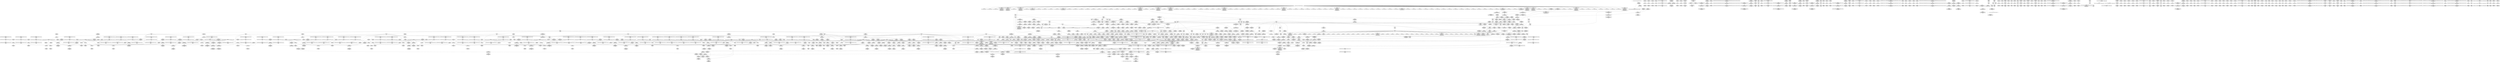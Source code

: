 digraph {
	CE0x511abf0 [shape=record,shape=Mrecord,label="{CE0x511abf0|i64*_getelementptr_inbounds_(_11_x_i64_,_11_x_i64_*___llvm_gcov_ctr132,_i64_0,_i64_8)|*Constant*}"]
	CE0x5192de0 [shape=record,shape=Mrecord,label="{CE0x5192de0|__preempt_count_sub:_bb|*SummSource*}"]
	CE0x512be40 [shape=record,shape=Mrecord,label="{CE0x512be40|task_sid:_land.lhs.true2|*SummSink*}"]
	CE0x5146100 [shape=record,shape=Mrecord,label="{CE0x5146100|rcu_read_lock:_land.lhs.true|*SummSource*}"]
	CE0x5077720 [shape=record,shape=Mrecord,label="{CE0x5077720|task_sid:_if.then|*SummSource*}"]
	CE0x50bedd0 [shape=record,shape=Mrecord,label="{CE0x50bedd0|task_sid:_tmp8|security/selinux/hooks.c,208}"]
	CE0x5152550 [shape=record,shape=Mrecord,label="{CE0x5152550|i8*_getelementptr_inbounds_(_42_x_i8_,_42_x_i8_*_.str46,_i32_0,_i32_0)|*Constant*}"]
	CE0x518e8e0 [shape=record,shape=Mrecord,label="{CE0x518e8e0|GLOBAL:___preempt_count|Global_var:__preempt_count}"]
	CE0x50bb580 [shape=record,shape=Mrecord,label="{CE0x50bb580|SOCK_INODE:_tmp1}"]
	CE0x5109cf0 [shape=record,shape=Mrecord,label="{CE0x5109cf0|i64*_getelementptr_inbounds_(_13_x_i64_,_13_x_i64_*___llvm_gcov_ctr126,_i64_0,_i64_10)|*Constant*|*SummSink*}"]
	CE0x50aa420 [shape=record,shape=Mrecord,label="{CE0x50aa420|_ret_i32_%retval.0,_!dbg_!27738|security/selinux/hooks.c,4210}"]
	CE0x514d170 [shape=record,shape=Mrecord,label="{CE0x514d170|rcu_read_unlock:_tobool1|include/linux/rcupdate.h,933}"]
	CE0x51358e0 [shape=record,shape=Mrecord,label="{CE0x51358e0|_call_void_mcount()_#3}"]
	CE0x514e580 [shape=record,shape=Mrecord,label="{CE0x514e580|rcu_read_lock:_tmp15|include/linux/rcupdate.h,882|*SummSource*}"]
	CE0x5058420 [shape=record,shape=Mrecord,label="{CE0x5058420|_call_void_mcount()_#3|*SummSink*}"]
	CE0x51ab110 [shape=record,shape=Mrecord,label="{CE0x51ab110|rcu_lock_release:_tmp7|*SummSink*}"]
	CE0x51d15b0 [shape=record,shape=Mrecord,label="{CE0x51d15b0|__preempt_count_add:_tmp|*SummSource*}"]
	CE0x50694e0 [shape=record,shape=Mrecord,label="{CE0x50694e0|28:_i32,_32:_i16,_34:_i8,_:_CMRE_53,54_}"]
	CE0x50c1b30 [shape=record,shape=Mrecord,label="{CE0x50c1b30|cred_sid:_tmp2}"]
	CE0x50a7b30 [shape=record,shape=Mrecord,label="{CE0x50a7b30|i32_22|*Constant*}"]
	CE0x5190420 [shape=record,shape=Mrecord,label="{CE0x5190420|rcu_lock_acquire:_tmp6}"]
	CE0x5191aa0 [shape=record,shape=Mrecord,label="{CE0x5191aa0|__preempt_count_add:_tmp3}"]
	CE0x511e570 [shape=record,shape=Mrecord,label="{CE0x511e570|GLOBAL:___rcu_read_unlock|*Constant*|*SummSource*}"]
	CE0x5070650 [shape=record,shape=Mrecord,label="{CE0x5070650|get_current:_tmp3|*SummSource*}"]
	CE0x51c2e10 [shape=record,shape=Mrecord,label="{CE0x51c2e10|__rcu_read_unlock:_tmp7|include/linux/rcupdate.h,245|*SummSource*}"]
	CE0x50907d0 [shape=record,shape=Mrecord,label="{CE0x50907d0|selinux_socket_accept:_tmp3|security/selinux/hooks.c,4199|*SummSink*}"]
	CE0x50a77b0 [shape=record,shape=Mrecord,label="{CE0x50a77b0|sock_has_perm:_net|security/selinux/hooks.c, 3966|*SummSink*}"]
	CE0x5075b50 [shape=record,shape=Mrecord,label="{CE0x5075b50|SOCK_INODE:_socket|Function::SOCK_INODE&Arg::socket::}"]
	CE0x5109970 [shape=record,shape=Mrecord,label="{CE0x5109970|i64*_getelementptr_inbounds_(_13_x_i64_,_13_x_i64_*___llvm_gcov_ctr126,_i64_0,_i64_10)|*Constant*}"]
	CE0x5116a30 [shape=record,shape=Mrecord,label="{CE0x5116a30|rcu_read_unlock:_tmp8|include/linux/rcupdate.h,933}"]
	CE0x5063f00 [shape=record,shape=Mrecord,label="{CE0x5063f00|selinux_socket_accept:_tmp5|security/selinux/hooks.c,4199}"]
	CE0x5142990 [shape=record,shape=Mrecord,label="{CE0x5142990|COLLAPSED:_GCMRE___llvm_gcov_ctr127_internal_global_11_x_i64_zeroinitializer:_elem_0:default:}"]
	CE0x5151a10 [shape=record,shape=Mrecord,label="{CE0x5151a10|GLOBAL:_lockdep_rcu_suspicious|*Constant*}"]
	CE0x511e200 [shape=record,shape=Mrecord,label="{CE0x511e200|_call_void___rcu_read_unlock()_#10,_!dbg_!27734|include/linux/rcupdate.h,937|*SummSink*}"]
	CE0x5069660 [shape=record,shape=Mrecord,label="{CE0x5069660|28:_i32,_32:_i16,_34:_i8,_:_CMRE_55,56_}"]
	CE0x50af8f0 [shape=record,shape=Mrecord,label="{CE0x50af8f0|__rcu_read_lock:_tmp3|*SummSink*}"]
	CE0x5070150 [shape=record,shape=Mrecord,label="{CE0x5070150|COLLAPSED:_GCMRE___llvm_gcov_ctr349_internal_global_2_x_i64_zeroinitializer:_elem_0:default:}"]
	CE0x5077f90 [shape=record,shape=Mrecord,label="{CE0x5077f90|28:_i32,_32:_i16,_34:_i8,_:_CMRE_91,92_}"]
	CE0x50c05a0 [shape=record,shape=Mrecord,label="{CE0x50c05a0|_call_void_mcount()_#3|*SummSink*}"]
	CE0x517ba90 [shape=record,shape=Mrecord,label="{CE0x517ba90|_call_void_lockdep_rcu_suspicious(i8*_getelementptr_inbounds_(_25_x_i8_,_25_x_i8_*_.str45,_i32_0,_i32_0),_i32_934,_i8*_getelementptr_inbounds_(_44_x_i8_,_44_x_i8_*_.str47,_i32_0,_i32_0))_#10,_!dbg_!27726|include/linux/rcupdate.h,933|*SummSource*}"]
	CE0x5118110 [shape=record,shape=Mrecord,label="{CE0x5118110|_call_void___preempt_count_add(i32_1)_#10,_!dbg_!27711|include/linux/rcupdate.h,239}"]
	CE0x51b5b40 [shape=record,shape=Mrecord,label="{CE0x51b5b40|GLOBAL:_lock_release|*Constant*|*SummSource*}"]
	CE0x51bf590 [shape=record,shape=Mrecord,label="{CE0x51bf590|__preempt_count_sub:_tmp7|./arch/x86/include/asm/preempt.h,78}"]
	CE0x5107e10 [shape=record,shape=Mrecord,label="{CE0x5107e10|sock_has_perm:_call|security/selinux/hooks.c,3967|*SummSink*}"]
	CE0x512d1d0 [shape=record,shape=Mrecord,label="{CE0x512d1d0|cred_sid:_tmp|*SummSource*}"]
	CE0x50a7bd0 [shape=record,shape=Mrecord,label="{CE0x50a7bd0|i32_22|*Constant*|*SummSource*}"]
	CE0x5134460 [shape=record,shape=Mrecord,label="{CE0x5134460|GLOBAL:___preempt_count|Global_var:__preempt_count}"]
	CE0x517c860 [shape=record,shape=Mrecord,label="{CE0x517c860|i32_934|*Constant*|*SummSink*}"]
	CE0x5135f40 [shape=record,shape=Mrecord,label="{CE0x5135f40|__rcu_read_unlock:_tmp2}"]
	CE0x5191bf0 [shape=record,shape=Mrecord,label="{CE0x5191bf0|__preempt_count_add:_tmp3|*SummSource*}"]
	CE0x5110e30 [shape=record,shape=Mrecord,label="{CE0x5110e30|__rcu_read_lock:_do.end|*SummSink*}"]
	CE0x51bf260 [shape=record,shape=Mrecord,label="{CE0x51bf260|__preempt_count_sub:_tmp7|./arch/x86/include/asm/preempt.h,78|*SummSink*}"]
	CE0x50607e0 [shape=record,shape=Mrecord,label="{CE0x50607e0|i64_0|*Constant*}"]
	CE0x5105250 [shape=record,shape=Mrecord,label="{CE0x5105250|8:_%struct.sock*,_:_SCME_37,38_}"]
	CE0x518fa10 [shape=record,shape=Mrecord,label="{CE0x518fa10|i64_ptrtoint_(i8*_blockaddress(_rcu_lock_acquire,_%__here)_to_i64)|*Constant*}"]
	CE0x50b8eb0 [shape=record,shape=Mrecord,label="{CE0x50b8eb0|_ret_void,_!dbg_!27717|include/linux/rcupdate.h,419}"]
	CE0x5129cc0 [shape=record,shape=Mrecord,label="{CE0x5129cc0|task_sid:_tmp6|security/selinux/hooks.c,208}"]
	CE0x513b490 [shape=record,shape=Mrecord,label="{CE0x513b490|i64*_getelementptr_inbounds_(_13_x_i64_,_13_x_i64_*___llvm_gcov_ctr126,_i64_0,_i64_11)|*Constant*|*SummSource*}"]
	CE0x506f950 [shape=record,shape=Mrecord,label="{CE0x506f950|get_current:_tmp3|*SummSink*}"]
	CE0x50b3e90 [shape=record,shape=Mrecord,label="{CE0x50b3e90|SOCK_INODE:_tmp3}"]
	CE0x51545d0 [shape=record,shape=Mrecord,label="{CE0x51545d0|i64*_getelementptr_inbounds_(_11_x_i64_,_11_x_i64_*___llvm_gcov_ctr127,_i64_0,_i64_10)|*Constant*|*SummSource*}"]
	CE0x514a990 [shape=record,shape=Mrecord,label="{CE0x514a990|rcu_read_lock:_tobool1|include/linux/rcupdate.h,882}"]
	CE0x50acf00 [shape=record,shape=Mrecord,label="{CE0x50acf00|GLOBAL:_task_sid|*Constant*|*SummSink*}"]
	CE0x5147fa0 [shape=record,shape=Mrecord,label="{CE0x5147fa0|rcu_read_lock:_tmp6|include/linux/rcupdate.h,882}"]
	CE0x5076030 [shape=record,shape=Mrecord,label="{CE0x5076030|selinux_socket_accept:_newsock|Function::selinux_socket_accept&Arg::newsock::|*SummSink*}"]
	CE0x5084b20 [shape=record,shape=Mrecord,label="{CE0x5084b20|28:_i32,_32:_i16,_34:_i8,_:_CMRE_81,82_}"]
	CE0x50bb510 [shape=record,shape=Mrecord,label="{CE0x50bb510|i64*_getelementptr_inbounds_(_2_x_i64_,_2_x_i64_*___llvm_gcov_ctr349,_i64_0,_i64_1)|*Constant*|*SummSink*}"]
	CE0x50f29d0 [shape=record,shape=Mrecord,label="{CE0x50f29d0|task_sid:_tmp12|security/selinux/hooks.c,208}"]
	CE0x50c2210 [shape=record,shape=Mrecord,label="{CE0x50c2210|_call_void___rcu_read_lock()_#10,_!dbg_!27710|include/linux/rcupdate.h,879|*SummSource*}"]
	CE0x51404f0 [shape=record,shape=Mrecord,label="{CE0x51404f0|_ret_i32_%tmp6,_!dbg_!27716|security/selinux/hooks.c,197|*SummSink*}"]
	CE0x5105840 [shape=record,shape=Mrecord,label="{CE0x5105840|8:_%struct.sock*,_:_SCME_42,43_}"]
	CE0x506f210 [shape=record,shape=Mrecord,label="{CE0x506f210|get_current:_bb|*SummSource*}"]
	CE0x5072b90 [shape=record,shape=Mrecord,label="{CE0x5072b90|task_sid:_tobool|security/selinux/hooks.c,208|*SummSource*}"]
	CE0x5140dc0 [shape=record,shape=Mrecord,label="{CE0x5140dc0|GLOBAL:_rcu_read_unlock|*Constant*|*SummSource*}"]
	CE0x512ccb0 [shape=record,shape=Mrecord,label="{CE0x512ccb0|task_sid:_tmp7|security/selinux/hooks.c,208|*SummSource*}"]
	CE0x50fd470 [shape=record,shape=Mrecord,label="{CE0x50fd470|i32_4|*Constant*}"]
	CE0x50af050 [shape=record,shape=Mrecord,label="{CE0x50af050|_ret_void,_!dbg_!27735|include/linux/rcupdate.h,884|*SummSink*}"]
	CE0x5109d60 [shape=record,shape=Mrecord,label="{CE0x5109d60|task_sid:_tmp22|security/selinux/hooks.c,208|*SummSink*}"]
	CE0x5151db0 [shape=record,shape=Mrecord,label="{CE0x5151db0|i32_883|*Constant*|*SummSource*}"]
	CE0x50c1600 [shape=record,shape=Mrecord,label="{CE0x50c1600|i64*_getelementptr_inbounds_(_13_x_i64_,_13_x_i64_*___llvm_gcov_ctr126,_i64_0,_i64_1)|*Constant*}"]
	CE0x50693d0 [shape=record,shape=Mrecord,label="{CE0x50693d0|task_sid:_do.body|*SummSink*}"]
	CE0x5154f20 [shape=record,shape=Mrecord,label="{CE0x5154f20|rcu_read_lock:_tmp22|include/linux/rcupdate.h,884|*SummSource*}"]
	CE0x50bb480 [shape=record,shape=Mrecord,label="{CE0x50bb480|SOCK_INODE:_tmp|*SummSink*}"]
	CE0x5074c80 [shape=record,shape=Mrecord,label="{CE0x5074c80|8:_%struct.sock*,_:_SCME_26,27_}"]
	CE0x51e99a0 [shape=record,shape=Mrecord,label="{CE0x51e99a0|__preempt_count_add:_tmp4|./arch/x86/include/asm/preempt.h,72}"]
	CE0x50cbba0 [shape=record,shape=Mrecord,label="{CE0x50cbba0|get_current:_tmp|*SummSource*}"]
	CE0x5064830 [shape=record,shape=Mrecord,label="{CE0x5064830|i64*_getelementptr_inbounds_(_6_x_i64_,_6_x_i64_*___llvm_gcov_ctr360,_i64_0,_i64_0)|*Constant*|*SummSink*}"]
	CE0x5194820 [shape=record,shape=Mrecord,label="{CE0x5194820|_call_void_mcount()_#3}"]
	CE0x5111960 [shape=record,shape=Mrecord,label="{CE0x5111960|__rcu_read_lock:_tmp2}"]
	CE0x51c14b0 [shape=record,shape=Mrecord,label="{CE0x51c14b0|__rcu_read_unlock:_bb|*SummSink*}"]
	CE0x50806b0 [shape=record,shape=Mrecord,label="{CE0x50806b0|i64*_getelementptr_inbounds_(_11_x_i64_,_11_x_i64_*___llvm_gcov_ctr127,_i64_0,_i64_1)|*Constant*}"]
	CE0x511d5d0 [shape=record,shape=Mrecord,label="{CE0x511d5d0|_ret_void,_!dbg_!27717|include/linux/rcupdate.h,424|*SummSink*}"]
	CE0x5198520 [shape=record,shape=Mrecord,label="{CE0x5198520|i64*_getelementptr_inbounds_(_4_x_i64_,_4_x_i64_*___llvm_gcov_ctr134,_i64_0,_i64_3)|*Constant*}"]
	CE0x50580f0 [shape=record,shape=Mrecord,label="{CE0x50580f0|GLOBAL:_get_current|*Constant*}"]
	CE0x5145b60 [shape=record,shape=Mrecord,label="{CE0x5145b60|rcu_read_unlock:_tmp4|include/linux/rcupdate.h,933}"]
	CE0x5078490 [shape=record,shape=Mrecord,label="{CE0x5078490|28:_i32,_32:_i16,_34:_i8,_:_CMRE_95,96_}"]
	CE0x506f120 [shape=record,shape=Mrecord,label="{CE0x506f120|i64*_getelementptr_inbounds_(_2_x_i64_,_2_x_i64_*___llvm_gcov_ctr98,_i64_0,_i64_0)|*Constant*|*SummSource*}"]
	CE0x5127fe0 [shape=record,shape=Mrecord,label="{CE0x5127fe0|task_sid:_call3|security/selinux/hooks.c,208}"]
	CE0x51924f0 [shape=record,shape=Mrecord,label="{CE0x51924f0|__preempt_count_sub:_tmp}"]
	CE0x5128c30 [shape=record,shape=Mrecord,label="{CE0x5128c30|rcu_read_unlock:_call|include/linux/rcupdate.h,933}"]
	CE0x5134650 [shape=record,shape=Mrecord,label="{CE0x5134650|__preempt_count_sub:_sub|./arch/x86/include/asm/preempt.h,77}"]
	CE0x518ed50 [shape=record,shape=Mrecord,label="{CE0x518ed50|_call_void_mcount()_#3|*SummSource*}"]
	CE0x51aa2d0 [shape=record,shape=Mrecord,label="{CE0x51aa2d0|i64_ptrtoint_(i8*_blockaddress(_rcu_lock_release,_%__here)_to_i64)|*Constant*|*SummSource*}"]
	CE0x506e870 [shape=record,shape=Mrecord,label="{CE0x506e870|selinux_socket_accept:_tmp15|security/selinux/hooks.c,4205|*SummSink*}"]
	CE0x50efc40 [shape=record,shape=Mrecord,label="{CE0x50efc40|rcu_lock_acquire:_tmp1|*SummSource*}"]
	CE0x5192d70 [shape=record,shape=Mrecord,label="{CE0x5192d70|__preempt_count_sub:_do.body}"]
	CE0x5103580 [shape=record,shape=Mrecord,label="{CE0x5103580|_call_void_mcount()_#3|*SummSink*}"]
	CE0x50690d0 [shape=record,shape=Mrecord,label="{CE0x50690d0|task_sid:_land.lhs.true|*SummSink*}"]
	CE0x51b6440 [shape=record,shape=Mrecord,label="{CE0x51b6440|i32_0|*Constant*}"]
	CE0x50ff5d0 [shape=record,shape=Mrecord,label="{CE0x50ff5d0|avc_has_perm:_tclass|Function::avc_has_perm&Arg::tclass::}"]
	CE0x517b4a0 [shape=record,shape=Mrecord,label="{CE0x517b4a0|i32_934|*Constant*}"]
	CE0x5195b70 [shape=record,shape=Mrecord,label="{CE0x5195b70|__rcu_read_lock:_tmp}"]
	CE0x5194b50 [shape=record,shape=Mrecord,label="{CE0x5194b50|rcu_lock_acquire:_tmp5|include/linux/rcupdate.h,418|*SummSource*}"]
	CE0x507ad70 [shape=record,shape=Mrecord,label="{CE0x507ad70|sock_has_perm:_if.then|*SummSink*}"]
	CE0x505cac0 [shape=record,shape=Mrecord,label="{CE0x505cac0|sock_has_perm:_task|Function::sock_has_perm&Arg::task::}"]
	CE0x50876b0 [shape=record,shape=Mrecord,label="{CE0x50876b0|get_current:_tmp2}"]
	CE0x5105970 [shape=record,shape=Mrecord,label="{CE0x5105970|8:_%struct.sock*,_:_SCME_43,44_}"]
	CE0x51913a0 [shape=record,shape=Mrecord,label="{CE0x51913a0|__rcu_read_lock:_tmp1|*SummSink*}"]
	CE0x5084d60 [shape=record,shape=Mrecord,label="{CE0x5084d60|28:_i32,_32:_i16,_34:_i8,_:_CMRE_84,85_}"]
	CE0x5106090 [shape=record,shape=Mrecord,label="{CE0x5106090|8:_%struct.sock*,_:_SCME_49,50_}"]
	CE0x5128270 [shape=record,shape=Mrecord,label="{CE0x5128270|task_sid:_call3|security/selinux/hooks.c,208|*SummSink*}"]
	CE0x513e620 [shape=record,shape=Mrecord,label="{CE0x513e620|i64*_getelementptr_inbounds_(_13_x_i64_,_13_x_i64_*___llvm_gcov_ctr126,_i64_0,_i64_12)|*Constant*|*SummSource*}"]
	CE0x5129200 [shape=record,shape=Mrecord,label="{CE0x5129200|rcu_read_lock:_tobool|include/linux/rcupdate.h,882}"]
	CE0x51c3120 [shape=record,shape=Mrecord,label="{CE0x51c3120|__preempt_count_add:_do.body}"]
	CE0x5149a80 [shape=record,shape=Mrecord,label="{CE0x5149a80|GLOBAL:_rcu_read_lock.__warned|Global_var:rcu_read_lock.__warned|*SummSource*}"]
	CE0x514f790 [shape=record,shape=Mrecord,label="{CE0x514f790|i64*_getelementptr_inbounds_(_11_x_i64_,_11_x_i64_*___llvm_gcov_ctr127,_i64_0,_i64_8)|*Constant*}"]
	CE0x512d160 [shape=record,shape=Mrecord,label="{CE0x512d160|COLLAPSED:_GCMRE___llvm_gcov_ctr131_internal_global_2_x_i64_zeroinitializer:_elem_0:default:}"]
	CE0x50aa3b0 [shape=record,shape=Mrecord,label="{CE0x50aa3b0|i64*_getelementptr_inbounds_(_2_x_i64_,_2_x_i64_*___llvm_gcov_ctr98,_i64_0,_i64_0)|*Constant*|*SummSink*}"]
	CE0x51befa0 [shape=record,shape=Mrecord,label="{CE0x51befa0|_call_void_asm_addl_$1,_%gs:$0_,_*m,ri,*m,_dirflag_,_fpsr_,_flags_(i32*___preempt_count,_i32_%sub,_i32*___preempt_count)_#3,_!dbg_!27717,_!srcloc_!27718|./arch/x86/include/asm/preempt.h,77}"]
	CE0x50c0e90 [shape=record,shape=Mrecord,label="{CE0x50c0e90|GLOBAL:___llvm_gcov_ctr126|Global_var:__llvm_gcov_ctr126}"]
	CE0x5077650 [shape=record,shape=Mrecord,label="{CE0x5077650|task_sid:_if.then}"]
	CE0x5060850 [shape=record,shape=Mrecord,label="{CE0x5060850|i64_0|*Constant*|*SummSink*}"]
	CE0x5076cb0 [shape=record,shape=Mrecord,label="{CE0x5076cb0|task_sid:_do.body5}"]
	CE0x519c2d0 [shape=record,shape=Mrecord,label="{CE0x519c2d0|rcu_lock_acquire:_bb|*SummSource*}"]
	CE0x505a4f0 [shape=record,shape=Mrecord,label="{CE0x505a4f0|selinux_socket_accept:_if.end|*SummSource*}"]
	CE0x50c2990 [shape=record,shape=Mrecord,label="{CE0x50c2990|task_sid:_tmp3|*SummSource*}"]
	CE0x50f3210 [shape=record,shape=Mrecord,label="{CE0x50f3210|rcu_lock_acquire:_entry}"]
	CE0x51177d0 [shape=record,shape=Mrecord,label="{CE0x51177d0|i64*_getelementptr_inbounds_(_4_x_i64_,_4_x_i64_*___llvm_gcov_ctr129,_i64_0,_i64_3)|*Constant*}"]
	CE0x50f9d30 [shape=record,shape=Mrecord,label="{CE0x50f9d30|avc_has_perm:_entry|*SummSink*}"]
	CE0x5052b10 [shape=record,shape=Mrecord,label="{CE0x5052b10|32:_%struct.sock*,_104:_i8*,_:_CRE_0,4_|*MultipleSource*|Function::selinux_socket_accept&Arg::sock::|security/selinux/hooks.c,4198}"]
	CE0x5150a90 [shape=record,shape=Mrecord,label="{CE0x5150a90|_call_void_lockdep_rcu_suspicious(i8*_getelementptr_inbounds_(_25_x_i8_,_25_x_i8_*_.str45,_i32_0,_i32_0),_i32_883,_i8*_getelementptr_inbounds_(_42_x_i8_,_42_x_i8_*_.str46,_i32_0,_i32_0))_#10,_!dbg_!27728|include/linux/rcupdate.h,882}"]
	CE0x50af830 [shape=record,shape=Mrecord,label="{CE0x50af830|__rcu_read_lock:_tmp3|*SummSource*}"]
	CE0x50514b0 [shape=record,shape=Mrecord,label="{CE0x50514b0|selinux_socket_accept:_newsock|Function::selinux_socket_accept&Arg::newsock::}"]
	CE0x50efb60 [shape=record,shape=Mrecord,label="{CE0x50efb60|i64*_getelementptr_inbounds_(_4_x_i64_,_4_x_i64_*___llvm_gcov_ctr130,_i64_0,_i64_1)|*Constant*|*SummSink*}"]
	CE0x512d870 [shape=record,shape=Mrecord,label="{CE0x512d870|GLOBAL:_rcu_lock_map|Global_var:rcu_lock_map|*SummSink*}"]
	CE0x5073ff0 [shape=record,shape=Mrecord,label="{CE0x5073ff0|selinux_socket_accept:_call3|security/selinux/hooks.c,4204}"]
	CE0x5192a40 [shape=record,shape=Mrecord,label="{CE0x5192a40|_call_void_mcount()_#3|*SummSource*}"]
	CE0x51512d0 [shape=record,shape=Mrecord,label="{CE0x51512d0|i8*_getelementptr_inbounds_(_25_x_i8_,_25_x_i8_*_.str45,_i32_0,_i32_0)|*Constant*}"]
	CE0x508ce80 [shape=record,shape=Mrecord,label="{CE0x508ce80|28:_i32,_32:_i16,_34:_i8,_:_CMRE_115,116_}"]
	CE0x51d2b60 [shape=record,shape=Mrecord,label="{CE0x51d2b60|__preempt_count_sub:_tmp2|*SummSink*}"]
	CE0x5115800 [shape=record,shape=Mrecord,label="{CE0x5115800|i64*_getelementptr_inbounds_(_4_x_i64_,_4_x_i64_*___llvm_gcov_ctr130,_i64_0,_i64_2)|*Constant*}"]
	CE0x5100e60 [shape=record,shape=Mrecord,label="{CE0x5100e60|i64*_getelementptr_inbounds_(_6_x_i64_,_6_x_i64_*___llvm_gcov_ctr327,_i64_0,_i64_5)|*Constant*}"]
	CE0x50a7890 [shape=record,shape=Mrecord,label="{CE0x50a7890|sock_has_perm:_tmp1|*SummSource*}"]
	CE0x51546f0 [shape=record,shape=Mrecord,label="{CE0x51546f0|rcu_read_lock:_tmp21|include/linux/rcupdate.h,884|*SummSink*}"]
	CE0x5114570 [shape=record,shape=Mrecord,label="{CE0x5114570|rcu_lock_release:_indirectgoto|*SummSink*}"]
	CE0x51d1440 [shape=record,shape=Mrecord,label="{CE0x51d1440|COLLAPSED:_GCMRE___llvm_gcov_ctr129_internal_global_4_x_i64_zeroinitializer:_elem_0:default:}"]
	CE0x514dfd0 [shape=record,shape=Mrecord,label="{CE0x514dfd0|rcu_read_lock:_tmp14|include/linux/rcupdate.h,882|*SummSource*}"]
	CE0x514c110 [shape=record,shape=Mrecord,label="{CE0x514c110|rcu_read_lock:_tmp12|include/linux/rcupdate.h,882}"]
	CE0x511df20 [shape=record,shape=Mrecord,label="{CE0x511df20|_ret_void,_!dbg_!27717|include/linux/rcupdate.h,424|*SummSource*}"]
	CE0x5084be0 [shape=record,shape=Mrecord,label="{CE0x5084be0|28:_i32,_32:_i16,_34:_i8,_:_CMRE_82,83_}"]
	CE0x5192070 [shape=record,shape=Mrecord,label="{CE0x5192070|__preempt_count_sub:_tmp|*SummSink*}"]
	CE0x5061d00 [shape=record,shape=Mrecord,label="{CE0x5061d00|32:_%struct.sock*,_104:_i8*,_:_CRE_4,6_|*MultipleSource*|Function::selinux_socket_accept&Arg::sock::|security/selinux/hooks.c,4198}"]
	CE0x506f0b0 [shape=record,shape=Mrecord,label="{CE0x506f0b0|get_current:_bb}"]
	CE0x50f3ec0 [shape=record,shape=Mrecord,label="{CE0x50f3ec0|i64*_getelementptr_inbounds_(_6_x_i64_,_6_x_i64_*___llvm_gcov_ctr327,_i64_0,_i64_3)|*Constant*}"]
	CE0x51021b0 [shape=record,shape=Mrecord,label="{CE0x51021b0|i64*_getelementptr_inbounds_(_4_x_i64_,_4_x_i64_*___llvm_gcov_ctr133,_i64_0,_i64_2)|*Constant*}"]
	CE0x5057830 [shape=record,shape=Mrecord,label="{CE0x5057830|selinux_socket_accept:_call|security/selinux/hooks.c,4198|*SummSink*}"]
	CE0x5115970 [shape=record,shape=Mrecord,label="{CE0x5115970|rcu_lock_acquire:_tmp3}"]
	CE0x50fae20 [shape=record,shape=Mrecord,label="{CE0x50fae20|sock_has_perm:_net1|security/selinux/hooks.c,3973|*SummSink*}"]
	CE0x5141fa0 [shape=record,shape=Mrecord,label="{CE0x5141fa0|_ret_void,_!dbg_!27717|include/linux/rcupdate.h,240|*SummSink*}"]
	CE0x518f160 [shape=record,shape=Mrecord,label="{CE0x518f160|rcu_lock_acquire:_tmp5|include/linux/rcupdate.h,418|*SummSink*}"]
	CE0x50721d0 [shape=record,shape=Mrecord,label="{CE0x50721d0|selinux_socket_accept:_tmp2|*LoadInst*|security/selinux/hooks.c,4198}"]
	CE0x50ade20 [shape=record,shape=Mrecord,label="{CE0x50ade20|sock_has_perm:_sid|security/selinux/hooks.c,3969|*SummSource*}"]
	CE0x50fab70 [shape=record,shape=Mrecord,label="{CE0x50fab70|sock_has_perm:_net1|security/selinux/hooks.c,3973}"]
	CE0x5153660 [shape=record,shape=Mrecord,label="{CE0x5153660|rcu_read_lock:_tmp19|include/linux/rcupdate.h,882|*SummSource*}"]
	CE0x50ce280 [shape=record,shape=Mrecord,label="{CE0x50ce280|task_sid:_tmp15|security/selinux/hooks.c,208|*SummSource*}"]
	CE0x511a180 [shape=record,shape=Mrecord,label="{CE0x511a180|__rcu_read_lock:_tmp5|include/linux/rcupdate.h,239}"]
	CE0x5199360 [shape=record,shape=Mrecord,label="{CE0x5199360|__preempt_count_sub:_sub|./arch/x86/include/asm/preempt.h,77|*SummSink*}"]
	CE0x50f8630 [shape=record,shape=Mrecord,label="{CE0x50f8630|sock_has_perm:_type|security/selinux/hooks.c,3972|*SummSource*}"]
	CE0x51910e0 [shape=record,shape=Mrecord,label="{CE0x51910e0|rcu_lock_release:_tmp1|*SummSource*}"]
	CE0x510bcc0 [shape=record,shape=Mrecord,label="{CE0x510bcc0|sock_has_perm:_tmp3|security/selinux/hooks.c,3964|*SummSink*}"]
	CE0x510dc70 [shape=record,shape=Mrecord,label="{CE0x510dc70|rcu_read_unlock:_tmp4|include/linux/rcupdate.h,933|*SummSink*}"]
	CE0x519c230 [shape=record,shape=Mrecord,label="{CE0x519c230|rcu_lock_acquire:_bb}"]
	CE0x50ffb90 [shape=record,shape=Mrecord,label="{CE0x50ffb90|avc_has_perm:_requested|Function::avc_has_perm&Arg::requested::}"]
	CE0x51106a0 [shape=record,shape=Mrecord,label="{CE0x51106a0|i64*_getelementptr_inbounds_(_4_x_i64_,_4_x_i64_*___llvm_gcov_ctr130,_i64_0,_i64_1)|*Constant*|*SummSource*}"]
	CE0x519b6f0 [shape=record,shape=Mrecord,label="{CE0x519b6f0|rcu_lock_release:_tmp2}"]
	CE0x514bed0 [shape=record,shape=Mrecord,label="{CE0x514bed0|rcu_read_lock:_tmp11|include/linux/rcupdate.h,882|*SummSink*}"]
	CE0x50aa1b0 [shape=record,shape=Mrecord,label="{CE0x50aa1b0|selinux_socket_accept:_sclass5|security/selinux/hooks.c,4205}"]
	CE0x518db30 [shape=record,shape=Mrecord,label="{CE0x518db30|i8*_undef|*Constant*|*SummSink*}"]
	CE0x50fde00 [shape=record,shape=Mrecord,label="{CE0x50fde00|sock_has_perm:_tmp17|security/selinux/hooks.c,3976|*SummSink*}"]
	CE0x50ffd00 [shape=record,shape=Mrecord,label="{CE0x50ffd00|avc_has_perm:_requested|Function::avc_has_perm&Arg::requested::|*SummSource*}"]
	CE0x51c32c0 [shape=record,shape=Mrecord,label="{CE0x51c32c0|__preempt_count_add:_bb|*SummSink*}"]
	CE0x518ec90 [shape=record,shape=Mrecord,label="{CE0x518ec90|_call_void_mcount()_#3}"]
	CE0x518cf10 [shape=record,shape=Mrecord,label="{CE0x518cf10|rcu_lock_acquire:_tmp7|*SummSink*}"]
	CE0x51437a0 [shape=record,shape=Mrecord,label="{CE0x51437a0|__rcu_read_lock:_tmp|*SummSource*}"]
	CE0x5086670 [shape=record,shape=Mrecord,label="{CE0x5086670|sock_has_perm:_tmp5|security/selinux/hooks.c,3966}"]
	CE0x50ad9a0 [shape=record,shape=Mrecord,label="{CE0x50ad9a0|i32_2|*Constant*}"]
	CE0x50fdb60 [shape=record,shape=Mrecord,label="{CE0x50fdb60|sock_has_perm:_tmp17|security/selinux/hooks.c,3976}"]
	CE0x505b0b0 [shape=record,shape=Mrecord,label="{CE0x505b0b0|SOCK_INODE:_tmp5|include/net/sock.h,1412}"]
	CE0x513fef0 [shape=record,shape=Mrecord,label="{CE0x513fef0|cred_sid:_cred|Function::cred_sid&Arg::cred::}"]
	CE0x505f6c0 [shape=record,shape=Mrecord,label="{CE0x505f6c0|__rcu_read_lock:_tmp7|include/linux/rcupdate.h,240|*SummSink*}"]
	CE0x5063cd0 [shape=record,shape=Mrecord,label="{CE0x5063cd0|get_current:_entry}"]
	CE0x51aa610 [shape=record,shape=Mrecord,label="{CE0x51aa610|i64_ptrtoint_(i8*_blockaddress(_rcu_lock_release,_%__here)_to_i64)|*Constant*|*SummSink*}"]
	CE0x50ebed0 [shape=record,shape=Mrecord,label="{CE0x50ebed0|__preempt_count_add:_do.body|*SummSink*}"]
	CE0x5073780 [shape=record,shape=Mrecord,label="{CE0x5073780|selinux_socket_accept:_i_security4|security/selinux/hooks.c,4204}"]
	CE0x50f7870 [shape=record,shape=Mrecord,label="{CE0x50f7870|sock_has_perm:_tmp13|security/selinux/hooks.c,3972}"]
	CE0x513fa30 [shape=record,shape=Mrecord,label="{CE0x513fa30|GLOBAL:_cred_sid|*Constant*|*SummSink*}"]
	CE0x50fbba0 [shape=record,shape=Mrecord,label="{CE0x50fbba0|sock_has_perm:_tmp15|security/selinux/hooks.c,3974|*SummSource*}"]
	CE0x51249f0 [shape=record,shape=Mrecord,label="{CE0x51249f0|_call_void_mcount()_#3|*SummSink*}"]
	CE0x50680f0 [shape=record,shape=Mrecord,label="{CE0x50680f0|28:_i32,_32:_i16,_34:_i8,_:_CMRE_24,28_|*MultipleSource*|security/selinux/hooks.c,4202|security/selinux/hooks.c,4202|security/selinux/hooks.c,4204|security/selinux/hooks.c,4204|security/selinux/hooks.c,4205}"]
	CE0x514db60 [shape=record,shape=Mrecord,label="{CE0x514db60|rcu_read_lock:_tmp13|include/linux/rcupdate.h,882|*SummSink*}"]
	CE0x508d4c0 [shape=record,shape=Mrecord,label="{CE0x508d4c0|28:_i32,_32:_i16,_34:_i8,_:_CMRE_120,128_|*MultipleSource*|security/selinux/hooks.c,4202|security/selinux/hooks.c,4202|security/selinux/hooks.c,4204|security/selinux/hooks.c,4204|security/selinux/hooks.c,4205}"]
	CE0x518d110 [shape=record,shape=Mrecord,label="{CE0x518d110|i8*_undef|*Constant*}"]
	CE0x507abe0 [shape=record,shape=Mrecord,label="{CE0x507abe0|sock_has_perm:_if.then}"]
	CE0x51959f0 [shape=record,shape=Mrecord,label="{CE0x51959f0|rcu_lock_acquire:_bb|*SummSink*}"]
	CE0x50be2c0 [shape=record,shape=Mrecord,label="{CE0x50be2c0|task_sid:_tmp4|*LoadInst*|security/selinux/hooks.c,208}"]
	CE0x51ac400 [shape=record,shape=Mrecord,label="{CE0x51ac400|__rcu_read_unlock:_tmp1}"]
	CE0x51b5830 [shape=record,shape=Mrecord,label="{CE0x51b5830|i64*_getelementptr_inbounds_(_4_x_i64_,_4_x_i64_*___llvm_gcov_ctr133,_i64_0,_i64_3)|*Constant*}"]
	CE0x5197da0 [shape=record,shape=Mrecord,label="{CE0x5197da0|i64*_getelementptr_inbounds_(_4_x_i64_,_4_x_i64_*___llvm_gcov_ctr134,_i64_0,_i64_1)|*Constant*|*SummSource*}"]
	CE0x51439e0 [shape=record,shape=Mrecord,label="{CE0x51439e0|i64*_getelementptr_inbounds_(_11_x_i64_,_11_x_i64_*___llvm_gcov_ctr127,_i64_0,_i64_0)|*Constant*}"]
	CE0x5118e20 [shape=record,shape=Mrecord,label="{CE0x5118e20|rcu_read_unlock:_tobool|include/linux/rcupdate.h,933|*SummSource*}"]
	CE0x5084e20 [shape=record,shape=Mrecord,label="{CE0x5084e20|28:_i32,_32:_i16,_34:_i8,_:_CMRE_85,86_}"]
	CE0x507bad0 [shape=record,shape=Mrecord,label="{CE0x507bad0|GLOBAL:___llvm_gcov_ctr360|Global_var:__llvm_gcov_ctr360|*SummSink*}"]
	CE0x5138a20 [shape=record,shape=Mrecord,label="{CE0x5138a20|GLOBAL:_lockdep_rcu_suspicious|*Constant*|*SummSource*}"]
	CE0x512d640 [shape=record,shape=Mrecord,label="{CE0x512d640|task_sid:_bb|*SummSink*}"]
	CE0x50ce630 [shape=record,shape=Mrecord,label="{CE0x50ce630|task_sid:_tmp16|security/selinux/hooks.c,208}"]
	CE0x508b560 [shape=record,shape=Mrecord,label="{CE0x508b560|SOCK_INODE:_tmp2|*SummSource*}"]
	CE0x506ce50 [shape=record,shape=Mrecord,label="{CE0x506ce50|i64*_getelementptr_inbounds_(_6_x_i64_,_6_x_i64_*___llvm_gcov_ctr360,_i64_0,_i64_5)|*Constant*}"]
	CE0x5059d60 [shape=record,shape=Mrecord,label="{CE0x5059d60|selinux_socket_accept:_if.end|*SummSink*}"]
	CE0x50c0a20 [shape=record,shape=Mrecord,label="{CE0x50c0a20|rcu_read_lock:_tmp1}"]
	CE0x5146a90 [shape=record,shape=Mrecord,label="{CE0x5146a90|rcu_read_unlock:_tmp5|include/linux/rcupdate.h,933|*SummSource*}"]
	CE0x50c2a70 [shape=record,shape=Mrecord,label="{CE0x50c2a70|i64*_getelementptr_inbounds_(_2_x_i64_,_2_x_i64_*___llvm_gcov_ctr131,_i64_0,_i64_1)|*Constant*}"]
	CE0x50be9e0 [shape=record,shape=Mrecord,label="{CE0x50be9e0|_call_void_mcount()_#3}"]
	CE0x5107b20 [shape=record,shape=Mrecord,label="{CE0x5107b20|i64_56|*Constant*|*SummSource*}"]
	CE0x5064490 [shape=record,shape=Mrecord,label="{CE0x5064490|28:_i32,_32:_i16,_34:_i8,_:_CMRE_50,51_}"]
	CE0x50b48e0 [shape=record,shape=Mrecord,label="{CE0x50b48e0|SOCK_INODE:_tmp1|*SummSink*}"]
	CE0x50ff700 [shape=record,shape=Mrecord,label="{CE0x50ff700|avc_has_perm:_tclass|Function::avc_has_perm&Arg::tclass::|*SummSource*}"]
	CE0x507bc80 [shape=record,shape=Mrecord,label="{CE0x507bc80|selinux_socket_accept:_tmp4|security/selinux/hooks.c,4199}"]
	CE0x5108ae0 [shape=record,shape=Mrecord,label="{CE0x5108ae0|sock_has_perm:_tmp6|security/selinux/hooks.c,3969|*SummSource*}"]
	CE0x51054b0 [shape=record,shape=Mrecord,label="{CE0x51054b0|8:_%struct.sock*,_:_SCME_39,40_}"]
	CE0x50adb00 [shape=record,shape=Mrecord,label="{CE0x50adb00|i32_2|*Constant*|*SummSource*}"]
	CE0x51536d0 [shape=record,shape=Mrecord,label="{CE0x51536d0|rcu_read_lock:_tmp19|include/linux/rcupdate.h,882|*SummSink*}"]
	CE0x5118240 [shape=record,shape=Mrecord,label="{CE0x5118240|_call_void___preempt_count_add(i32_1)_#10,_!dbg_!27711|include/linux/rcupdate.h,239|*SummSource*}"]
	CE0x5116bf0 [shape=record,shape=Mrecord,label="{CE0x5116bf0|0:_i8,_:_GCMR_rcu_read_unlock.__warned_internal_global_i8_0,_section_.data.unlikely_,_align_1:_elem_0:default:}"]
	CE0x5120d80 [shape=record,shape=Mrecord,label="{CE0x5120d80|rcu_lock_release:_indirectgoto|*SummSource*}"]
	CE0x5064900 [shape=record,shape=Mrecord,label="{CE0x5064900|i64*_getelementptr_inbounds_(_2_x_i64_,_2_x_i64_*___llvm_gcov_ctr98,_i64_0,_i64_1)|*Constant*}"]
	CE0x512d700 [shape=record,shape=Mrecord,label="{CE0x512d700|task_sid:_land.lhs.true}"]
	CE0x513b540 [shape=record,shape=Mrecord,label="{CE0x513b540|i64*_getelementptr_inbounds_(_13_x_i64_,_13_x_i64_*___llvm_gcov_ctr126,_i64_0,_i64_11)|*Constant*|*SummSink*}"]
	CE0x51d1af0 [shape=record,shape=Mrecord,label="{CE0x51d1af0|__rcu_read_unlock:_tmp5|include/linux/rcupdate.h,244|*SummSink*}"]
	CE0x5127820 [shape=record,shape=Mrecord,label="{CE0x5127820|cred_sid:_tmp1}"]
	CE0x5075d60 [shape=record,shape=Mrecord,label="{CE0x5075d60|GLOBAL:_SOCK_INODE|*Constant*|*SummSink*}"]
	CE0x512cd40 [shape=record,shape=Mrecord,label="{CE0x512cd40|task_sid:_tmp9|security/selinux/hooks.c,208}"]
	CE0x5075a10 [shape=record,shape=Mrecord,label="{CE0x5075a10|sock_has_perm:_task|Function::sock_has_perm&Arg::task::|*SummSource*}"]
	CE0x50691d0 [shape=record,shape=Mrecord,label="{CE0x50691d0|task_sid:_do.body}"]
	CE0x5076630 [shape=record,shape=Mrecord,label="{CE0x5076630|selinux_socket_accept:_tmp7|security/selinux/hooks.c,4200|*SummSink*}"]
	CE0x5143ab0 [shape=record,shape=Mrecord,label="{CE0x5143ab0|i64*_getelementptr_inbounds_(_11_x_i64_,_11_x_i64_*___llvm_gcov_ctr127,_i64_0,_i64_0)|*Constant*|*SummSource*}"]
	CE0x519a850 [shape=record,shape=Mrecord,label="{CE0x519a850|__preempt_count_sub:_tmp1|*SummSink*}"]
	CE0x5101d90 [shape=record,shape=Mrecord,label="{CE0x5101d90|sock_has_perm:_tmp20|security/selinux/hooks.c,3977}"]
	CE0x50f6cb0 [shape=record,shape=Mrecord,label="{CE0x50f6cb0|sock_has_perm:_tmp12|security/selinux/hooks.c,3970}"]
	CE0x5124e20 [shape=record,shape=Mrecord,label="{CE0x5124e20|task_sid:_tmp1|*SummSource*}"]
	CE0x513b1c0 [shape=record,shape=Mrecord,label="{CE0x513b1c0|i64*_getelementptr_inbounds_(_13_x_i64_,_13_x_i64_*___llvm_gcov_ctr126,_i64_0,_i64_11)|*Constant*}"]
	CE0x5074dc0 [shape=record,shape=Mrecord,label="{CE0x5074dc0|8:_%struct.sock*,_:_SCME_27,28_}"]
	CE0x518e020 [shape=record,shape=Mrecord,label="{CE0x518e020|rcu_lock_release:_bb|*SummSink*}"]
	CE0x50fba70 [shape=record,shape=Mrecord,label="{CE0x50fba70|sock_has_perm:_tmp15|security/selinux/hooks.c,3974}"]
	CE0x514da90 [shape=record,shape=Mrecord,label="{CE0x514da90|rcu_read_lock:_tmp13|include/linux/rcupdate.h,882|*SummSource*}"]
	CE0x50692c0 [shape=record,shape=Mrecord,label="{CE0x50692c0|task_sid:_do.body|*SummSource*}"]
	CE0x512a410 [shape=record,shape=Mrecord,label="{CE0x512a410|COLLAPSED:_GCMRE___llvm_gcov_ctr126_internal_global_13_x_i64_zeroinitializer:_elem_0:default:}"]
	CE0x50c1c10 [shape=record,shape=Mrecord,label="{CE0x50c1c10|cred_sid:_tmp2|*SummSink*}"]
	CE0x510f0a0 [shape=record,shape=Mrecord,label="{CE0x510f0a0|rcu_read_unlock:_call3|include/linux/rcupdate.h,933}"]
	CE0x511e720 [shape=record,shape=Mrecord,label="{CE0x511e720|GLOBAL:___rcu_read_unlock|*Constant*|*SummSink*}"]
	CE0x5063590 [shape=record,shape=Mrecord,label="{CE0x5063590|28:_i32,_32:_i16,_34:_i8,_:_CMRE_109,110_}"]
	CE0x50fc9e0 [shape=record,shape=Mrecord,label="{CE0x50fc9e0|avc_has_perm:_entry|*SummSource*}"]
	CE0x518dea0 [shape=record,shape=Mrecord,label="{CE0x518dea0|rcu_lock_release:_bb}"]
	CE0x50a9d20 [shape=record,shape=Mrecord,label="{CE0x50a9d20|selinux_socket_accept:_tmp16|security/selinux/hooks.c,4206|*SummSink*}"]
	CE0x50f14b0 [shape=record,shape=Mrecord,label="{CE0x50f14b0|cred_sid:_tmp5|security/selinux/hooks.c,196|*SummSource*}"]
	CE0x50fd270 [shape=record,shape=Mrecord,label="{CE0x50fd270|sock_has_perm:_tmp16|security/selinux/hooks.c,3976|*SummSink*}"]
	CE0x507c2e0 [shape=record,shape=Mrecord,label="{CE0x507c2e0|28:_i32,_32:_i16,_34:_i8,_:_CMRE_77,78_}"]
	CE0x50c0cb0 [shape=record,shape=Mrecord,label="{CE0x50c0cb0|rcu_read_lock:_tmp1|*SummSource*}"]
	CE0x506e0f0 [shape=record,shape=Mrecord,label="{CE0x506e0f0|28:_i32,_32:_i16,_34:_i8,_:_CMRE_200,208_|*MultipleSource*|security/selinux/hooks.c,4202|security/selinux/hooks.c,4202|security/selinux/hooks.c,4204|security/selinux/hooks.c,4204|security/selinux/hooks.c,4205}"]
	CE0x5110160 [shape=record,shape=Mrecord,label="{CE0x5110160|i64*_getelementptr_inbounds_(_4_x_i64_,_4_x_i64_*___llvm_gcov_ctr128,_i64_0,_i64_3)|*Constant*|*SummSink*}"]
	CE0x505f560 [shape=record,shape=Mrecord,label="{CE0x505f560|__rcu_read_lock:_tmp6|include/linux/rcupdate.h,240|*SummSource*}"]
	CE0x51c28c0 [shape=record,shape=Mrecord,label="{CE0x51c28c0|i64*_getelementptr_inbounds_(_4_x_i64_,_4_x_i64_*___llvm_gcov_ctr129,_i64_0,_i64_2)|*Constant*|*SummSource*}"]
	CE0x50d4790 [shape=record,shape=Mrecord,label="{CE0x50d4790|SOCK_INODE:_add.ptr|include/net/sock.h,1412}"]
	CE0x51ca770 [shape=record,shape=Mrecord,label="{CE0x51ca770|__preempt_count_sub:_tmp6|./arch/x86/include/asm/preempt.h,78|*SummSource*}"]
	CE0x51d1070 [shape=record,shape=Mrecord,label="{CE0x51d1070|i64*_getelementptr_inbounds_(_4_x_i64_,_4_x_i64_*___llvm_gcov_ctr134,_i64_0,_i64_0)|*Constant*|*SummSink*}"]
	CE0x5063950 [shape=record,shape=Mrecord,label="{CE0x5063950|28:_i32,_32:_i16,_34:_i8,_:_CMRE_112,113_}"]
	CE0x5064e30 [shape=record,shape=Mrecord,label="{CE0x5064e30|i64_1|*Constant*|*SummSink*}"]
	CE0x511d330 [shape=record,shape=Mrecord,label="{CE0x511d330|GLOBAL:_rcu_lock_release|*Constant*|*SummSource*}"]
	CE0x51c3190 [shape=record,shape=Mrecord,label="{CE0x51c3190|__preempt_count_add:_bb|*SummSource*}"]
	CE0x51298e0 [shape=record,shape=Mrecord,label="{CE0x51298e0|rcu_read_lock:_do.body|*SummSink*}"]
	CE0x513a570 [shape=record,shape=Mrecord,label="{CE0x513a570|task_sid:_tmp20|security/selinux/hooks.c,208|*SummSink*}"]
	CE0x5106550 [shape=record,shape=Mrecord,label="{CE0x5106550|8:_%struct.sock*,_:_SCME_53,54_}"]
	CE0x50bd080 [shape=record,shape=Mrecord,label="{CE0x50bd080|task_sid:_tmp10|security/selinux/hooks.c,208|*SummSink*}"]
	CE0x519c880 [shape=record,shape=Mrecord,label="{CE0x519c880|__rcu_read_unlock:_tmp4|include/linux/rcupdate.h,244|*SummSource*}"]
	CE0x50a85c0 [shape=record,shape=Mrecord,label="{CE0x50a85c0|task_sid:_real_cred|security/selinux/hooks.c,208}"]
	CE0x51e9d20 [shape=record,shape=Mrecord,label="{CE0x51e9d20|__preempt_count_sub:_tmp1}"]
	CE0x5052100 [shape=record,shape=Mrecord,label="{CE0x5052100|28:_i32,_32:_i16,_34:_i8,_:_CMRE_101,102_}"]
	CE0x514bbe0 [shape=record,shape=Mrecord,label="{CE0x514bbe0|rcu_read_lock:_tmp11|include/linux/rcupdate.h,882}"]
	CE0x51773f0 [shape=record,shape=Mrecord,label="{CE0x51773f0|rcu_read_unlock:_tmp13|include/linux/rcupdate.h,933|*SummSink*}"]
	CE0x51094b0 [shape=record,shape=Mrecord,label="{CE0x51094b0|sock_has_perm:_cmp|security/selinux/hooks.c,3969|*SummSink*}"]
	CE0x5064d30 [shape=record,shape=Mrecord,label="{CE0x5064d30|selinux_socket_accept:_tmp12|security/selinux/hooks.c,4202|*SummSink*}"]
	CE0x5066d00 [shape=record,shape=Mrecord,label="{CE0x5066d00|28:_i32,_32:_i16,_34:_i8,_:_CMRE_64,65_}"]
	CE0x50bb360 [shape=record,shape=Mrecord,label="{CE0x50bb360|8:_%struct.sock*,_:_SCME_18,20_|*MultipleSource*|security/selinux/hooks.c, 3966|security/selinux/hooks.c,3966|security/selinux/hooks.c,3966}"]
	CE0x57e8160 [shape=record,shape=Mrecord,label="{CE0x57e8160|selinux_socket_accept:_call2|security/selinux/hooks.c,4202}"]
	CE0x6ab2830 [shape=record,shape=Mrecord,label="{CE0x6ab2830|selinux_socket_accept:_call1|security/selinux/hooks.c,4198}"]
	CE0x51abda0 [shape=record,shape=Mrecord,label="{CE0x51abda0|__rcu_read_unlock:_tmp1|*SummSource*}"]
	CE0x5140260 [shape=record,shape=Mrecord,label="{CE0x5140260|_ret_i32_%tmp6,_!dbg_!27716|security/selinux/hooks.c,197}"]
	CE0x5075910 [shape=record,shape=Mrecord,label="{CE0x5075910|GLOBAL:_sock_has_perm|*Constant*|*SummSink*}"]
	CE0x513fcf0 [shape=record,shape=Mrecord,label="{CE0x513fcf0|cred_sid:_entry|*SummSink*}"]
	CE0x51c3430 [shape=record,shape=Mrecord,label="{CE0x51c3430|__preempt_count_add:_do.body|*SummSource*}"]
	CE0x5100470 [shape=record,shape=Mrecord,label="{CE0x5100470|_ret_i32_%retval.0,_!dbg_!27728|security/selinux/avc.c,775|*SummSource*}"]
	CE0x50beb80 [shape=record,shape=Mrecord,label="{CE0x50beb80|task_sid:_tmp5|security/selinux/hooks.c,208|*SummSink*}"]
	CE0x5177150 [shape=record,shape=Mrecord,label="{CE0x5177150|rcu_read_unlock:_tmp13|include/linux/rcupdate.h,933}"]
	CE0x510c1d0 [shape=record,shape=Mrecord,label="{CE0x510c1d0|rcu_read_unlock:_tmp12|include/linux/rcupdate.h,933|*SummSource*}"]
	CE0x507c220 [shape=record,shape=Mrecord,label="{CE0x507c220|28:_i32,_32:_i16,_34:_i8,_:_CMRE_76,77_}"]
	CE0x5195570 [shape=record,shape=Mrecord,label="{CE0x5195570|i64*_getelementptr_inbounds_(_4_x_i64_,_4_x_i64_*___llvm_gcov_ctr133,_i64_0,_i64_1)|*Constant*|*SummSource*}"]
	CE0x5113b50 [shape=record,shape=Mrecord,label="{CE0x5113b50|rcu_read_unlock:_bb|*SummSink*}"]
	CE0x51299c0 [shape=record,shape=Mrecord,label="{CE0x51299c0|rcu_read_lock:_do.end}"]
	CE0x5190ae0 [shape=record,shape=Mrecord,label="{CE0x5190ae0|rcu_lock_acquire:_tmp7}"]
	CE0x50f87a0 [shape=record,shape=Mrecord,label="{CE0x50f87a0|sock_has_perm:_type|security/selinux/hooks.c,3972|*SummSink*}"]
	CE0x512a1c0 [shape=record,shape=Mrecord,label="{CE0x512a1c0|cred_sid:_tmp6|security/selinux/hooks.c,197|*SummSource*}"]
	CE0x51245e0 [shape=record,shape=Mrecord,label="{CE0x51245e0|i64_3|*Constant*|*SummSource*}"]
	CE0x5074ef0 [shape=record,shape=Mrecord,label="{CE0x5074ef0|selinux_socket_accept:_i_security|security/selinux/hooks.c,4202|*SummSink*}"]
	CE0x5052420 [shape=record,shape=Mrecord,label="{CE0x5052420|GLOBAL:_get_current|*Constant*|*SummSink*}"]
	CE0x5104d90 [shape=record,shape=Mrecord,label="{CE0x5104d90|8:_%struct.sock*,_:_SCME_33,34_}"]
	CE0x51002b0 [shape=record,shape=Mrecord,label="{CE0x51002b0|avc_has_perm:_auditdata|Function::avc_has_perm&Arg::auditdata::|*SummSink*}"]
	CE0x50f7200 [shape=record,shape=Mrecord,label="{CE0x50f7200|i64*_getelementptr_inbounds_(_6_x_i64_,_6_x_i64_*___llvm_gcov_ctr327,_i64_0,_i64_4)|*Constant*}"]
	"CONST[source:0(mediator),value:2(dynamic)][purpose:{object}]"
	CE0x5146c00 [shape=record,shape=Mrecord,label="{CE0x5146c00|rcu_read_unlock:_tmp5|include/linux/rcupdate.h,933|*SummSink*}"]
	CE0x5059310 [shape=record,shape=Mrecord,label="{CE0x5059310|sock_has_perm:_perms|Function::sock_has_perm&Arg::perms::|*SummSource*}"]
	CE0x5147ac0 [shape=record,shape=Mrecord,label="{CE0x5147ac0|rcu_read_unlock:_call|include/linux/rcupdate.h,933|*SummSource*}"]
	CE0x509a9b0 [shape=record,shape=Mrecord,label="{CE0x509a9b0|i64_1|*Constant*}"]
	CE0x50665b0 [shape=record,shape=Mrecord,label="{CE0x50665b0|GLOBAL:___llvm_gcov_ctr327|Global_var:__llvm_gcov_ctr327}"]
	CE0x5120190 [shape=record,shape=Mrecord,label="{CE0x5120190|__rcu_read_unlock:_bb}"]
	CE0x510e2e0 [shape=record,shape=Mrecord,label="{CE0x510e2e0|_call_void_asm_sideeffect_,_memory_,_dirflag_,_fpsr_,_flags_()_#3,_!dbg_!27711,_!srcloc_!27714|include/linux/rcupdate.h,244|*SummSink*}"]
	CE0x50ced40 [shape=record,shape=Mrecord,label="{CE0x50ced40|sock_has_perm:_tmp5|security/selinux/hooks.c,3966|*SummSource*}"]
	CE0x5145190 [shape=record,shape=Mrecord,label="{CE0x5145190|GLOBAL:___llvm_gcov_ctr132|Global_var:__llvm_gcov_ctr132|*SummSource*}"]
	CE0x51990b0 [shape=record,shape=Mrecord,label="{CE0x51990b0|__preempt_count_sub:_sub|./arch/x86/include/asm/preempt.h,77|*SummSource*}"]
	CE0x5136570 [shape=record,shape=Mrecord,label="{CE0x5136570|_ret_void,_!dbg_!27720|./arch/x86/include/asm/preempt.h,78}"]
	CE0x50fcf80 [shape=record,shape=Mrecord,label="{CE0x50fcf80|sock_has_perm:_tmp16|security/selinux/hooks.c,3976}"]
	CE0x5140e30 [shape=record,shape=Mrecord,label="{CE0x5140e30|rcu_read_unlock:_entry|*SummSource*}"]
	CE0x51cd000 [shape=record,shape=Mrecord,label="{CE0x51cd000|i64*_getelementptr_inbounds_(_4_x_i64_,_4_x_i64_*___llvm_gcov_ctr135,_i64_0,_i64_0)|*Constant*|*SummSink*}"]
	CE0x5136020 [shape=record,shape=Mrecord,label="{CE0x5136020|__rcu_read_unlock:_tmp2|*SummSink*}"]
	CE0x5106420 [shape=record,shape=Mrecord,label="{CE0x5106420|8:_%struct.sock*,_:_SCME_52,53_}"]
	CE0x51cab10 [shape=record,shape=Mrecord,label="{CE0x51cab10|__preempt_count_sub:_tmp4|./arch/x86/include/asm/preempt.h,77}"]
	CE0x511af10 [shape=record,shape=Mrecord,label="{CE0x511af10|rcu_read_unlock:_tmp10|include/linux/rcupdate.h,933|*SummSink*}"]
	CE0x5112df0 [shape=record,shape=Mrecord,label="{CE0x5112df0|__rcu_read_lock:_tmp5|include/linux/rcupdate.h,239|*SummSource*}"]
	CE0x5086bb0 [shape=record,shape=Mrecord,label="{CE0x5086bb0|task_sid:_real_cred|security/selinux/hooks.c,208|*SummSource*}"]
	CE0x51b5d10 [shape=record,shape=Mrecord,label="{CE0x51b5d10|GLOBAL:_lock_release|*Constant*|*SummSink*}"]
	CE0x5129dd0 [shape=record,shape=Mrecord,label="{CE0x5129dd0|task_sid:_tmp7|security/selinux/hooks.c,208}"]
	CE0x507bf20 [shape=record,shape=Mrecord,label="{CE0x507bf20|28:_i32,_32:_i16,_34:_i8,_:_CMRE_72,73_}"]
	CE0x50ce120 [shape=record,shape=Mrecord,label="{CE0x50ce120|task_sid:_tmp15|security/selinux/hooks.c,208}"]
	CE0x5067c70 [shape=record,shape=Mrecord,label="{CE0x5067c70|28:_i32,_32:_i16,_34:_i8,_:_CMRE_18,19_}"]
	CE0x5139de0 [shape=record,shape=Mrecord,label="{CE0x5139de0|i64*_getelementptr_inbounds_(_13_x_i64_,_13_x_i64_*___llvm_gcov_ctr126,_i64_0,_i64_9)|*Constant*|*SummSink*}"]
	CE0x512f640 [shape=record,shape=Mrecord,label="{CE0x512f640|task_sid:_tobool4|security/selinux/hooks.c,208|*SummSource*}"]
	CE0x5074a80 [shape=record,shape=Mrecord,label="{CE0x5074a80|8:_%struct.sock*,_:_SCME_25,26_}"]
	CE0x506a970 [shape=record,shape=Mrecord,label="{CE0x506a970|sock_has_perm:_sk|Function::sock_has_perm&Arg::sk::}"]
	CE0x511bed0 [shape=record,shape=Mrecord,label="{CE0x511bed0|rcu_read_unlock:_tmp21|include/linux/rcupdate.h,935|*SummSink*}"]
	CE0x510e230 [shape=record,shape=Mrecord,label="{CE0x510e230|rcu_read_unlock:_do.body}"]
	CE0x5111a40 [shape=record,shape=Mrecord,label="{CE0x5111a40|i64*_getelementptr_inbounds_(_4_x_i64_,_4_x_i64_*___llvm_gcov_ctr128,_i64_0,_i64_2)|*Constant*}"]
	CE0x50ef8a0 [shape=record,shape=Mrecord,label="{CE0x50ef8a0|_call_void_rcu_read_lock()_#10,_!dbg_!27712|security/selinux/hooks.c,207|*SummSink*}"]
	CE0x5147540 [shape=record,shape=Mrecord,label="{CE0x5147540|rcu_read_lock:_do.body}"]
	CE0x51acd20 [shape=record,shape=Mrecord,label="{CE0x51acd20|__rcu_read_unlock:_tmp1|*SummSink*}"]
	CE0x511b4e0 [shape=record,shape=Mrecord,label="{CE0x511b4e0|__preempt_count_add:_val|Function::__preempt_count_add&Arg::val::|*SummSink*}"]
	CE0x510b6c0 [shape=record,shape=Mrecord,label="{CE0x510b6c0|sock_has_perm:_tmp9|security/selinux/hooks.c,3969|*SummSource*}"]
	CE0x50962c0 [shape=record,shape=Mrecord,label="{CE0x50962c0|_ret_i32_%retval.0,_!dbg_!27740|security/selinux/hooks.c,3977}"]
	CE0x5069f80 [shape=record,shape=Mrecord,label="{CE0x5069f80|sock_has_perm:_net|security/selinux/hooks.c, 3966|*SummSource*}"]
	CE0x50cc490 [shape=record,shape=Mrecord,label="{CE0x50cc490|get_current:_tmp4|./arch/x86/include/asm/current.h,14}"]
	CE0x5059940 [shape=record,shape=Mrecord,label="{CE0x5059940|_call_void_mcount()_#3}"]
	CE0x50a7cb0 [shape=record,shape=Mrecord,label="{CE0x50a7cb0|i32_22|*Constant*|*SummSink*}"]
	CE0x505fcf0 [shape=record,shape=Mrecord,label="{CE0x505fcf0|SOCK_INODE:_socket|Function::SOCK_INODE&Arg::socket::|*SummSink*}"]
	CE0x5144150 [shape=record,shape=Mrecord,label="{CE0x5144150|rcu_read_lock:_tobool|include/linux/rcupdate.h,882|*SummSink*}"]
	CE0x5052dd0 [shape=record,shape=Mrecord,label="{CE0x5052dd0|i64_1|*Constant*}"]
	CE0x5135fb0 [shape=record,shape=Mrecord,label="{CE0x5135fb0|__rcu_read_unlock:_tmp2|*SummSource*}"]
	CE0x5067eb0 [shape=record,shape=Mrecord,label="{CE0x5067eb0|28:_i32,_32:_i16,_34:_i8,_:_CMRE_21,22_}"]
	CE0x5152c60 [shape=record,shape=Mrecord,label="{CE0x5152c60|i64*_getelementptr_inbounds_(_11_x_i64_,_11_x_i64_*___llvm_gcov_ctr127,_i64_0,_i64_9)|*Constant*|*SummSink*}"]
	CE0x50bd380 [shape=record,shape=Mrecord,label="{CE0x50bd380|task_sid:_tmp11|security/selinux/hooks.c,208}"]
	CE0x5079b20 [shape=record,shape=Mrecord,label="{CE0x5079b20|selinux_socket_accept:_tmp4|security/selinux/hooks.c,4199|*SummSink*}"]
	CE0x517a3d0 [shape=record,shape=Mrecord,label="{CE0x517a3d0|rcu_read_unlock:_tmp20|include/linux/rcupdate.h,933|*SummSource*}"]
	CE0x51b5210 [shape=record,shape=Mrecord,label="{CE0x51b5210|rcu_lock_release:_tmp5|include/linux/rcupdate.h,423|*SummSource*}"]
	CE0x510c340 [shape=record,shape=Mrecord,label="{CE0x510c340|rcu_read_unlock:_tmp12|include/linux/rcupdate.h,933|*SummSink*}"]
	CE0x514dea0 [shape=record,shape=Mrecord,label="{CE0x514dea0|rcu_read_lock:_tmp14|include/linux/rcupdate.h,882}"]
	CE0x5190e40 [shape=record,shape=Mrecord,label="{CE0x5190e40|i64_1|*Constant*}"]
	CE0x50f8be0 [shape=record,shape=Mrecord,label="{CE0x50f8be0|0:_i8,_8:_%struct.lsm_network_audit*,_24:_%struct.selinux_audit_data*,_:_SCMRE_0,1_|*MultipleSource*|security/selinux/hooks.c, 3965|security/selinux/hooks.c,3972}"]
	CE0x51c2280 [shape=record,shape=Mrecord,label="{CE0x51c2280|void_(i32*,_i32,_i32*)*_asm_addl_$1,_%gs:$0_,_*m,ri,*m,_dirflag_,_fpsr_,_flags_|*SummSink*}"]
	CE0x513a6e0 [shape=record,shape=Mrecord,label="{CE0x513a6e0|task_sid:_tmp22|security/selinux/hooks.c,208|*SummSource*}"]
	CE0x51ea250 [shape=record,shape=Mrecord,label="{CE0x51ea250|i64_1|*Constant*}"]
	CE0x5059470 [shape=record,shape=Mrecord,label="{CE0x5059470|i32_5|*Constant*|*SummSink*}"]
	CE0x5153a20 [shape=record,shape=Mrecord,label="{CE0x5153a20|rcu_read_lock:_tmp20|include/linux/rcupdate.h,882}"]
	CE0x513f7a0 [shape=record,shape=Mrecord,label="{CE0x513f7a0|GLOBAL:_cred_sid|*Constant*}"]
	CE0x512a480 [shape=record,shape=Mrecord,label="{CE0x512a480|task_sid:_tmp|*SummSource*}"]
	CE0x518f8c0 [shape=record,shape=Mrecord,label="{CE0x518f8c0|%struct.lockdep_map*_null|*Constant*|*SummSink*}"]
	CE0x5100f20 [shape=record,shape=Mrecord,label="{CE0x5100f20|i64*_getelementptr_inbounds_(_6_x_i64_,_6_x_i64_*___llvm_gcov_ctr327,_i64_0,_i64_5)|*Constant*|*SummSource*}"]
	CE0x51055e0 [shape=record,shape=Mrecord,label="{CE0x51055e0|8:_%struct.sock*,_:_SCME_40,41_}"]
	CE0x517af50 [shape=record,shape=Mrecord,label="{CE0x517af50|rcu_read_unlock:_tmp17|include/linux/rcupdate.h,933}"]
	CE0x50668e0 [shape=record,shape=Mrecord,label="{CE0x50668e0|GLOBAL:___llvm_gcov_ctr327|Global_var:__llvm_gcov_ctr327|*SummSink*}"]
	CE0x5101320 [shape=record,shape=Mrecord,label="{CE0x5101320|sock_has_perm:_tmp18|security/selinux/hooks.c,3977|*SummSource*}"]
	CE0x50ce3b0 [shape=record,shape=Mrecord,label="{CE0x50ce3b0|task_sid:_tmp15|security/selinux/hooks.c,208|*SummSink*}"]
	CE0x511e8f0 [shape=record,shape=Mrecord,label="{CE0x511e8f0|__rcu_read_unlock:_entry}"]
	CE0x508d740 [shape=record,shape=Mrecord,label="{CE0x508d740|28:_i32,_32:_i16,_34:_i8,_:_CMRE_136,144_|*MultipleSource*|security/selinux/hooks.c,4202|security/selinux/hooks.c,4202|security/selinux/hooks.c,4204|security/selinux/hooks.c,4204|security/selinux/hooks.c,4205}"]
	CE0x513e930 [shape=record,shape=Mrecord,label="{CE0x513e930|task_sid:_tmp27|security/selinux/hooks.c,208}"]
	CE0x511d560 [shape=record,shape=Mrecord,label="{CE0x511d560|rcu_lock_release:_entry|*SummSink*}"]
	CE0x51795b0 [shape=record,shape=Mrecord,label="{CE0x51795b0|i64*_getelementptr_inbounds_(_11_x_i64_,_11_x_i64_*___llvm_gcov_ctr132,_i64_0,_i64_9)|*Constant*|*SummSource*}"]
	CE0x50ae940 [shape=record,shape=Mrecord,label="{CE0x50ae940|16:_i32,_24:_i16,_:_CRE_24,26_|*MultipleSource*|*LoadInst*|security/selinux/hooks.c,3964|security/selinux/hooks.c,3964|security/selinux/hooks.c,3969}"]
	CE0x51beb10 [shape=record,shape=Mrecord,label="{CE0x51beb10|i64_1|*Constant*}"]
	CE0x506e5f0 [shape=record,shape=Mrecord,label="{CE0x506e5f0|selinux_socket_accept:_tmp15|security/selinux/hooks.c,4205|*SummSource*}"]
	CE0x5079790 [shape=record,shape=Mrecord,label="{CE0x5079790|selinux_socket_accept:_entry}"]
	CE0x5096250 [shape=record,shape=Mrecord,label="{CE0x5096250|sock_has_perm:_perms|Function::sock_has_perm&Arg::perms::|*SummSink*}"]
	CE0x5070820 [shape=record,shape=Mrecord,label="{CE0x5070820|sock_has_perm:_tmp4|security/selinux/hooks.c,3966}"]
	CE0x5143730 [shape=record,shape=Mrecord,label="{CE0x5143730|COLLAPSED:_GCMRE___llvm_gcov_ctr128_internal_global_4_x_i64_zeroinitializer:_elem_0:default:}"]
	CE0x510f770 [shape=record,shape=Mrecord,label="{CE0x510f770|__preempt_count_add:_entry|*SummSource*}"]
	CE0x50af5c0 [shape=record,shape=Mrecord,label="{CE0x50af5c0|_call_void_mcount()_#3|*SummSink*}"]
	CE0x50a9c40 [shape=record,shape=Mrecord,label="{CE0x50a9c40|selinux_socket_accept:_tmp16|security/selinux/hooks.c,4206|*SummSource*}"]
	CE0x51552f0 [shape=record,shape=Mrecord,label="{CE0x51552f0|i64*_getelementptr_inbounds_(_2_x_i64_,_2_x_i64_*___llvm_gcov_ctr131,_i64_0,_i64_0)|*Constant*|*SummSink*}"]
	CE0x50f39b0 [shape=record,shape=Mrecord,label="{CE0x50f39b0|sock_has_perm:_tmp10|security/selinux/hooks.c,3969|*SummSource*}"]
	CE0x50b9490 [shape=record,shape=Mrecord,label="{CE0x50b9490|cred_sid:_tmp4|*LoadInst*|security/selinux/hooks.c,196|*SummSink*}"]
	CE0x511ada0 [shape=record,shape=Mrecord,label="{CE0x511ada0|rcu_read_unlock:_tmp9|include/linux/rcupdate.h,933|*SummSink*}"]
	CE0x5069a20 [shape=record,shape=Mrecord,label="{CE0x5069a20|28:_i32,_32:_i16,_34:_i8,_:_CMRE_60,61_}"]
	CE0x5057ee0 [shape=record,shape=Mrecord,label="{CE0x5057ee0|selinux_socket_accept:_tmp1}"]
	CE0x50bae90 [shape=record,shape=Mrecord,label="{CE0x50bae90|i64*_getelementptr_inbounds_(_6_x_i64_,_6_x_i64_*___llvm_gcov_ctr327,_i64_0,_i64_0)|*Constant*}"]
	CE0x5139640 [shape=record,shape=Mrecord,label="{CE0x5139640|i8*_getelementptr_inbounds_(_41_x_i8_,_41_x_i8_*_.str44,_i32_0,_i32_0)|*Constant*|*SummSource*}"]
	CE0x512f4e0 [shape=record,shape=Mrecord,label="{CE0x512f4e0|task_sid:_tobool4|security/selinux/hooks.c,208}"]
	CE0x5178320 [shape=record,shape=Mrecord,label="{CE0x5178320|rcu_read_unlock:_tmp16|include/linux/rcupdate.h,933|*SummSource*}"]
	CE0x5127ba0 [shape=record,shape=Mrecord,label="{CE0x5127ba0|task_sid:_tmp13|security/selinux/hooks.c,208|*SummSource*}"]
	CE0x511da80 [shape=record,shape=Mrecord,label="{CE0x511da80|rcu_lock_release:_map|Function::rcu_lock_release&Arg::map::|*SummSink*}"]
	CE0x50ca710 [shape=record,shape=Mrecord,label="{CE0x50ca710|rcu_read_unlock:_tmp1|*SummSource*}"]
	CE0x5139050 [shape=record,shape=Mrecord,label="{CE0x5139050|i32_208|*Constant*|*SummSource*}"]
	CE0x5084ca0 [shape=record,shape=Mrecord,label="{CE0x5084ca0|28:_i32,_32:_i16,_34:_i8,_:_CMRE_83,84_}"]
	CE0x5135e00 [shape=record,shape=Mrecord,label="{CE0x5135e00|__preempt_count_add:_tmp7|./arch/x86/include/asm/preempt.h,73|*SummSink*}"]
	CE0x51d2ff0 [shape=record,shape=Mrecord,label="{CE0x51d2ff0|i64*_getelementptr_inbounds_(_4_x_i64_,_4_x_i64_*___llvm_gcov_ctr135,_i64_0,_i64_2)|*Constant*}"]
	CE0x506b0f0 [shape=record,shape=Mrecord,label="{CE0x506b0f0|selinux_socket_accept:_if.then|*SummSink*}"]
	CE0x5077e50 [shape=record,shape=Mrecord,label="{CE0x5077e50|28:_i32,_32:_i16,_34:_i8,_:_CMRE_90,91_}"]
	CE0x508e0e0 [shape=record,shape=Mrecord,label="{CE0x508e0e0|selinux_socket_accept:_i_security|security/selinux/hooks.c,4202|*SummSource*}"]
	CE0x50f32c0 [shape=record,shape=Mrecord,label="{CE0x50f32c0|rcu_lock_acquire:_entry|*SummSink*}"]
	CE0x5137300 [shape=record,shape=Mrecord,label="{CE0x5137300|i64*_getelementptr_inbounds_(_4_x_i64_,_4_x_i64_*___llvm_gcov_ctr134,_i64_0,_i64_2)|*Constant*|*SummSink*}"]
	CE0x506ca00 [shape=record,shape=Mrecord,label="{CE0x506ca00|selinux_socket_accept:_tmp18|security/selinux/hooks.c,4210|*SummSource*}"]
	CE0x513c2b0 [shape=record,shape=Mrecord,label="{CE0x513c2b0|i64*_getelementptr_inbounds_(_13_x_i64_,_13_x_i64_*___llvm_gcov_ctr126,_i64_0,_i64_12)|*Constant*}"]
	"CONST[source:1(input),value:2(dynamic)][purpose:{object}]"
	CE0x50fe2a0 [shape=record,shape=Mrecord,label="{CE0x50fe2a0|sock_has_perm:_call6|security/selinux/hooks.c,3976|*SummSink*}"]
	CE0x5104470 [shape=record,shape=Mrecord,label="{CE0x5104470|i64_4|*Constant*|*SummSink*}"]
	CE0x505b980 [shape=record,shape=Mrecord,label="{CE0x505b980|SOCK_INODE:_vfs_inode|include/net/sock.h,1412}"]
	CE0x5137180 [shape=record,shape=Mrecord,label="{CE0x5137180|i64*_getelementptr_inbounds_(_4_x_i64_,_4_x_i64_*___llvm_gcov_ctr134,_i64_0,_i64_2)|*Constant*|*SummSource*}"]
	CE0x50f3090 [shape=record,shape=Mrecord,label="{CE0x50f3090|GLOBAL:_rcu_lock_acquire|*Constant*|*SummSource*}"]
	CE0x51023e0 [shape=record,shape=Mrecord,label="{CE0x51023e0|rcu_lock_release:_tmp3|*SummSource*}"]
	CE0x506a890 [shape=record,shape=Mrecord,label="{CE0x506a890|sock_has_perm:_task|Function::sock_has_perm&Arg::task::|*SummSink*}"]
	CE0x5074390 [shape=record,shape=Mrecord,label="{CE0x5074390|sock_has_perm:_sk|Function::sock_has_perm&Arg::sk::|*SummSink*}"]
	CE0x510b9c0 [shape=record,shape=Mrecord,label="{CE0x510b9c0|sock_has_perm:_tmp3|security/selinux/hooks.c,3964}"]
	CE0x5198fb0 [shape=record,shape=Mrecord,label="{CE0x5198fb0|i64*_getelementptr_inbounds_(_4_x_i64_,_4_x_i64_*___llvm_gcov_ctr129,_i64_0,_i64_1)|*Constant*|*SummSource*}"]
	CE0x514b0b0 [shape=record,shape=Mrecord,label="{CE0x514b0b0|i64*_getelementptr_inbounds_(_11_x_i64_,_11_x_i64_*___llvm_gcov_ctr127,_i64_0,_i64_8)|*Constant*|*SummSink*}"]
	CE0x5136680 [shape=record,shape=Mrecord,label="{CE0x5136680|__preempt_count_sub:_val|Function::__preempt_count_sub&Arg::val::}"]
	CE0x5113840 [shape=record,shape=Mrecord,label="{CE0x5113840|i64*_getelementptr_inbounds_(_4_x_i64_,_4_x_i64_*___llvm_gcov_ctr133,_i64_0,_i64_1)|*Constant*}"]
	CE0x50c8320 [shape=record,shape=Mrecord,label="{CE0x50c8320|sock_has_perm:_ad|security/selinux/hooks.c, 3965}"]
	CE0x514b960 [shape=record,shape=Mrecord,label="{CE0x514b960|rcu_read_lock:_tmp10|include/linux/rcupdate.h,882|*SummSink*}"]
	CE0x51068e0 [shape=record,shape=Mrecord,label="{CE0x51068e0|i32_8|*Constant*}"]
	CE0x508d8a0 [shape=record,shape=Mrecord,label="{CE0x508d8a0|28:_i32,_32:_i16,_34:_i8,_:_CMRE_144,152_|*MultipleSource*|security/selinux/hooks.c,4202|security/selinux/hooks.c,4202|security/selinux/hooks.c,4204|security/selinux/hooks.c,4204|security/selinux/hooks.c,4205}"]
	CE0x50fcf10 [shape=record,shape=Mrecord,label="{CE0x50fcf10|avc_has_perm:_entry}"]
	CE0x5115450 [shape=record,shape=Mrecord,label="{CE0x5115450|_call_void_mcount()_#3|*SummSink*}"]
	CE0x50ce8c0 [shape=record,shape=Mrecord,label="{CE0x50ce8c0|task_sid:_tmp16|security/selinux/hooks.c,208|*SummSink*}"]
	CE0x506d730 [shape=record,shape=Mrecord,label="{CE0x506d730|28:_i32,_32:_i16,_34:_i8,_:_CMRE_160,168_|*MultipleSource*|security/selinux/hooks.c,4202|security/selinux/hooks.c,4202|security/selinux/hooks.c,4204|security/selinux/hooks.c,4204|security/selinux/hooks.c,4205}"]
	CE0x50fef90 [shape=record,shape=Mrecord,label="{CE0x50fef90|avc_has_perm:_ssid|Function::avc_has_perm&Arg::ssid::|*SummSink*}"]
	CE0x50a9670 [shape=record,shape=Mrecord,label="{CE0x50a9670|selinux_socket_accept:_retval.0|*SummSink*}"]
	CE0x513ead0 [shape=record,shape=Mrecord,label="{CE0x513ead0|task_sid:_tmp27|security/selinux/hooks.c,208|*SummSource*}"]
	CE0x51906d0 [shape=record,shape=Mrecord,label="{CE0x51906d0|rcu_lock_acquire:_tmp6|*SummSource*}"]
	CE0x5190940 [shape=record,shape=Mrecord,label="{CE0x5190940|i64*_getelementptr_inbounds_(_4_x_i64_,_4_x_i64_*___llvm_gcov_ctr133,_i64_0,_i64_0)|*Constant*|*SummSink*}"]
	CE0x51a9660 [shape=record,shape=Mrecord,label="{CE0x51a9660|__preempt_count_sub:_do.end|*SummSource*}"]
	CE0x511cbb0 [shape=record,shape=Mrecord,label="{CE0x511cbb0|_call_void_rcu_lock_release(%struct.lockdep_map*_rcu_lock_map)_#10,_!dbg_!27733|include/linux/rcupdate.h,935|*SummSink*}"]
	CE0x50bb5f0 [shape=record,shape=Mrecord,label="{CE0x50bb5f0|SOCK_INODE:_tmp1|*SummSource*}"]
	CE0x5139580 [shape=record,shape=Mrecord,label="{CE0x5139580|i8*_getelementptr_inbounds_(_41_x_i8_,_41_x_i8_*_.str44,_i32_0,_i32_0)|*Constant*}"]
	CE0x50ca560 [shape=record,shape=Mrecord,label="{CE0x50ca560|rcu_read_unlock:_tmp1}"]
	CE0x50701c0 [shape=record,shape=Mrecord,label="{CE0x50701c0|SOCK_INODE:_tmp|*SummSource*}"]
	CE0x50bce70 [shape=record,shape=Mrecord,label="{CE0x50bce70|task_sid:_tmp10|security/selinux/hooks.c,208}"]
	CE0x513e6d0 [shape=record,shape=Mrecord,label="{CE0x513e6d0|i64*_getelementptr_inbounds_(_13_x_i64_,_13_x_i64_*___llvm_gcov_ctr126,_i64_0,_i64_12)|*Constant*|*SummSink*}"]
	CE0x5154760 [shape=record,shape=Mrecord,label="{CE0x5154760|rcu_read_lock:_tmp22|include/linux/rcupdate.h,884|*SummSink*}"]
	CE0x510fa00 [shape=record,shape=Mrecord,label="{CE0x510fa00|i32_1|*Constant*}"]
	CE0x5140fe0 [shape=record,shape=Mrecord,label="{CE0x5140fe0|rcu_read_unlock:_entry|*SummSink*}"]
	CE0x50a9b80 [shape=record,shape=Mrecord,label="{CE0x50a9b80|selinux_socket_accept:_tmp16|security/selinux/hooks.c,4206}"]
	CE0x5068030 [shape=record,shape=Mrecord,label="{CE0x5068030|28:_i32,_32:_i16,_34:_i8,_:_CMRE_23,24_}"]
	CE0x50ab270 [shape=record,shape=Mrecord,label="{CE0x50ab270|sock_has_perm:_net|security/selinux/hooks.c, 3966}"]
	CE0x50ff430 [shape=record,shape=Mrecord,label="{CE0x50ff430|avc_has_perm:_tsid|Function::avc_has_perm&Arg::tsid::|*SummSink*}"]
	CE0x51ce670 [shape=record,shape=Mrecord,label="{CE0x51ce670|i64*_getelementptr_inbounds_(_4_x_i64_,_4_x_i64_*___llvm_gcov_ctr135,_i64_0,_i64_2)|*Constant*|*SummSink*}"]
	CE0x50c36a0 [shape=record,shape=Mrecord,label="{CE0x50c36a0|_call_void_mcount()_#3|*SummSink*}"]
	CE0x512fde0 [shape=record,shape=Mrecord,label="{CE0x512fde0|i64_7|*Constant*|*SummSource*}"]
	CE0x5136400 [shape=record,shape=Mrecord,label="{CE0x5136400|__preempt_count_sub:_entry|*SummSink*}"]
	CE0x513e7b0 [shape=record,shape=Mrecord,label="{CE0x513e7b0|_call_void_rcu_read_unlock()_#10,_!dbg_!27748|security/selinux/hooks.c,209|*SummSink*}"]
	CE0x50542e0 [shape=record,shape=Mrecord,label="{CE0x50542e0|32:_%struct.sock*,_104:_i8*,_:_CRE_40,48_|*MultipleSource*|Function::selinux_socket_accept&Arg::sock::|security/selinux/hooks.c,4198}"]
	CE0x5074ff0 [shape=record,shape=Mrecord,label="{CE0x5074ff0|selinux_socket_accept:_i_security4|security/selinux/hooks.c,4204|*SummSink*}"]
	CE0x5146060 [shape=record,shape=Mrecord,label="{CE0x5146060|rcu_read_lock:_land.lhs.true}"]
	CE0x50cbb30 [shape=record,shape=Mrecord,label="{CE0x50cbb30|COLLAPSED:_GCMRE___llvm_gcov_ctr98_internal_global_2_x_i64_zeroinitializer:_elem_0:default:}"]
	CE0x511a270 [shape=record,shape=Mrecord,label="{CE0x511a270|rcu_read_unlock:_do.end|*SummSource*}"]
	CE0x50c3090 [shape=record,shape=Mrecord,label="{CE0x50c3090|i64_4|*Constant*}"]
	CE0x51192c0 [shape=record,shape=Mrecord,label="{CE0x51192c0|rcu_lock_acquire:___here|*SummSink*}"]
	CE0x508db70 [shape=record,shape=Mrecord,label="{CE0x508db70|28:_i32,_32:_i16,_34:_i8,_:_CMRE_152,160_|*MultipleSource*|security/selinux/hooks.c,4202|security/selinux/hooks.c,4202|security/selinux/hooks.c,4204|security/selinux/hooks.c,4204|security/selinux/hooks.c,4205}"]
	CE0x512a7b0 [shape=record,shape=Mrecord,label="{CE0x512a7b0|rcu_read_lock:_tmp2|*SummSink*}"]
	CE0x51b4980 [shape=record,shape=Mrecord,label="{CE0x51b4980|rcu_lock_release:_tmp4|include/linux/rcupdate.h,423}"]
	CE0x5191150 [shape=record,shape=Mrecord,label="{CE0x5191150|i64*_getelementptr_inbounds_(_4_x_i64_,_4_x_i64_*___llvm_gcov_ctr130,_i64_0,_i64_0)|*Constant*}"]
	CE0x5142fc0 [shape=record,shape=Mrecord,label="{CE0x5142fc0|cred_sid:_tmp6|security/selinux/hooks.c,197}"]
	CE0x517a950 [shape=record,shape=Mrecord,label="{CE0x517a950|i64*_getelementptr_inbounds_(_11_x_i64_,_11_x_i64_*___llvm_gcov_ctr132,_i64_0,_i64_10)|*Constant*}"]
	CE0x511d8b0 [shape=record,shape=Mrecord,label="{CE0x511d8b0|rcu_lock_release:_map|Function::rcu_lock_release&Arg::map::}"]
	CE0x50c31b0 [shape=record,shape=Mrecord,label="{CE0x50c31b0|task_sid:_tmp11|security/selinux/hooks.c,208|*SummSink*}"]
	CE0x50687a0 [shape=record,shape=Mrecord,label="{CE0x50687a0|i64*_getelementptr_inbounds_(_6_x_i64_,_6_x_i64_*___llvm_gcov_ctr360,_i64_0,_i64_4)|*Constant*}"]
	CE0x50ac750 [shape=record,shape=Mrecord,label="{CE0x50ac750|selinux_socket_accept:_initialized|security/selinux/hooks.c,4207}"]
	CE0x517b510 [shape=record,shape=Mrecord,label="{CE0x517b510|rcu_read_unlock:_tmp18|include/linux/rcupdate.h,933}"]
	CE0x50f7950 [shape=record,shape=Mrecord,label="{CE0x50f7950|sock_has_perm:_tmp13|security/selinux/hooks.c,3972|*SummSink*}"]
	CE0x510a0f0 [shape=record,shape=Mrecord,label="{CE0x510a0f0|task_sid:_tmp23|security/selinux/hooks.c,208|*SummSource*}"]
	CE0x50f1cc0 [shape=record,shape=Mrecord,label="{CE0x50f1cc0|rcu_read_lock:_call|include/linux/rcupdate.h,882|*SummSource*}"]
	CE0x512dc80 [shape=record,shape=Mrecord,label="{CE0x512dc80|task_sid:_tmp8|security/selinux/hooks.c,208|*SummSink*}"]
	CE0x511ec60 [shape=record,shape=Mrecord,label="{CE0x511ec60|__rcu_read_unlock:_entry|*SummSink*}"]
	CE0x51302c0 [shape=record,shape=Mrecord,label="{CE0x51302c0|cred_sid:_tmp6|security/selinux/hooks.c,197|*SummSink*}"]
	CE0x50683f0 [shape=record,shape=Mrecord,label="{CE0x50683f0|task_sid:_call|security/selinux/hooks.c,208|*SummSink*}"]
	CE0x5066c40 [shape=record,shape=Mrecord,label="{CE0x5066c40|28:_i32,_32:_i16,_34:_i8,_:_CMRE_63,64_}"]
	CE0x5080500 [shape=record,shape=Mrecord,label="{CE0x5080500|rcu_read_lock:_tmp1|*SummSink*}"]
	CE0x51504b0 [shape=record,shape=Mrecord,label="{CE0x51504b0|rcu_read_lock:_tmp18|include/linux/rcupdate.h,882|*SummSource*}"]
	CE0x510f860 [shape=record,shape=Mrecord,label="{CE0x510f860|__preempt_count_add:_entry|*SummSink*}"]
	CE0x5148620 [shape=record,shape=Mrecord,label="{CE0x5148620|rcu_read_unlock:_tmp6|include/linux/rcupdate.h,933|*SummSink*}"]
	CE0x50a9830 [shape=record,shape=Mrecord,label="{CE0x50a9830|selinux_socket_accept:_sid|security/selinux/hooks.c,4206}"]
	CE0x5085ab0 [shape=record,shape=Mrecord,label="{CE0x5085ab0|_call_void_rcu_lock_acquire(%struct.lockdep_map*_rcu_lock_map)_#10,_!dbg_!27711|include/linux/rcupdate.h,881|*SummSink*}"]
	CE0x5141550 [shape=record,shape=Mrecord,label="{CE0x5141550|_ret_void,_!dbg_!27735|include/linux/rcupdate.h,938}"]
	CE0x5143320 [shape=record,shape=Mrecord,label="{CE0x5143320|rcu_read_lock:_tmp5|include/linux/rcupdate.h,882|*SummSink*}"]
	CE0x50ecb80 [shape=record,shape=Mrecord,label="{CE0x50ecb80|__rcu_read_unlock:_bb|*SummSource*}"]
	CE0x5191500 [shape=record,shape=Mrecord,label="{CE0x5191500|i64*_getelementptr_inbounds_(_4_x_i64_,_4_x_i64_*___llvm_gcov_ctr128,_i64_0,_i64_1)|*Constant*}"]
	CE0x51930f0 [shape=record,shape=Mrecord,label="{CE0x51930f0|__preempt_count_sub:_do.body|*SummSink*}"]
	CE0x5107d40 [shape=record,shape=Mrecord,label="{CE0x5107d40|sock_has_perm:_call|security/selinux/hooks.c,3967|*SummSource*}"]
	CE0x51473d0 [shape=record,shape=Mrecord,label="{CE0x51473d0|rcu_read_lock:_bb|*SummSink*}"]
	CE0x5151d40 [shape=record,shape=Mrecord,label="{CE0x5151d40|i32_883|*Constant*|*SummSink*}"]
	CE0x5058040 [shape=record,shape=Mrecord,label="{CE0x5058040|32:_%struct.sock*,_104:_i8*,_:_CRE_8,16_|*MultipleSource*|Function::selinux_socket_accept&Arg::sock::|security/selinux/hooks.c,4198}"]
	CE0x510a500 [shape=record,shape=Mrecord,label="{CE0x510a500|task_sid:_tmp23|security/selinux/hooks.c,208|*SummSink*}"]
	CE0x50748b0 [shape=record,shape=Mrecord,label="{CE0x50748b0|8:_%struct.sock*,_:_SCME_24,25_}"]
	CE0x514f3f0 [shape=record,shape=Mrecord,label="{CE0x514f3f0|rcu_read_lock:_tmp16|include/linux/rcupdate.h,882|*SummSink*}"]
	CE0x5141b40 [shape=record,shape=Mrecord,label="{CE0x5141b40|rcu_read_lock:_land.lhs.true2|*SummSink*}"]
	CE0x50c2f80 [shape=record,shape=Mrecord,label="{CE0x50c2f80|task_sid:_tmp9|security/selinux/hooks.c,208|*SummSink*}"]
	CE0x5179160 [shape=record,shape=Mrecord,label="{CE0x5179160|i8*_getelementptr_inbounds_(_44_x_i8_,_44_x_i8_*_.str47,_i32_0,_i32_0)|*Constant*|*SummSink*}"]
	CE0x512fb30 [shape=record,shape=Mrecord,label="{CE0x512fb30|i64_6|*Constant*|*SummSource*}"]
	CE0x5179dc0 [shape=record,shape=Mrecord,label="{CE0x5179dc0|rcu_read_unlock:_tmp19|include/linux/rcupdate.h,933}"]
	CE0x5125540 [shape=record,shape=Mrecord,label="{CE0x5125540|rcu_read_unlock:_do.body|*SummSink*}"]
	CE0x5051d40 [shape=record,shape=Mrecord,label="{CE0x5051d40|28:_i32,_32:_i16,_34:_i8,_:_CMRE_98,99_}"]
	CE0x51781f0 [shape=record,shape=Mrecord,label="{CE0x51781f0|rcu_read_unlock:_tmp16|include/linux/rcupdate.h,933}"]
	CE0x51d7300 [shape=record,shape=Mrecord,label="{CE0x51d7300|__preempt_count_sub:_tmp7|./arch/x86/include/asm/preempt.h,78|*SummSource*}"]
	CE0x51196a0 [shape=record,shape=Mrecord,label="{CE0x51196a0|rcu_read_unlock:_tmp7|include/linux/rcupdate.h,933}"]
	CE0x50f0420 [shape=record,shape=Mrecord,label="{CE0x50f0420|_call_void_rcu_lock_acquire(%struct.lockdep_map*_rcu_lock_map)_#10,_!dbg_!27711|include/linux/rcupdate.h,881}"]
	CE0x50bef80 [shape=record,shape=Mrecord,label="{CE0x50bef80|_call_void___rcu_read_lock()_#10,_!dbg_!27710|include/linux/rcupdate.h,879}"]
	CE0x50f8eb0 [shape=record,shape=Mrecord,label="{CE0x50f8eb0|i8_2|*Constant*}"]
	CE0x505ac00 [shape=record,shape=Mrecord,label="{CE0x505ac00|selinux_socket_accept:_tmp6|security/selinux/hooks.c,4199}"]
	CE0x511ca80 [shape=record,shape=Mrecord,label="{CE0x511ca80|_call_void_rcu_lock_release(%struct.lockdep_map*_rcu_lock_map)_#10,_!dbg_!27733|include/linux/rcupdate.h,935|*SummSource*}"]
	CE0x5190d40 [shape=record,shape=Mrecord,label="{CE0x5190d40|rcu_lock_release:_tmp|*SummSink*}"]
	CE0x51d10e0 [shape=record,shape=Mrecord,label="{CE0x51d10e0|__rcu_read_unlock:_do.end|*SummSink*}"]
	CE0x505c8b0 [shape=record,shape=Mrecord,label="{CE0x505c8b0|i32_0|*Constant*|*SummSource*}"]
	CE0x51355d0 [shape=record,shape=Mrecord,label="{CE0x51355d0|i64*_getelementptr_inbounds_(_4_x_i64_,_4_x_i64_*___llvm_gcov_ctr129,_i64_0,_i64_3)|*Constant*|*SummSink*}"]
	CE0x50bcd10 [shape=record,shape=Mrecord,label="{CE0x50bcd10|i64_0|*Constant*}"]
	CE0x5063a90 [shape=record,shape=Mrecord,label="{CE0x5063a90|28:_i32,_32:_i16,_34:_i8,_:_CMRE_113,114_}"]
	CE0x50bca60 [shape=record,shape=Mrecord,label="{CE0x50bca60|rcu_read_lock:_tmp4|include/linux/rcupdate.h,882|*SummSink*}"]
	CE0x514e450 [shape=record,shape=Mrecord,label="{CE0x514e450|rcu_read_lock:_tmp15|include/linux/rcupdate.h,882}"]
	CE0x50f65c0 [shape=record,shape=Mrecord,label="{CE0x50f65c0|sock_has_perm:_tmp11|security/selinux/hooks.c,3970}"]
	CE0x50f1d30 [shape=record,shape=Mrecord,label="{CE0x50f1d30|rcu_read_lock:_call|include/linux/rcupdate.h,882|*SummSink*}"]
	CE0x512ca20 [shape=record,shape=Mrecord,label="{CE0x512ca20|rcu_read_lock:_tobool1|include/linux/rcupdate.h,882|*SummSink*}"]
	CE0x505bb70 [shape=record,shape=Mrecord,label="{CE0x505bb70|SOCK_INODE:_vfs_inode|include/net/sock.h,1412|*SummSink*}"]
	CE0x5152680 [shape=record,shape=Mrecord,label="{CE0x5152680|i8*_getelementptr_inbounds_(_42_x_i8_,_42_x_i8_*_.str46,_i32_0,_i32_0)|*Constant*|*SummSink*}"]
	CE0x50b9a10 [shape=record,shape=Mrecord,label="{CE0x50b9a10|COLLAPSED:_GCMRE___llvm_gcov_ctr327_internal_global_6_x_i64_zeroinitializer:_elem_0:default:}"]
	CE0x5154050 [shape=record,shape=Mrecord,label="{CE0x5154050|rcu_read_lock:_tmp21|include/linux/rcupdate.h,884}"]
	CE0x51ea2f0 [shape=record,shape=Mrecord,label="{CE0x51ea2f0|i64*_getelementptr_inbounds_(_4_x_i64_,_4_x_i64_*___llvm_gcov_ctr129,_i64_0,_i64_0)|*Constant*|*SummSink*}"]
	CE0x51273a0 [shape=record,shape=Mrecord,label="{CE0x51273a0|task_sid:_tobool1|security/selinux/hooks.c,208|*SummSource*}"]
	CE0x514c3b0 [shape=record,shape=Mrecord,label="{CE0x514c3b0|rcu_read_lock:_tmp12|include/linux/rcupdate.h,882|*SummSink*}"]
	CE0x50af7c0 [shape=record,shape=Mrecord,label="{CE0x50af7c0|__rcu_read_lock:_tmp3}"]
	CE0x5077130 [shape=record,shape=Mrecord,label="{CE0x5077130|sock_has_perm:_sk_security|security/selinux/hooks.c,3964|*SummSink*}"]
	CE0x511c050 [shape=record,shape=Mrecord,label="{CE0x511c050|rcu_read_unlock:_tmp22|include/linux/rcupdate.h,935|*SummSink*}"]
	CE0x50c14a0 [shape=record,shape=Mrecord,label="{CE0x50c14a0|GLOBAL:_rcu_lock_map|Global_var:rcu_lock_map|*SummSource*}"]
	CE0x5115340 [shape=record,shape=Mrecord,label="{CE0x5115340|_call_void_mcount()_#3|*SummSource*}"]
	CE0x5063180 [shape=record,shape=Mrecord,label="{CE0x5063180|_ret_%struct.task_struct*_%tmp4,_!dbg_!27714|./arch/x86/include/asm/current.h,14|*SummSink*}"]
	CE0x511c1f0 [shape=record,shape=Mrecord,label="{CE0x511c1f0|_call_void_rcu_lock_release(%struct.lockdep_map*_rcu_lock_map)_#10,_!dbg_!27733|include/linux/rcupdate.h,935}"]
	CE0x513b5b0 [shape=record,shape=Mrecord,label="{CE0x513b5b0|task_sid:_tmp24|security/selinux/hooks.c,208|*SummSink*}"]
	CE0x51deaf0 [shape=record,shape=Mrecord,label="{CE0x51deaf0|i64*_getelementptr_inbounds_(_4_x_i64_,_4_x_i64_*___llvm_gcov_ctr129,_i64_0,_i64_2)|*Constant*}"]
	CE0x50cd8b0 [shape=record,shape=Mrecord,label="{CE0x50cd8b0|sock_has_perm:_tmp2|*LoadInst*|security/selinux/hooks.c,3964|*SummSource*}"]
	CE0x50fbed0 [shape=record,shape=Mrecord,label="{CE0x50fbed0|sock_has_perm:_sk4|security/selinux/hooks.c,3974}"]
	CE0x5062570 [shape=record,shape=Mrecord,label="{CE0x5062570|selinux_socket_accept:_tmp14|security/selinux/hooks.c,4204}"]
	CE0x5063bd0 [shape=record,shape=Mrecord,label="{CE0x5063bd0|28:_i32,_32:_i16,_34:_i8,_:_CMRE_114,115_}"]
	CE0x507ce00 [shape=record,shape=Mrecord,label="{CE0x507ce00|28:_i32,_32:_i16,_34:_i8,_:_CMRE_104,105_}"]
	CE0x505ed40 [shape=record,shape=Mrecord,label="{CE0x505ed40|i32_0|*Constant*}"]
	CE0x50f1b90 [shape=record,shape=Mrecord,label="{CE0x50f1b90|_ret_void,_!dbg_!27717|include/linux/rcupdate.h,419|*SummSource*}"]
	CE0x5070890 [shape=record,shape=Mrecord,label="{CE0x5070890|sock_has_perm:_tmp4|security/selinux/hooks.c,3966|*SummSource*}"]
	CE0x50fc7a0 [shape=record,shape=Mrecord,label="{CE0x50fc7a0|sock_has_perm:_sid5|security/selinux/hooks.c,3976|*SummSource*}"]
	CE0x5145300 [shape=record,shape=Mrecord,label="{CE0x5145300|GLOBAL:___llvm_gcov_ctr132|Global_var:__llvm_gcov_ctr132|*SummSink*}"]
	CE0x5123c80 [shape=record,shape=Mrecord,label="{CE0x5123c80|__rcu_read_unlock:_do.body|*SummSink*}"]
	CE0x510e450 [shape=record,shape=Mrecord,label="{CE0x510e450|_call_void___preempt_count_sub(i32_1)_#10,_!dbg_!27715|include/linux/rcupdate.h,244}"]
	CE0x5106a10 [shape=record,shape=Mrecord,label="{CE0x5106a10|i32_8|*Constant*|*SummSource*}"]
	CE0x50714a0 [shape=record,shape=Mrecord,label="{CE0x50714a0|task_sid:_tmp18|security/selinux/hooks.c,208|*SummSource*}"]
	CE0x50722b0 [shape=record,shape=Mrecord,label="{CE0x50722b0|32:_%struct.sock*,_104:_i8*,_:_CRE_16,24_|*MultipleSource*|Function::selinux_socket_accept&Arg::sock::|security/selinux/hooks.c,4198}"]
	CE0x5104c60 [shape=record,shape=Mrecord,label="{CE0x5104c60|8:_%struct.sock*,_:_SCME_32,33_}"]
	CE0x50790c0 [shape=record,shape=Mrecord,label="{CE0x50790c0|28:_i32,_32:_i16,_34:_i8,_:_CMRE_15,16_}"]
	CE0x51168e0 [shape=record,shape=Mrecord,label="{CE0x51168e0|__rcu_read_unlock:_tmp7|include/linux/rcupdate.h,245|*SummSink*}"]
	CE0x50a7820 [shape=record,shape=Mrecord,label="{CE0x50a7820|sock_has_perm:_tmp1}"]
	CE0x512bb20 [shape=record,shape=Mrecord,label="{CE0x512bb20|_call_void_mcount()_#3|*SummSource*}"]
	CE0x5141dd0 [shape=record,shape=Mrecord,label="{CE0x5141dd0|__rcu_read_lock:_entry|*SummSink*}"]
	CE0x505e8b0 [shape=record,shape=Mrecord,label="{CE0x505e8b0|selinux_socket_accept:_tmp9|security/selinux/hooks.c,4202|*SummSource*}"]
	CE0x5198170 [shape=record,shape=Mrecord,label="{CE0x5198170|i64*_getelementptr_inbounds_(_4_x_i64_,_4_x_i64_*___llvm_gcov_ctr134,_i64_0,_i64_3)|*Constant*|*SummSource*}"]
	CE0x5115750 [shape=record,shape=Mrecord,label="{CE0x5115750|rcu_read_unlock:_if.then|*SummSource*}"]
	CE0x5110aa0 [shape=record,shape=Mrecord,label="{CE0x5110aa0|i64*_getelementptr_inbounds_(_4_x_i64_,_4_x_i64_*___llvm_gcov_ctr128,_i64_0,_i64_2)|*Constant*|*SummSource*}"]
	CE0x50c2ae0 [shape=record,shape=Mrecord,label="{CE0x50c2ae0|i64*_getelementptr_inbounds_(_2_x_i64_,_2_x_i64_*___llvm_gcov_ctr131,_i64_0,_i64_1)|*Constant*|*SummSource*}"]
	CE0x5074150 [shape=record,shape=Mrecord,label="{CE0x5074150|selinux_socket_accept:_call3|security/selinux/hooks.c,4204|*SummSource*}"]
	CE0x512b6d0 [shape=record,shape=Mrecord,label="{CE0x512b6d0|task_sid:_tmp6|security/selinux/hooks.c,208|*SummSink*}"]
	CE0x51d2560 [shape=record,shape=Mrecord,label="{CE0x51d2560|__preempt_count_sub:_val|Function::__preempt_count_sub&Arg::val::|*SummSink*}"]
	CE0x50546a0 [shape=record,shape=Mrecord,label="{CE0x50546a0|selinux_socket_accept:_bb|*SummSink*}"]
	CE0x510b120 [shape=record,shape=Mrecord,label="{CE0x510b120|sock_has_perm:_tmp8|security/selinux/hooks.c,3969|*SummSource*}"]
	CE0x513fc10 [shape=record,shape=Mrecord,label="{CE0x513fc10|cred_sid:_entry|*SummSource*}"]
	CE0x508d240 [shape=record,shape=Mrecord,label="{CE0x508d240|28:_i32,_32:_i16,_34:_i8,_:_CMRE_118,119_}"]
	CE0x510bb30 [shape=record,shape=Mrecord,label="{CE0x510bb30|sock_has_perm:_tmp3|security/selinux/hooks.c,3964|*SummSource*}"]
	CE0x4757090 [shape=record,shape=Mrecord,label="{CE0x4757090|GLOBAL:_sock_has_perm|*Constant*|*SummSource*}"]
	CE0x5051fc0 [shape=record,shape=Mrecord,label="{CE0x5051fc0|28:_i32,_32:_i16,_34:_i8,_:_CMRE_100,101_}"]
	CE0x514af40 [shape=record,shape=Mrecord,label="{CE0x514af40|rcu_read_lock:_tmp9|include/linux/rcupdate.h,882}"]
	CE0x5112b70 [shape=record,shape=Mrecord,label="{CE0x5112b70|rcu_read_unlock:_if.end|*SummSource*}"]
	CE0x5115b80 [shape=record,shape=Mrecord,label="{CE0x5115b80|rcu_lock_acquire:_tmp3|*SummSink*}"]
	CE0x51471a0 [shape=record,shape=Mrecord,label="{CE0x51471a0|rcu_read_lock:_bb}"]
	CE0x5150c00 [shape=record,shape=Mrecord,label="{CE0x5150c00|_call_void_lockdep_rcu_suspicious(i8*_getelementptr_inbounds_(_25_x_i8_,_25_x_i8_*_.str45,_i32_0,_i32_0),_i32_883,_i8*_getelementptr_inbounds_(_42_x_i8_,_42_x_i8_*_.str46,_i32_0,_i32_0))_#10,_!dbg_!27728|include/linux/rcupdate.h,882|*SummSource*}"]
	CE0x50bfbd0 [shape=record,shape=Mrecord,label="{CE0x50bfbd0|GLOBAL:_rcu_lock_acquire|*Constant*|*SummSink*}"]
	CE0x5064ba0 [shape=record,shape=Mrecord,label="{CE0x5064ba0|selinux_socket_accept:_tmp12|security/selinux/hooks.c,4202|*SummSource*}"]
	CE0x50669c0 [shape=record,shape=Mrecord,label="{CE0x50669c0|sock_has_perm:_tmp8|security/selinux/hooks.c,3969}"]
	CE0x5191f00 [shape=record,shape=Mrecord,label="{CE0x5191f00|__preempt_count_add:_do.end|*SummSource*}"]
	CE0x5193330 [shape=record,shape=Mrecord,label="{CE0x5193330|__preempt_count_add:_tmp1}"]
	CE0x50ad430 [shape=record,shape=Mrecord,label="{CE0x50ad430|task_sid:_task|Function::task_sid&Arg::task::|*SummSink*}"]
	CE0x5066430 [shape=record,shape=Mrecord,label="{CE0x5066430|i64_0|*Constant*}"]
	CE0x5064a10 [shape=record,shape=Mrecord,label="{CE0x5064a10|selinux_socket_accept:_tmp12|security/selinux/hooks.c,4202}"]
	CE0x5111cb0 [shape=record,shape=Mrecord,label="{CE0x5111cb0|__rcu_read_unlock:_tmp3}"]
	CE0x5138730 [shape=record,shape=Mrecord,label="{CE0x5138730|i8*_getelementptr_inbounds_(_25_x_i8_,_25_x_i8_*_.str3,_i32_0,_i32_0)|*Constant*|*SummSink*}"]
	CE0x5113190 [shape=record,shape=Mrecord,label="{CE0x5113190|_call_void_mcount()_#3|*SummSource*}"]
	CE0x5081c10 [shape=record,shape=Mrecord,label="{CE0x5081c10|i8_0|*Constant*|*SummSink*}"]
	CE0x5065850 [shape=record,shape=Mrecord,label="{CE0x5065850|i64_1|*Constant*}"]
	CE0x50f35f0 [shape=record,shape=Mrecord,label="{CE0x50f35f0|task_sid:_if.end}"]
	CE0x507f9e0 [shape=record,shape=Mrecord,label="{CE0x507f9e0|selinux_socket_accept:_sclass|security/selinux/hooks.c,4205|*SummSink*}"]
	CE0x5145530 [shape=record,shape=Mrecord,label="{CE0x5145530|rcu_read_lock:_tmp6|include/linux/rcupdate.h,882|*SummSink*}"]
	CE0x5194e30 [shape=record,shape=Mrecord,label="{CE0x5194e30|GLOBAL:_lock_acquire|*Constant*}"]
	CE0x50cea70 [shape=record,shape=Mrecord,label="{CE0x50cea70|task_sid:_tmp17|security/selinux/hooks.c,208}"]
	CE0x505a0d0 [shape=record,shape=Mrecord,label="{CE0x505a0d0|COLLAPSED:_GCMRE___llvm_gcov_ctr360_internal_global_6_x_i64_zeroinitializer:_elem_0:default:}"]
	CE0x5100130 [shape=record,shape=Mrecord,label="{CE0x5100130|avc_has_perm:_auditdata|Function::avc_has_perm&Arg::auditdata::|*SummSource*}"]
	CE0x51486b0 [shape=record,shape=Mrecord,label="{CE0x51486b0|i64_2|*Constant*}"]
	CE0x506ec70 [shape=record,shape=Mrecord,label="{CE0x506ec70|i32_3|*Constant*}"]
	CE0x50af3c0 [shape=record,shape=Mrecord,label="{CE0x50af3c0|i32_77|*Constant*}"]
	CE0x5111780 [shape=record,shape=Mrecord,label="{CE0x5111780|GLOBAL:_rcu_read_unlock.__warned|Global_var:rcu_read_unlock.__warned}"]
	CE0x51484b0 [shape=record,shape=Mrecord,label="{CE0x51484b0|rcu_read_unlock:_tmp6|include/linux/rcupdate.h,933|*SummSource*}"]
	CE0x5124890 [shape=record,shape=Mrecord,label="{CE0x5124890|task_sid:_tmp5|security/selinux/hooks.c,208}"]
	CE0x512b3e0 [shape=record,shape=Mrecord,label="{CE0x512b3e0|task_sid:_tmp6|security/selinux/hooks.c,208|*SummSource*}"]
	CE0x50f7c60 [shape=record,shape=Mrecord,label="{CE0x50f7c60|sock_has_perm:_tmp14|security/selinux/hooks.c,3972|*SummSink*}"]
	CE0x51494c0 [shape=record,shape=Mrecord,label="{CE0x51494c0|__rcu_read_lock:_tmp7|include/linux/rcupdate.h,240}"]
	CE0x50ccec0 [shape=record,shape=Mrecord,label="{CE0x50ccec0|sock_has_perm:_bb}"]
	CE0x5061e80 [shape=record,shape=Mrecord,label="{CE0x5061e80|_ret_%struct.inode*_%vfs_inode,_!dbg_!27717|include/net/sock.h,1412|*SummSource*}"]
	CE0x51251a0 [shape=record,shape=Mrecord,label="{CE0x51251a0|rcu_read_unlock:_land.lhs.true2}"]
	CE0x50acca0 [shape=record,shape=Mrecord,label="{CE0x50acca0|GLOBAL:_task_sid|*Constant*}"]
	CE0x50cdac0 [shape=record,shape=Mrecord,label="{CE0x50cdac0|sock_has_perm:_tmp2|*LoadInst*|security/selinux/hooks.c,3964|*SummSink*}"]
	CE0x5081d50 [shape=record,shape=Mrecord,label="{CE0x5081d50|8:_%struct.sock*,_:_SCME_0,4_|*MultipleSource*|security/selinux/hooks.c, 3966|security/selinux/hooks.c,3966|security/selinux/hooks.c,3966}"]
	CE0x5052c70 [shape=record,shape=Mrecord,label="{CE0x5052c70|selinux_socket_accept:_tmp3|security/selinux/hooks.c,4199|*SummSource*}"]
	CE0x50f05f0 [shape=record,shape=Mrecord,label="{CE0x50f05f0|_ret_void,_!dbg_!27717|include/linux/rcupdate.h,240|*SummSource*}"]
	CE0x5125f40 [shape=record,shape=Mrecord,label="{CE0x5125f40|task_sid:_tmp1}"]
	CE0x511a920 [shape=record,shape=Mrecord,label="{CE0x511a920|_call_void_asm_sideeffect_,_memory_,_dirflag_,_fpsr_,_flags_()_#3,_!dbg_!27711,_!srcloc_!27714|include/linux/rcupdate.h,244|*SummSource*}"]
	CE0x5112210 [shape=record,shape=Mrecord,label="{CE0x5112210|rcu_read_unlock:_tmp3|*SummSink*}"]
	CE0x5065a60 [shape=record,shape=Mrecord,label="{CE0x5065a60|get_current:_tmp|*SummSink*}"]
	CE0x50af500 [shape=record,shape=Mrecord,label="{CE0x50af500|_call_void_mcount()_#3|*SummSource*}"]
	CE0x5062340 [shape=record,shape=Mrecord,label="{CE0x5062340|selinux_socket_accept:_tmp13|security/selinux/hooks.c,4204|*SummSink*}"]
	CE0x514d2e0 [shape=record,shape=Mrecord,label="{CE0x514d2e0|rcu_read_unlock:_tobool1|include/linux/rcupdate.h,933|*SummSource*}"]
	CE0x5095090 [shape=record,shape=Mrecord,label="{CE0x5095090|_ret_i32_%retval.0,_!dbg_!27740|security/selinux/hooks.c,3977|*SummSink*}"]
	CE0x51aa170 [shape=record,shape=Mrecord,label="{CE0x51aa170|i64_ptrtoint_(i8*_blockaddress(_rcu_lock_release,_%__here)_to_i64)|*Constant*}"]
	CE0x51e9a10 [shape=record,shape=Mrecord,label="{CE0x51e9a10|__preempt_count_add:_tmp4|./arch/x86/include/asm/preempt.h,72|*SummSource*}"]
	CE0x50f8120 [shape=record,shape=Mrecord,label="{CE0x50f8120|sock_has_perm:_tmp14|security/selinux/hooks.c,3972|*SummSource*}"]
	CE0x51212b0 [shape=record,shape=Mrecord,label="{CE0x51212b0|rcu_lock_acquire:_tmp4|include/linux/rcupdate.h,418|*SummSource*}"]
	CE0x50a9930 [shape=record,shape=Mrecord,label="{CE0x50a9930|selinux_socket_accept:_retval.0|*SummSource*}"]
	CE0x509aa20 [shape=record,shape=Mrecord,label="{CE0x509aa20|__rcu_read_lock:_tmp1}"]
	CE0x5150960 [shape=record,shape=Mrecord,label="{CE0x5150960|i8_1|*Constant*}"]
	CE0x5142400 [shape=record,shape=Mrecord,label="{CE0x5142400|cred_sid:_sid|security/selinux/hooks.c,197|*SummSink*}"]
	CE0x51ad730 [shape=record,shape=Mrecord,label="{CE0x51ad730|GLOBAL:___preempt_count|Global_var:__preempt_count|*SummSink*}"]
	CE0x50f23b0 [shape=record,shape=Mrecord,label="{CE0x50f23b0|i64*_getelementptr_inbounds_(_11_x_i64_,_11_x_i64_*___llvm_gcov_ctr132,_i64_0,_i64_1)|*Constant*|*SummSink*}"]
	CE0x511fca0 [shape=record,shape=Mrecord,label="{CE0x511fca0|rcu_lock_acquire:_tmp2}"]
	CE0x50fc630 [shape=record,shape=Mrecord,label="{CE0x50fc630|sock_has_perm:_sid5|security/selinux/hooks.c,3976}"]
	CE0x510fcd0 [shape=record,shape=Mrecord,label="{CE0x510fcd0|i64*_getelementptr_inbounds_(_11_x_i64_,_11_x_i64_*___llvm_gcov_ctr132,_i64_0,_i64_1)|*Constant*}"]
	CE0x511be60 [shape=record,shape=Mrecord,label="{CE0x511be60|rcu_read_unlock:_tmp21|include/linux/rcupdate.h,935|*SummSource*}"]
	CE0x517c5e0 [shape=record,shape=Mrecord,label="{CE0x517c5e0|i32_934|*Constant*|*SummSource*}"]
	CE0x5135af0 [shape=record,shape=Mrecord,label="{CE0x5135af0|__preempt_count_add:_tmp6|./arch/x86/include/asm/preempt.h,73|*SummSink*}"]
	CE0x50be5b0 [shape=record,shape=Mrecord,label="{CE0x50be5b0|task_sid:_call|security/selinux/hooks.c,208}"]
	CE0x51376b0 [shape=record,shape=Mrecord,label="{CE0x51376b0|task_sid:_tmp19|security/selinux/hooks.c,208|*SummSink*}"]
	CE0x50c8090 [shape=record,shape=Mrecord,label="{CE0x50c8090|i32_1|*Constant*|*SummSource*}"]
	CE0x50cf8d0 [shape=record,shape=Mrecord,label="{CE0x50cf8d0|8:_%struct.sock*,_:_SCME_16,18_|*MultipleSource*|security/selinux/hooks.c, 3966|security/selinux/hooks.c,3966|security/selinux/hooks.c,3966}"]
	CE0x507bfe0 [shape=record,shape=Mrecord,label="{CE0x507bfe0|28:_i32,_32:_i16,_34:_i8,_:_CMRE_73,74_}"]
	CE0x511d970 [shape=record,shape=Mrecord,label="{CE0x511d970|rcu_lock_release:_map|Function::rcu_lock_release&Arg::map::|*SummSource*}"]
	CE0x511f510 [shape=record,shape=Mrecord,label="{CE0x511f510|__rcu_read_lock:_bb|*SummSource*}"]
	CE0x50c1670 [shape=record,shape=Mrecord,label="{CE0x50c1670|i64*_getelementptr_inbounds_(_13_x_i64_,_13_x_i64_*___llvm_gcov_ctr126,_i64_0,_i64_1)|*Constant*|*SummSource*}"]
	CE0x5124710 [shape=record,shape=Mrecord,label="{CE0x5124710|i64_3|*Constant*|*SummSink*}"]
	CE0x50bc3a0 [shape=record,shape=Mrecord,label="{CE0x50bc3a0|SOCK_INODE:_bb|*SummSource*}"]
	CE0x50ff2c0 [shape=record,shape=Mrecord,label="{CE0x50ff2c0|avc_has_perm:_tsid|Function::avc_has_perm&Arg::tsid::|*SummSource*}"]
	CE0x5067df0 [shape=record,shape=Mrecord,label="{CE0x5067df0|28:_i32,_32:_i16,_34:_i8,_:_CMRE_20,21_}"]
	CE0x512aa30 [shape=record,shape=Mrecord,label="{CE0x512aa30|rcu_read_lock:_tmp3|*SummSource*}"]
	CE0x51d1b60 [shape=record,shape=Mrecord,label="{CE0x51d1b60|_call_void_asm_sideeffect_,_memory_,_dirflag_,_fpsr_,_flags_()_#3,_!dbg_!27711,_!srcloc_!27714|include/linux/rcupdate.h,244}"]
	CE0x5112150 [shape=record,shape=Mrecord,label="{CE0x5112150|rcu_read_unlock:_tmp3|*SummSource*}"]
	CE0x50b50f0 [shape=record,shape=Mrecord,label="{CE0x50b50f0|i64*_getelementptr_inbounds_(_6_x_i64_,_6_x_i64_*___llvm_gcov_ctr327,_i64_0,_i64_0)|*Constant*|*SummSink*}"]
	CE0x512dcf0 [shape=record,shape=Mrecord,label="{CE0x512dcf0|task_sid:_tmp8|security/selinux/hooks.c,208|*SummSource*}"]
	CE0x5119150 [shape=record,shape=Mrecord,label="{CE0x5119150|rcu_lock_acquire:___here|*SummSource*}"]
	CE0x5105710 [shape=record,shape=Mrecord,label="{CE0x5105710|8:_%struct.sock*,_:_SCME_41,42_}"]
	CE0x5142370 [shape=record,shape=Mrecord,label="{CE0x5142370|cred_sid:_sid|security/selinux/hooks.c,197}"]
	CE0x507c160 [shape=record,shape=Mrecord,label="{CE0x507c160|28:_i32,_32:_i16,_34:_i8,_:_CMRE_75,76_}"]
	CE0x5115c30 [shape=record,shape=Mrecord,label="{CE0x5115c30|GLOBAL:_rcu_read_unlock.__warned|Global_var:rcu_read_unlock.__warned|*SummSource*}"]
	CE0x510a810 [shape=record,shape=Mrecord,label="{CE0x510a810|task_sid:_tmp24|security/selinux/hooks.c,208}"]
	CE0x51afc30 [shape=record,shape=Mrecord,label="{CE0x51afc30|GLOBAL:_lock_acquire|*Constant*|*SummSource*}"]
	CE0x5064140 [shape=record,shape=Mrecord,label="{CE0x5064140|28:_i32,_32:_i16,_34:_i8,_:_CMRE_48,49_}"]
	CE0x511f770 [shape=record,shape=Mrecord,label="{CE0x511f770|__rcu_read_lock:_do.body}"]
	CE0x507bb40 [shape=record,shape=Mrecord,label="{CE0x507bb40|GLOBAL:___llvm_gcov_ctr360|Global_var:__llvm_gcov_ctr360|*SummSource*}"]
	CE0x51ab340 [shape=record,shape=Mrecord,label="{CE0x51ab340|i8*_undef|*Constant*}"]
	CE0x512f9b0 [shape=record,shape=Mrecord,label="{CE0x512f9b0|i64_6|*Constant*}"]
	CE0x506e370 [shape=record,shape=Mrecord,label="{CE0x506e370|selinux_socket_accept:_tmp15|security/selinux/hooks.c,4205}"]
	CE0x51097b0 [shape=record,shape=Mrecord,label="{CE0x51097b0|sock_has_perm:_tmp7|security/selinux/hooks.c,3969}"]
	CE0x51928f0 [shape=record,shape=Mrecord,label="{CE0x51928f0|_call_void_mcount()_#3}"]
	CE0x513ff60 [shape=record,shape=Mrecord,label="{CE0x513ff60|cred_sid:_cred|Function::cred_sid&Arg::cred::|*SummSource*}"]
	CE0x5101510 [shape=record,shape=Mrecord,label="{CE0x5101510|sock_has_perm:_tmp19|security/selinux/hooks.c,3977|*SummSink*}"]
	CE0x5085d10 [shape=record,shape=Mrecord,label="{CE0x5085d10|GLOBAL:_rcu_lock_acquire|*Constant*}"]
	CE0x5114660 [shape=record,shape=Mrecord,label="{CE0x5114660|rcu_lock_release:___here}"]
	CE0x51ea1e0 [shape=record,shape=Mrecord,label="{CE0x51ea1e0|i64*_getelementptr_inbounds_(_4_x_i64_,_4_x_i64_*___llvm_gcov_ctr135,_i64_0,_i64_1)|*Constant*|*SummSink*}"]
	CE0x51d0c60 [shape=record,shape=Mrecord,label="{CE0x51d0c60|i64*_getelementptr_inbounds_(_4_x_i64_,_4_x_i64_*___llvm_gcov_ctr135,_i64_0,_i64_3)|*Constant*|*SummSink*}"]
	CE0x5058ef0 [shape=record,shape=Mrecord,label="{CE0x5058ef0|selinux_socket_accept:_tmp1|*SummSink*}"]
	CE0x51388f0 [shape=record,shape=Mrecord,label="{CE0x51388f0|GLOBAL:_lockdep_rcu_suspicious|*Constant*}"]
	CE0x51b4eb0 [shape=record,shape=Mrecord,label="{CE0x51b4eb0|rcu_lock_release:_tmp5|include/linux/rcupdate.h,423|*SummSink*}"]
	CE0x5056e80 [shape=record,shape=Mrecord,label="{CE0x5056e80|selinux_socket_accept:_bb}"]
	CE0x5084ab0 [shape=record,shape=Mrecord,label="{CE0x5084ab0|28:_i32,_32:_i16,_34:_i8,_:_CMRE_80,81_}"]
	CE0x50d7fd0 [shape=record,shape=Mrecord,label="{CE0x50d7fd0|i64*_getelementptr_inbounds_(_2_x_i64_,_2_x_i64_*___llvm_gcov_ctr349,_i64_0,_i64_1)|*Constant*|*SummSource*}"]
	CE0x5085a40 [shape=record,shape=Mrecord,label="{CE0x5085a40|_call_void_rcu_lock_acquire(%struct.lockdep_map*_rcu_lock_map)_#10,_!dbg_!27711|include/linux/rcupdate.h,881|*SummSource*}"]
	CE0x5070520 [shape=record,shape=Mrecord,label="{CE0x5070520|get_current:_tmp3}"]
	CE0x50f1330 [shape=record,shape=Mrecord,label="{CE0x50f1330|i32_1|*Constant*}"]
	CE0x5111410 [shape=record,shape=Mrecord,label="{CE0x5111410|rcu_read_unlock:_tmp7|include/linux/rcupdate.h,933|*SummSink*}"]
	CE0x5142540 [shape=record,shape=Mrecord,label="{CE0x5142540|rcu_read_lock:_if.end|*SummSource*}"]
	CE0x514c240 [shape=record,shape=Mrecord,label="{CE0x514c240|rcu_read_lock:_tmp12|include/linux/rcupdate.h,882|*SummSource*}"]
	CE0x5142300 [shape=record,shape=Mrecord,label="{CE0x5142300|cred_sid:_sid|security/selinux/hooks.c,197|*SummSource*}"]
	CE0x5074240 [shape=record,shape=Mrecord,label="{CE0x5074240|sock_has_perm:_sk|Function::sock_has_perm&Arg::sk::|*SummSource*}"]
	CE0x512bc60 [shape=record,shape=Mrecord,label="{CE0x512bc60|task_sid:_land.lhs.true2}"]
	CE0x50cdcf0 [shape=record,shape=Mrecord,label="{CE0x50cdcf0|task_sid:_tmp14|security/selinux/hooks.c,208|*SummSource*}"]
	CE0x50aa550 [shape=record,shape=Mrecord,label="{CE0x50aa550|_ret_i32_%retval.0,_!dbg_!27738|security/selinux/hooks.c,4210|*SummSource*}"]
	CE0x623a6c0 [shape=record,shape=Mrecord,label="{CE0x623a6c0|selinux_socket_accept:_tmp2|*LoadInst*|security/selinux/hooks.c,4198|*SummSource*}"]
	"CONST[source:2(external),value:2(dynamic)][purpose:{subject}]"
	CE0x512bf30 [shape=record,shape=Mrecord,label="{CE0x512bf30|i64*_getelementptr_inbounds_(_13_x_i64_,_13_x_i64_*___llvm_gcov_ctr126,_i64_0,_i64_0)|*Constant*}"]
	CE0x5138660 [shape=record,shape=Mrecord,label="{CE0x5138660|i8*_getelementptr_inbounds_(_25_x_i8_,_25_x_i8_*_.str3,_i32_0,_i32_0)|*Constant*|*SummSource*}"]
	CE0x50aa220 [shape=record,shape=Mrecord,label="{CE0x50aa220|i64*_getelementptr_inbounds_(_6_x_i64_,_6_x_i64_*___llvm_gcov_ctr360,_i64_0,_i64_5)|*Constant*|*SummSink*}"]
	CE0x51aab50 [shape=record,shape=Mrecord,label="{CE0x51aab50|i64*_getelementptr_inbounds_(_4_x_i64_,_4_x_i64_*___llvm_gcov_ctr133,_i64_0,_i64_3)|*Constant*|*SummSource*}"]
	CE0x513b620 [shape=record,shape=Mrecord,label="{CE0x513b620|task_sid:_tmp26|security/selinux/hooks.c,208|*SummSource*}"]
	CE0x50f1890 [shape=record,shape=Mrecord,label="{CE0x50f1890|task_sid:_do.end|*SummSource*}"]
	CE0x505a440 [shape=record,shape=Mrecord,label="{CE0x505a440|i32_0|*Constant*|*SummSink*}"]
	CE0x512c600 [shape=record,shape=Mrecord,label="{CE0x512c600|GLOBAL:_task_sid.__warned|Global_var:task_sid.__warned|*SummSource*}"]
	CE0x5142920 [shape=record,shape=Mrecord,label="{CE0x5142920|rcu_read_lock:_tmp}"]
	CE0x517cbc0 [shape=record,shape=Mrecord,label="{CE0x517cbc0|__rcu_read_lock:_tmp4|include/linux/rcupdate.h,239}"]
	CE0x508cfc0 [shape=record,shape=Mrecord,label="{CE0x508cfc0|28:_i32,_32:_i16,_34:_i8,_:_CMRE_116,117_}"]
	CE0x506f5b0 [shape=record,shape=Mrecord,label="{CE0x506f5b0|_call_void_mcount()_#3|*SummSource*}"]
	CE0x5154680 [shape=record,shape=Mrecord,label="{CE0x5154680|i64*_getelementptr_inbounds_(_11_x_i64_,_11_x_i64_*___llvm_gcov_ctr127,_i64_0,_i64_10)|*Constant*|*SummSink*}"]
	CE0x513a8f0 [shape=record,shape=Mrecord,label="{CE0x513a8f0|task_sid:_tmp21|security/selinux/hooks.c,208}"]
	CE0x5153ba0 [shape=record,shape=Mrecord,label="{CE0x5153ba0|rcu_read_lock:_tmp20|include/linux/rcupdate.h,882|*SummSource*}"]
	CE0x50cc330 [shape=record,shape=Mrecord,label="{CE0x50cc330|i64*_getelementptr_inbounds_(_4_x_i64_,_4_x_i64_*___llvm_gcov_ctr128,_i64_0,_i64_0)|*Constant*}"]
	CE0x51119d0 [shape=record,shape=Mrecord,label="{CE0x51119d0|__rcu_read_lock:_tmp2|*SummSource*}"]
	CE0x5175d90 [shape=record,shape=Mrecord,label="{CE0x5175d90|i64*_getelementptr_inbounds_(_4_x_i64_,_4_x_i64_*___llvm_gcov_ctr133,_i64_0,_i64_0)|*Constant*|*SummSource*}"]
	CE0x5066b80 [shape=record,shape=Mrecord,label="{CE0x5066b80|28:_i32,_32:_i16,_34:_i8,_:_CMRE_62,63_}"]
	CE0x512f770 [shape=record,shape=Mrecord,label="{CE0x512f770|task_sid:_tobool4|security/selinux/hooks.c,208|*SummSink*}"]
	CE0x511f690 [shape=record,shape=Mrecord,label="{CE0x511f690|__rcu_read_lock:_bb|*SummSink*}"]
	CE0x506a790 [shape=record,shape=Mrecord,label="{CE0x506a790|rcu_read_lock:_if.end}"]
	CE0x5118630 [shape=record,shape=Mrecord,label="{CE0x5118630|rcu_read_unlock:_land.lhs.true}"]
	CE0x507f940 [shape=record,shape=Mrecord,label="{CE0x507f940|selinux_socket_accept:_sclass|security/selinux/hooks.c,4205|*SummSource*}"]
	CE0x5056f40 [shape=record,shape=Mrecord,label="{CE0x5056f40|selinux_socket_accept:_sk|security/selinux/hooks.c,4198}"]
	CE0x519b230 [shape=record,shape=Mrecord,label="{CE0x519b230|i64*_getelementptr_inbounds_(_4_x_i64_,_4_x_i64_*___llvm_gcov_ctr130,_i64_0,_i64_2)|*Constant*|*SummSource*}"]
	CE0x506ee30 [shape=record,shape=Mrecord,label="{CE0x506ee30|i32_3|*Constant*|*SummSource*}"]
	CE0x5126f80 [shape=record,shape=Mrecord,label="{CE0x5126f80|GLOBAL:___llvm_gcov_ctr127|Global_var:__llvm_gcov_ctr127|*SummSource*}"]
	CE0x51ac960 [shape=record,shape=Mrecord,label="{CE0x51ac960|__rcu_read_lock:_do.body|*SummSink*}"]
	CE0x5078c60 [shape=record,shape=Mrecord,label="{CE0x5078c60|i32_5|*Constant*|*SummSource*}"]
	CE0x5149bf0 [shape=record,shape=Mrecord,label="{CE0x5149bf0|GLOBAL:_rcu_read_lock.__warned|Global_var:rcu_read_lock.__warned|*SummSink*}"]
	CE0x51c5160 [shape=record,shape=Mrecord,label="{CE0x51c5160|__preempt_count_add:_tmp1|*SummSink*}"]
	CE0x50a7570 [shape=record,shape=Mrecord,label="{CE0x50a7570|0:_i8,_:_GCMR_task_sid.__warned_internal_global_i8_0,_section_.data.unlikely_,_align_1:_elem_0:default:}"]
	CE0x50a7e20 [shape=record,shape=Mrecord,label="{CE0x50a7e20|cred_sid:_tmp4|*LoadInst*|security/selinux/hooks.c,196}"]
	CE0x51debe0 [shape=record,shape=Mrecord,label="{CE0x51debe0|__preempt_count_add:_tmp3|*SummSink*}"]
	CE0x5069720 [shape=record,shape=Mrecord,label="{CE0x5069720|28:_i32,_32:_i16,_34:_i8,_:_CMRE_56,57_}"]
	CE0x507fa50 [shape=record,shape=Mrecord,label="{CE0x507fa50|28:_i32,_32:_i16,_34:_i8,_:_CMRE_11,12_}"]
	CE0x5097340 [shape=record,shape=Mrecord,label="{CE0x5097340|sock_has_perm:_perms|Function::sock_has_perm&Arg::perms::}"]
	CE0x50baac0 [shape=record,shape=Mrecord,label="{CE0x50baac0|i32_59|*Constant*|*SummSource*}"]
	CE0x510cc80 [shape=record,shape=Mrecord,label="{CE0x510cc80|rcu_lock_acquire:_indirectgoto|*SummSource*}"]
	CE0x50be210 [shape=record,shape=Mrecord,label="{CE0x50be210|cred_sid:_tmp3|*SummSource*}"]
	CE0x5110360 [shape=record,shape=Mrecord,label="{CE0x5110360|rcu_lock_acquire:_tmp1|*SummSink*}"]
	CE0x5198ee0 [shape=record,shape=Mrecord,label="{CE0x5198ee0|i64*_getelementptr_inbounds_(_4_x_i64_,_4_x_i64_*___llvm_gcov_ctr129,_i64_0,_i64_1)|*Constant*}"]
	CE0x5136790 [shape=record,shape=Mrecord,label="{CE0x5136790|__preempt_count_sub:_val|Function::__preempt_count_sub&Arg::val::|*SummSource*}"]
	CE0x50a9540 [shape=record,shape=Mrecord,label="{CE0x50a9540|selinux_socket_accept:_initialized|security/selinux/hooks.c,4207|*SummSink*}"]
	CE0x5058d90 [shape=record,shape=Mrecord,label="{CE0x5058d90|selinux_socket_accept:_tmp}"]
	CE0x57e8380 [shape=record,shape=Mrecord,label="{CE0x57e8380|selinux_socket_accept:_call2|security/selinux/hooks.c,4202|*SummSink*}"]
	CE0x50add20 [shape=record,shape=Mrecord,label="{CE0x50add20|sock_has_perm:_sid|security/selinux/hooks.c,3969}"]
	CE0x507fac0 [shape=record,shape=Mrecord,label="{CE0x507fac0|28:_i32,_32:_i16,_34:_i8,_:_CMRE_0,8_|*MultipleSource*|security/selinux/hooks.c,4202|security/selinux/hooks.c,4202|security/selinux/hooks.c,4204|security/selinux/hooks.c,4204|security/selinux/hooks.c,4205}"]
	CE0x5129ab0 [shape=record,shape=Mrecord,label="{CE0x5129ab0|rcu_read_lock:_do.end|*SummSource*}"]
	CE0x5066f40 [shape=record,shape=Mrecord,label="{CE0x5066f40|28:_i32,_32:_i16,_34:_i8,_:_CMRE_67,68_}"]
	CE0x5101a30 [shape=record,shape=Mrecord,label="{CE0x5101a30|sock_has_perm:_tmp19|security/selinux/hooks.c,3977|*SummSource*}"]
	CE0x5058970 [shape=record,shape=Mrecord,label="{CE0x5058970|i32_0|*Constant*}"]
	CE0x518f1d0 [shape=record,shape=Mrecord,label="{CE0x518f1d0|_call_void_lock_acquire(%struct.lockdep_map*_%map,_i32_0,_i32_0,_i32_2,_i32_0,_%struct.lockdep_map*_null,_i64_ptrtoint_(i8*_blockaddress(_rcu_lock_acquire,_%__here)_to_i64))_#10,_!dbg_!27716|include/linux/rcupdate.h,418}"]
	CE0x507f5f0 [shape=record,shape=Mrecord,label="{CE0x507f5f0|i32_4|*Constant*|*SummSource*}"]
	CE0x51ce4b0 [shape=record,shape=Mrecord,label="{CE0x51ce4b0|i64*_getelementptr_inbounds_(_4_x_i64_,_4_x_i64_*___llvm_gcov_ctr135,_i64_0,_i64_2)|*Constant*|*SummSource*}"]
	CE0x5101d20 [shape=record,shape=Mrecord,label="{CE0x5101d20|i64*_getelementptr_inbounds_(_2_x_i64_,_2_x_i64_*___llvm_gcov_ctr349,_i64_0,_i64_0)|*Constant*|*SummSink*}"]
	CE0x50fa340 [shape=record,shape=Mrecord,label="{CE0x50fa340|sock_has_perm:_u|security/selinux/hooks.c,3973|*SummSource*}"]
	CE0x510ea30 [shape=record,shape=Mrecord,label="{CE0x510ea30|rcu_read_unlock:_tmp2|*SummSource*}"]
	CE0x5087c10 [shape=record,shape=Mrecord,label="{CE0x5087c10|selinux_socket_accept:_tobool|security/selinux/hooks.c,4199}"]
	CE0x512fc60 [shape=record,shape=Mrecord,label="{CE0x512fc60|i64_6|*Constant*|*SummSink*}"]
	CE0x50ffab0 [shape=record,shape=Mrecord,label="{CE0x50ffab0|_ret_i32_%retval.0,_!dbg_!27728|security/selinux/avc.c,775}"]
	CE0x5153840 [shape=record,shape=Mrecord,label="{CE0x5153840|rcu_read_lock:_tmp21|include/linux/rcupdate.h,884|*SummSource*}"]
	CE0x5062010 [shape=record,shape=Mrecord,label="{CE0x5062010|_ret_%struct.inode*_%vfs_inode,_!dbg_!27717|include/net/sock.h,1412|*SummSink*}"]
	CE0x50f7fb0 [shape=record,shape=Mrecord,label="{CE0x50f7fb0|sock_has_perm:_tmp14|security/selinux/hooks.c,3972}"]
	CE0x5120cb0 [shape=record,shape=Mrecord,label="{CE0x5120cb0|rcu_lock_release:_indirectgoto}"]
	CE0x51d2460 [shape=record,shape=Mrecord,label="{CE0x51d2460|GLOBAL:___preempt_count_sub|*Constant*|*SummSource*}"]
	CE0x5121240 [shape=record,shape=Mrecord,label="{CE0x5121240|rcu_lock_acquire:_tmp4|include/linux/rcupdate.h,418}"]
	CE0x51911f0 [shape=record,shape=Mrecord,label="{CE0x51911f0|i64*_getelementptr_inbounds_(_4_x_i64_,_4_x_i64_*___llvm_gcov_ctr130,_i64_0,_i64_0)|*Constant*|*SummSource*}"]
	CE0x517a540 [shape=record,shape=Mrecord,label="{CE0x517a540|rcu_read_unlock:_tmp20|include/linux/rcupdate.h,933|*SummSink*}"]
	CE0x514fdc0 [shape=record,shape=Mrecord,label="{CE0x514fdc0|rcu_read_lock:_tmp17|include/linux/rcupdate.h,882}"]
	CE0x50cc040 [shape=record,shape=Mrecord,label="{CE0x50cc040|i64*_getelementptr_inbounds_(_2_x_i64_,_2_x_i64_*___llvm_gcov_ctr98,_i64_0,_i64_0)|*Constant*}"]
	CE0x50ad5e0 [shape=record,shape=Mrecord,label="{CE0x50ad5e0|_ret_i32_%call7,_!dbg_!27749|security/selinux/hooks.c,210}"]
	CE0x511b350 [shape=record,shape=Mrecord,label="{CE0x511b350|GLOBAL:___preempt_count_add|*Constant*|*SummSource*}"]
	CE0x5105aa0 [shape=record,shape=Mrecord,label="{CE0x5105aa0|8:_%struct.sock*,_:_SCME_44,45_}"]
	CE0x5105e30 [shape=record,shape=Mrecord,label="{CE0x5105e30|8:_%struct.sock*,_:_SCME_47,48_}"]
	CE0x5116e00 [shape=record,shape=Mrecord,label="{CE0x5116e00|rcu_read_unlock:_tmp8|include/linux/rcupdate.h,933|*SummSource*}"]
	CE0x510bd30 [shape=record,shape=Mrecord,label="{CE0x510bd30|rcu_read_unlock:_tmp11|include/linux/rcupdate.h,933|*SummSource*}"]
	CE0x5117b00 [shape=record,shape=Mrecord,label="{CE0x5117b00|_call_void_mcount()_#3|*SummSink*}"]
	CE0x51a9870 [shape=record,shape=Mrecord,label="{CE0x51a9870|i64*_getelementptr_inbounds_(_4_x_i64_,_4_x_i64_*___llvm_gcov_ctr135,_i64_0,_i64_0)|*Constant*}"]
	CE0x50fd5a0 [shape=record,shape=Mrecord,label="{CE0x50fd5a0|sock_has_perm:_sclass|security/selinux/hooks.c,3976}"]
	CE0x50efbd0 [shape=record,shape=Mrecord,label="{CE0x50efbd0|rcu_lock_acquire:_tmp1}"]
	CE0x517aac0 [shape=record,shape=Mrecord,label="{CE0x517aac0|rcu_read_unlock:_tmp21|include/linux/rcupdate.h,935}"]
	CE0x51d2840 [shape=record,shape=Mrecord,label="{CE0x51d2840|__preempt_count_add:_tmp5|./arch/x86/include/asm/preempt.h,72|*SummSink*}"]
	CE0x5068880 [shape=record,shape=Mrecord,label="{CE0x5068880|i64*_getelementptr_inbounds_(_6_x_i64_,_6_x_i64_*___llvm_gcov_ctr360,_i64_0,_i64_4)|*Constant*|*SummSource*}"]
	CE0x5136c30 [shape=record,shape=Mrecord,label="{CE0x5136c30|__preempt_count_sub:_tmp5|./arch/x86/include/asm/preempt.h,77|*SummSource*}"]
	CE0x51c8a10 [shape=record,shape=Mrecord,label="{CE0x51c8a10|__preempt_count_sub:_tmp3|*SummSource*}"]
	CE0x51178f0 [shape=record,shape=Mrecord,label="{CE0x51178f0|_call_void_mcount()_#3}"]
	CE0x5107b90 [shape=record,shape=Mrecord,label="{CE0x5107b90|i64_56|*Constant*|*SummSink*}"]
	CE0x5192650 [shape=record,shape=Mrecord,label="{CE0x5192650|COLLAPSED:_GCMRE___llvm_gcov_ctr135_internal_global_4_x_i64_zeroinitializer:_elem_0:default:}"]
	CE0x5071430 [shape=record,shape=Mrecord,label="{CE0x5071430|task_sid:_tmp18|security/selinux/hooks.c,208}"]
	CE0x5087930 [shape=record,shape=Mrecord,label="{CE0x5087930|get_current:_tmp4|./arch/x86/include/asm/current.h,14|*SummSink*}"]
	CE0x511a550 [shape=record,shape=Mrecord,label="{CE0x511a550|i64*_getelementptr_inbounds_(_11_x_i64_,_11_x_i64_*___llvm_gcov_ctr132,_i64_0,_i64_0)|*Constant*|*SummSource*}"]
	CE0x51af760 [shape=record,shape=Mrecord,label="{CE0x51af760|%struct.lockdep_map*_null|*Constant*}"]
	CE0x51287d0 [shape=record,shape=Mrecord,label="{CE0x51287d0|GLOBAL:___rcu_read_lock|*Constant*|*SummSink*}"]
	CE0x50f6e20 [shape=record,shape=Mrecord,label="{CE0x50f6e20|sock_has_perm:_tmp12|security/selinux/hooks.c,3970|*SummSource*}"]
	CE0x511e960 [shape=record,shape=Mrecord,label="{CE0x511e960|__rcu_read_unlock:_entry|*SummSource*}"]
	CE0x50cf040 [shape=record,shape=Mrecord,label="{CE0x50cf040|i8_0|*Constant*}"]
	CE0x505db10 [shape=record,shape=Mrecord,label="{CE0x505db10|28:_i32,_32:_i16,_34:_i8,_:_CMRE_34,35_|*MultipleSource*|security/selinux/hooks.c,4202|security/selinux/hooks.c,4202|security/selinux/hooks.c,4204|security/selinux/hooks.c,4204|security/selinux/hooks.c,4205}"]
	CE0x5144820 [shape=record,shape=Mrecord,label="{CE0x5144820|i64*_getelementptr_inbounds_(_4_x_i64_,_4_x_i64_*___llvm_gcov_ctr130,_i64_0,_i64_0)|*Constant*|*SummSink*}"]
	CE0x5123990 [shape=record,shape=Mrecord,label="{CE0x5123990|rcu_lock_release:_tmp6|*SummSource*}"]
	CE0x51aa040 [shape=record,shape=Mrecord,label="{CE0x51aa040|i32_1|*Constant*}"]
	CE0x51aace0 [shape=record,shape=Mrecord,label="{CE0x51aace0|i64*_getelementptr_inbounds_(_4_x_i64_,_4_x_i64_*___llvm_gcov_ctr133,_i64_0,_i64_3)|*Constant*|*SummSink*}"]
	CE0x5078f40 [shape=record,shape=Mrecord,label="{CE0x5078f40|28:_i32,_32:_i16,_34:_i8,_:_CMRE_13,14_}"]
	CE0x5082280 [shape=record,shape=Mrecord,label="{CE0x5082280|selinux_socket_accept:_tmp11|security/selinux/hooks.c,4202}"]
	CE0x511e0d0 [shape=record,shape=Mrecord,label="{CE0x511e0d0|_call_void___rcu_read_unlock()_#10,_!dbg_!27734|include/linux/rcupdate.h,937|*SummSource*}"]
	CE0x510c0a0 [shape=record,shape=Mrecord,label="{CE0x510c0a0|rcu_read_unlock:_tmp12|include/linux/rcupdate.h,933}"]
	CE0x5118500 [shape=record,shape=Mrecord,label="{CE0x5118500|rcu_read_unlock:_if.then|*SummSink*}"]
	CE0x50847a0 [shape=record,shape=Mrecord,label="{CE0x50847a0|i32_0|*Constant*}"]
	CE0x5198630 [shape=record,shape=Mrecord,label="{CE0x5198630|__rcu_read_unlock:_do.end}"]
	CE0x5105bd0 [shape=record,shape=Mrecord,label="{CE0x5105bd0|8:_%struct.sock*,_:_SCME_45,46_}"]
	CE0x5057570 [shape=record,shape=Mrecord,label="{CE0x5057570|selinux_socket_accept:_tmp1|*SummSource*}"]
	CE0x5103820 [shape=record,shape=Mrecord,label="{CE0x5103820|i64*_getelementptr_inbounds_(_4_x_i64_,_4_x_i64_*___llvm_gcov_ctr133,_i64_0,_i64_2)|*Constant*|*SummSource*}"]
	CE0x511a360 [shape=record,shape=Mrecord,label="{CE0x511a360|rcu_read_unlock:_do.end|*SummSink*}"]
	CE0x50c2920 [shape=record,shape=Mrecord,label="{CE0x50c2920|task_sid:_tmp3}"]
	CE0x50788c0 [shape=record,shape=Mrecord,label="{CE0x50788c0|selinux_socket_accept:_tmp10|security/selinux/hooks.c,4202}"]
	CE0x510e9c0 [shape=record,shape=Mrecord,label="{CE0x510e9c0|rcu_read_unlock:_tmp2}"]
	CE0x50f6930 [shape=record,shape=Mrecord,label="{CE0x50f6930|sock_has_perm:_tmp12|security/selinux/hooks.c,3970|*SummSink*}"]
	CE0x51459a0 [shape=record,shape=Mrecord,label="{CE0x51459a0|rcu_read_lock:_tmp7|include/linux/rcupdate.h,882|*SummSink*}"]
	CE0x50d5410 [shape=record,shape=Mrecord,label="{CE0x50d5410|cred_sid:_security|security/selinux/hooks.c,196|*SummSource*}"]
	CE0x514c880 [shape=record,shape=Mrecord,label="{CE0x514c880|rcu_read_lock:_call3|include/linux/rcupdate.h,882|*SummSource*}"]
	CE0x5067bb0 [shape=record,shape=Mrecord,label="{CE0x5067bb0|selinux_socket_accept:_sid|security/selinux/hooks.c,4206|*SummSink*}"]
	CE0x51aaf50 [shape=record,shape=Mrecord,label="{CE0x51aaf50|rcu_lock_release:_tmp7}"]
	CE0x5192f30 [shape=record,shape=Mrecord,label="{CE0x5192f30|__preempt_count_sub:_do.body|*SummSource*}"]
	CE0x51466d0 [shape=record,shape=Mrecord,label="{CE0x51466d0|i64*_getelementptr_inbounds_(_11_x_i64_,_11_x_i64_*___llvm_gcov_ctr127,_i64_0,_i64_0)|*Constant*|*SummSink*}"]
	CE0x50c1e00 [shape=record,shape=Mrecord,label="{CE0x50c1e00|rcu_read_lock:_entry|*SummSource*}"]
	CE0x5124040 [shape=record,shape=Mrecord,label="{CE0x5124040|_call_void_mcount()_#3|*SummSource*}"]
	CE0x50be440 [shape=record,shape=Mrecord,label="{CE0x50be440|task_sid:_tmp4|*LoadInst*|security/selinux/hooks.c,208|*SummSink*}"]
	CE0x5107ab0 [shape=record,shape=Mrecord,label="{CE0x5107ab0|i64_56|*Constant*}"]
	CE0x505dcb0 [shape=record,shape=Mrecord,label="{CE0x505dcb0|28:_i32,_32:_i16,_34:_i8,_:_CMRE_40,44_|*MultipleSource*|security/selinux/hooks.c,4202|security/selinux/hooks.c,4202|security/selinux/hooks.c,4204|security/selinux/hooks.c,4204|security/selinux/hooks.c,4205}"]
	CE0x508d100 [shape=record,shape=Mrecord,label="{CE0x508d100|28:_i32,_32:_i16,_34:_i8,_:_CMRE_117,118_}"]
	CE0x50d5190 [shape=record,shape=Mrecord,label="{CE0x50d5190|COLLAPSED:_CMRE:_elem_0::|security/selinux/hooks.c,196}"]
	CE0x50c13e0 [shape=record,shape=Mrecord,label="{CE0x50c13e0|GLOBAL:_rcu_lock_map|Global_var:rcu_lock_map}"]
	CE0x50c1ba0 [shape=record,shape=Mrecord,label="{CE0x50c1ba0|cred_sid:_tmp2|*SummSource*}"]
	CE0x5051210 [shape=record,shape=Mrecord,label="{CE0x5051210|SOCK_INODE:_entry|*SummSource*}"]
	CE0x50ba970 [shape=record,shape=Mrecord,label="{CE0x50ba970|sock_has_perm:_bb|*SummSource*}"]
	CE0x510e1c0 [shape=record,shape=Mrecord,label="{CE0x510e1c0|rcu_read_unlock:_land.lhs.true|*SummSink*}"]
	CE0x5052760 [shape=record,shape=Mrecord,label="{CE0x5052760|selinux_socket_accept:_sk|security/selinux/hooks.c,4198|*SummSink*}"]
	CE0x510dee0 [shape=record,shape=Mrecord,label="{CE0x510dee0|_call_void_asm_sideeffect_,_memory_,_dirflag_,_fpsr_,_flags_()_#3,_!dbg_!27714,_!srcloc_!27715|include/linux/rcupdate.h,239|*SummSink*}"]
	CE0x50ab3a0 [shape=record,shape=Mrecord,label="{CE0x50ab3a0|SOCK_INODE:_tmp3|*SummSink*}"]
	CE0x51e7ed0 [shape=record,shape=Mrecord,label="{CE0x51e7ed0|i64*_getelementptr_inbounds_(_4_x_i64_,_4_x_i64_*___llvm_gcov_ctr135,_i64_0,_i64_1)|*Constant*|*SummSource*}"]
	CE0x5087d10 [shape=record,shape=Mrecord,label="{CE0x5087d10|i64*_getelementptr_inbounds_(_2_x_i64_,_2_x_i64_*___llvm_gcov_ctr98,_i64_0,_i64_1)|*Constant*|*SummSource*}"]
	CE0x51242e0 [shape=record,shape=Mrecord,label="{CE0x51242e0|cred_sid:_tmp1|*SummSink*}"]
	CE0x506dc30 [shape=record,shape=Mrecord,label="{CE0x506dc30|28:_i32,_32:_i16,_34:_i8,_:_CMRE_184,192_|*MultipleSource*|security/selinux/hooks.c,4202|security/selinux/hooks.c,4202|security/selinux/hooks.c,4204|security/selinux/hooks.c,4204|security/selinux/hooks.c,4205}"]
	CE0x5145c90 [shape=record,shape=Mrecord,label="{CE0x5145c90|rcu_read_unlock:_tobool|include/linux/rcupdate.h,933}"]
	CE0x514cef0 [shape=record,shape=Mrecord,label="{CE0x514cef0|rcu_read_unlock:_tmp8|include/linux/rcupdate.h,933|*SummSink*}"]
	CE0x518e2d0 [shape=record,shape=Mrecord,label="{CE0x518e2d0|GLOBAL:___preempt_count_sub|*Constant*}"]
	CE0x510f1d0 [shape=record,shape=Mrecord,label="{CE0x510f1d0|rcu_read_unlock:_call3|include/linux/rcupdate.h,933|*SummSource*}"]
	CE0x51277b0 [shape=record,shape=Mrecord,label="{CE0x51277b0|i64*_getelementptr_inbounds_(_2_x_i64_,_2_x_i64_*___llvm_gcov_ctr131,_i64_0,_i64_1)|*Constant*|*SummSink*}"]
	CE0x5104ff0 [shape=record,shape=Mrecord,label="{CE0x5104ff0|8:_%struct.sock*,_:_SCME_35,36_}"]
	CE0x51cdf90 [shape=record,shape=Mrecord,label="{CE0x51cdf90|__preempt_count_sub:_do.end}"]
	CE0x5059f70 [shape=record,shape=Mrecord,label="{CE0x5059f70|selinux_socket_accept:_sk|security/selinux/hooks.c,4198|*SummSource*}"]
	CE0x5129380 [shape=record,shape=Mrecord,label="{CE0x5129380|__preempt_count_add:_tmp5|./arch/x86/include/asm/preempt.h,72|*SummSource*}"]
	CE0x51c1a60 [shape=record,shape=Mrecord,label="{CE0x51c1a60|_call_void_mcount()_#3|*SummSink*}"]
	CE0x5118cd0 [shape=record,shape=Mrecord,label="{CE0x5118cd0|rcu_read_unlock:_call|include/linux/rcupdate.h,933|*SummSink*}"]
	CE0x5111260 [shape=record,shape=Mrecord,label="{CE0x5111260|__rcu_read_lock:_do.body|*SummSource*}"]
	CE0x513add0 [shape=record,shape=Mrecord,label="{CE0x513add0|task_sid:_tmp22|security/selinux/hooks.c,208}"]
	CE0x511bdf0 [shape=record,shape=Mrecord,label="{CE0x511bdf0|i64*_getelementptr_inbounds_(_11_x_i64_,_11_x_i64_*___llvm_gcov_ctr132,_i64_0,_i64_10)|*Constant*|*SummSink*}"]
	CE0x5104900 [shape=record,shape=Mrecord,label="{CE0x5104900|8:_%struct.sock*,_:_SCME_29,30_}"]
	CE0x50c8390 [shape=record,shape=Mrecord,label="{CE0x50c8390|sock_has_perm:_ad|security/selinux/hooks.c, 3965|*SummSource*}"]
	CE0x50be1a0 [shape=record,shape=Mrecord,label="{CE0x50be1a0|cred_sid:_tmp3}"]
	CE0x50fa1e0 [shape=record,shape=Mrecord,label="{CE0x50fa1e0|avc_has_perm:_requested|Function::avc_has_perm&Arg::requested::|*SummSink*}"]
	CE0x511d110 [shape=record,shape=Mrecord,label="{CE0x511d110|GLOBAL:_rcu_lock_release|*Constant*|*SummSink*}"]
	CE0x5052370 [shape=record,shape=Mrecord,label="{CE0x5052370|selinux_socket_accept:_tmp|*SummSource*}"]
	CE0x51297d0 [shape=record,shape=Mrecord,label="{CE0x51297d0|rcu_read_lock:_do.body|*SummSource*}"]
	CE0x5078350 [shape=record,shape=Mrecord,label="{CE0x5078350|28:_i32,_32:_i16,_34:_i8,_:_CMRE_94,95_}"]
	CE0x50670c0 [shape=record,shape=Mrecord,label="{CE0x50670c0|28:_i32,_32:_i16,_34:_i8,_:_CMRE_69,70_}"]
	CE0x51d12d0 [shape=record,shape=Mrecord,label="{CE0x51d12d0|i64*_getelementptr_inbounds_(_4_x_i64_,_4_x_i64_*___llvm_gcov_ctr134,_i64_0,_i64_0)|*Constant*}"]
	CE0x50578e0 [shape=record,shape=Mrecord,label="{CE0x50578e0|selinux_socket_accept:_call|security/selinux/hooks.c,4198}"]
	CE0x5065d50 [shape=record,shape=Mrecord,label="{CE0x5065d50|get_current:_entry|*SummSink*}"]
	CE0x5090640 [shape=record,shape=Mrecord,label="{CE0x5090640|selinux_socket_accept:_tmp3|security/selinux/hooks.c,4199}"]
	CE0x51a72f0 [shape=record,shape=Mrecord,label="{CE0x51a72f0|i64*_getelementptr_inbounds_(_4_x_i64_,_4_x_i64_*___llvm_gcov_ctr134,_i64_0,_i64_1)|*Constant*}"]
	CE0x623a7c0 [shape=record,shape=Mrecord,label="{CE0x623a7c0|sock_has_perm:_entry}"]
	CE0x5108ce0 [shape=record,shape=Mrecord,label="{CE0x5108ce0|sock_has_perm:_tmp6|security/selinux/hooks.c,3969|*SummSink*}"]
	CE0x512c320 [shape=record,shape=Mrecord,label="{CE0x512c320|cred_sid:_tmp|*SummSink*}"]
	CE0x5138c20 [shape=record,shape=Mrecord,label="{CE0x5138c20|i32_208|*Constant*}"]
	CE0x513f350 [shape=record,shape=Mrecord,label="{CE0x513f350|task_sid:_call7|security/selinux/hooks.c,208|*SummSource*}"]
	CE0x5066e80 [shape=record,shape=Mrecord,label="{CE0x5066e80|28:_i32,_32:_i16,_34:_i8,_:_CMRE_66,67_}"]
	CE0x519b760 [shape=record,shape=Mrecord,label="{CE0x519b760|rcu_lock_release:_tmp2|*SummSource*}"]
	CE0x50efad0 [shape=record,shape=Mrecord,label="{CE0x50efad0|rcu_lock_acquire:_tmp|*SummSink*}"]
	CE0x51132c0 [shape=record,shape=Mrecord,label="{CE0x51132c0|_call_void_mcount()_#3|*SummSink*}"]
	CE0x5179540 [shape=record,shape=Mrecord,label="{CE0x5179540|i64*_getelementptr_inbounds_(_11_x_i64_,_11_x_i64_*___llvm_gcov_ctr132,_i64_0,_i64_9)|*Constant*}"]
	CE0x5062c50 [shape=record,shape=Mrecord,label="{CE0x5062c50|selinux_socket_accept:_tmp9|security/selinux/hooks.c,4202}"]
	CE0x5177890 [shape=record,shape=Mrecord,label="{CE0x5177890|rcu_read_unlock:_tmp14|include/linux/rcupdate.h,933|*SummSource*}"]
	CE0x517cca0 [shape=record,shape=Mrecord,label="{CE0x517cca0|__rcu_read_lock:_tmp4|include/linux/rcupdate.h,239|*SummSink*}"]
	CE0x511c4d0 [shape=record,shape=Mrecord,label="{CE0x511c4d0|rcu_read_unlock:_tmp22|include/linux/rcupdate.h,935}"]
	CE0x5137580 [shape=record,shape=Mrecord,label="{CE0x5137580|task_sid:_tmp19|security/selinux/hooks.c,208|*SummSource*}"]
	CE0x5138a90 [shape=record,shape=Mrecord,label="{CE0x5138a90|GLOBAL:_lockdep_rcu_suspicious|*Constant*|*SummSink*}"]
	CE0x5062810 [shape=record,shape=Mrecord,label="{CE0x5062810|i64*_getelementptr_inbounds_(_6_x_i64_,_6_x_i64_*___llvm_gcov_ctr360,_i64_0,_i64_0)|*Constant*}"]
	CE0x5137a60 [shape=record,shape=Mrecord,label="{CE0x5137a60|_call_void_lockdep_rcu_suspicious(i8*_getelementptr_inbounds_(_25_x_i8_,_25_x_i8_*_.str3,_i32_0,_i32_0),_i32_208,_i8*_getelementptr_inbounds_(_41_x_i8_,_41_x_i8_*_.str44,_i32_0,_i32_0))_#10,_!dbg_!27732|security/selinux/hooks.c,208}"]
	CE0x50636d0 [shape=record,shape=Mrecord,label="{CE0x50636d0|28:_i32,_32:_i16,_34:_i8,_:_CMRE_110,111_}"]
	CE0x511f970 [shape=record,shape=Mrecord,label="{CE0x511f970|COLLAPSED:_GCMRE___llvm_gcov_ctr133_internal_global_4_x_i64_zeroinitializer:_elem_0:default:}"]
	CE0x511a490 [shape=record,shape=Mrecord,label="{CE0x511a490|i64*_getelementptr_inbounds_(_11_x_i64_,_11_x_i64_*___llvm_gcov_ctr132,_i64_0,_i64_0)|*Constant*}"]
	CE0x50bc270 [shape=record,shape=Mrecord,label="{CE0x50bc270|SOCK_INODE:_bb}"]
	CE0x50a8820 [shape=record,shape=Mrecord,label="{CE0x50a8820|sock_has_perm:_if.end|*SummSource*}"]
	CE0x505d010 [shape=record,shape=Mrecord,label="{CE0x505d010|selinux_socket_accept:_tmp5|security/selinux/hooks.c,4199|*SummSink*}"]
	CE0x508b4f0 [shape=record,shape=Mrecord,label="{CE0x508b4f0|SOCK_INODE:_tmp2}"]
	CE0x50adef0 [shape=record,shape=Mrecord,label="{CE0x50adef0|sock_has_perm:_sid|security/selinux/hooks.c,3969|*SummSink*}"]
	CE0x505d9c0 [shape=record,shape=Mrecord,label="{CE0x505d9c0|28:_i32,_32:_i16,_34:_i8,_:_CMRE_32,34_|*MultipleSource*|security/selinux/hooks.c,4202|security/selinux/hooks.c,4202|security/selinux/hooks.c,4204|security/selinux/hooks.c,4204|security/selinux/hooks.c,4205}"]
	CE0x510d800 [shape=record,shape=Mrecord,label="{CE0x510d800|__preempt_count_add:_val|Function::__preempt_count_add&Arg::val::|*SummSource*}"]
	CE0x50512a0 [shape=record,shape=Mrecord,label="{CE0x50512a0|SOCK_INODE:_entry|*SummSink*}"]
	CE0x514fea0 [shape=record,shape=Mrecord,label="{CE0x514fea0|rcu_read_lock:_tmp17|include/linux/rcupdate.h,882|*SummSink*}"]
	CE0x513a490 [shape=record,shape=Mrecord,label="{CE0x513a490|task_sid:_tmp20|security/selinux/hooks.c,208}"]
	CE0x51ab010 [shape=record,shape=Mrecord,label="{CE0x51ab010|rcu_lock_release:_tmp7|*SummSource*}"]
	CE0x5051c00 [shape=record,shape=Mrecord,label="{CE0x5051c00|28:_i32,_32:_i16,_34:_i8,_:_CMRE_97,98_}"]
	CE0x505ae80 [shape=record,shape=Mrecord,label="{CE0x505ae80|selinux_socket_accept:_tmp6|security/selinux/hooks.c,4199|*SummSink*}"]
	CE0x51472c0 [shape=record,shape=Mrecord,label="{CE0x51472c0|rcu_read_lock:_bb|*SummSource*}"]
	CE0x51061c0 [shape=record,shape=Mrecord,label="{CE0x51061c0|8:_%struct.sock*,_:_SCME_50,51_}"]
	CE0x507f8d0 [shape=record,shape=Mrecord,label="{CE0x507f8d0|selinux_socket_accept:_sclass|security/selinux/hooks.c,4205}"]
	CE0x514f8c0 [shape=record,shape=Mrecord,label="{CE0x514f8c0|i64*_getelementptr_inbounds_(_11_x_i64_,_11_x_i64_*___llvm_gcov_ctr127,_i64_0,_i64_8)|*Constant*|*SummSource*}"]
	CE0x5138410 [shape=record,shape=Mrecord,label="{CE0x5138410|i8*_getelementptr_inbounds_(_25_x_i8_,_25_x_i8_*_.str3,_i32_0,_i32_0)|*Constant*}"]
	CE0x5085060 [shape=record,shape=Mrecord,label="{CE0x5085060|28:_i32,_32:_i16,_34:_i8,_:_CMRE_88,89_}"]
	CE0x50bde40 [shape=record,shape=Mrecord,label="{CE0x50bde40|GLOBAL:_rcu_read_lock|*Constant*}"]
	CE0x50720d0 [shape=record,shape=Mrecord,label="{CE0x50720d0|28:_i32,_32:_i16,_34:_i8,_:_CMRE_10,11_}"]
	CE0x50ef700 [shape=record,shape=Mrecord,label="{CE0x50ef700|_call_void_rcu_read_lock()_#10,_!dbg_!27712|security/selinux/hooks.c,207}"]
	CE0x51c2ca0 [shape=record,shape=Mrecord,label="{CE0x51c2ca0|__rcu_read_unlock:_tmp7|include/linux/rcupdate.h,245}"]
	CE0x50fe500 [shape=record,shape=Mrecord,label="{CE0x50fe500|i32_(i32,_i32,_i16,_i32,_%struct.common_audit_data*)*_bitcast_(i32_(i32,_i32,_i16,_i32,_%struct.common_audit_data.495*)*_avc_has_perm_to_i32_(i32,_i32,_i16,_i32,_%struct.common_audit_data*)*)|*Constant*}"]
	CE0x511c640 [shape=record,shape=Mrecord,label="{CE0x511c640|rcu_read_unlock:_tmp22|include/linux/rcupdate.h,935|*SummSource*}"]
	CE0x505ede0 [shape=record,shape=Mrecord,label="{CE0x505ede0|sock_has_perm:_sk_security|security/selinux/hooks.c,3964}"]
	CE0x50aa710 [shape=record,shape=Mrecord,label="{CE0x50aa710|_ret_i32_%retval.0,_!dbg_!27738|security/selinux/hooks.c,4210|*SummSink*}"]
	CE0x514e6f0 [shape=record,shape=Mrecord,label="{CE0x514e6f0|rcu_read_lock:_tmp15|include/linux/rcupdate.h,882|*SummSink*}"]
	CE0x5125060 [shape=record,shape=Mrecord,label="{CE0x5125060|task_sid:_tmp1|*SummSink*}"]
	CE0x5126e10 [shape=record,shape=Mrecord,label="{CE0x5126e10|GLOBAL:___llvm_gcov_ctr127|Global_var:__llvm_gcov_ctr127}"]
	CE0x5066ac0 [shape=record,shape=Mrecord,label="{CE0x5066ac0|28:_i32,_32:_i16,_34:_i8,_:_CMRE_61,62_}"]
	CE0x5134c50 [shape=record,shape=Mrecord,label="{CE0x5134c50|_call_void_asm_addl_$1,_%gs:$0_,_*m,ri,*m,_dirflag_,_fpsr_,_flags_(i32*___preempt_count,_i32_%sub,_i32*___preempt_count)_#3,_!dbg_!27717,_!srcloc_!27718|./arch/x86/include/asm/preempt.h,77|*SummSink*}"]
	CE0x5093ea0 [shape=record,shape=Mrecord,label="{CE0x5093ea0|GLOBAL:_sock_has_perm|*Constant*}"]
	CE0x5142660 [shape=record,shape=Mrecord,label="{CE0x5142660|rcu_read_lock:_if.end|*SummSink*}"]
	CE0x508d600 [shape=record,shape=Mrecord,label="{CE0x508d600|28:_i32,_32:_i16,_34:_i8,_:_CMRE_128,136_|*MultipleSource*|security/selinux/hooks.c,4202|security/selinux/hooks.c,4202|security/selinux/hooks.c,4204|security/selinux/hooks.c,4204|security/selinux/hooks.c,4205}"]
	CE0x50974c0 [shape=record,shape=Mrecord,label="{CE0x50974c0|i32_8192|*Constant*|*SummSink*}"]
	CE0x505ad10 [shape=record,shape=Mrecord,label="{CE0x505ad10|selinux_socket_accept:_tmp6|security/selinux/hooks.c,4199|*SummSource*}"]
	CE0x50ff870 [shape=record,shape=Mrecord,label="{CE0x50ff870|avc_has_perm:_tclass|Function::avc_has_perm&Arg::tclass::|*SummSink*}"]
	CE0x5114980 [shape=record,shape=Mrecord,label="{CE0x5114980|_call_void_asm_addl_$1,_%gs:$0_,_*m,ri,*m,_dirflag_,_fpsr_,_flags_(i32*___preempt_count,_i32_%val,_i32*___preempt_count)_#3,_!dbg_!27714,_!srcloc_!27717|./arch/x86/include/asm/preempt.h,72}"]
	CE0x5067f70 [shape=record,shape=Mrecord,label="{CE0x5067f70|28:_i32,_32:_i16,_34:_i8,_:_CMRE_22,23_}"]
	CE0x50bdc00 [shape=record,shape=Mrecord,label="{CE0x50bdc00|task_sid:_tmp2}"]
	CE0x51b5520 [shape=record,shape=Mrecord,label="{CE0x51b5520|GLOBAL:_lock_release|*Constant*}"]
	CE0x5114740 [shape=record,shape=Mrecord,label="{CE0x5114740|rcu_lock_release:___here|*SummSource*}"]
	CE0x5146770 [shape=record,shape=Mrecord,label="{CE0x5146770|rcu_read_lock:_if.then|*SummSource*}"]
	CE0x50c85a0 [shape=record,shape=Mrecord,label="{CE0x50c85a0|SOCK_INODE:_tmp4|include/net/sock.h,1412|*SummSink*}"]
	CE0x51dea00 [shape=record,shape=Mrecord,label="{CE0x51dea00|__preempt_count_add:_tmp2|*SummSink*}"]
	CE0x5125210 [shape=record,shape=Mrecord,label="{CE0x5125210|rcu_read_unlock:_land.lhs.true2|*SummSink*}"]
	CE0x512b040 [shape=record,shape=Mrecord,label="{CE0x512b040|rcu_read_unlock:_tobool1|include/linux/rcupdate.h,933|*SummSink*}"]
	CE0x51b46c0 [shape=record,shape=Mrecord,label="{CE0x51b46c0|i64*_getelementptr_inbounds_(_4_x_i64_,_4_x_i64_*___llvm_gcov_ctr133,_i64_0,_i64_2)|*Constant*|*SummSink*}"]
	CE0x512fd70 [shape=record,shape=Mrecord,label="{CE0x512fd70|i64_7|*Constant*}"]
	CE0x5134a90 [shape=record,shape=Mrecord,label="{CE0x5134a90|_call_void_asm_addl_$1,_%gs:$0_,_*m,ri,*m,_dirflag_,_fpsr_,_flags_(i32*___preempt_count,_i32_%sub,_i32*___preempt_count)_#3,_!dbg_!27717,_!srcloc_!27718|./arch/x86/include/asm/preempt.h,77|*SummSource*}"]
	CE0x5190300 [shape=record,shape=Mrecord,label="{CE0x5190300|i64*_getelementptr_inbounds_(_4_x_i64_,_4_x_i64_*___llvm_gcov_ctr130,_i64_0,_i64_3)|*Constant*|*SummSource*}"]
	CE0x50fe7a0 [shape=record,shape=Mrecord,label="{CE0x50fe7a0|i32_(i32,_i32,_i16,_i32,_%struct.common_audit_data*)*_bitcast_(i32_(i32,_i32,_i16,_i32,_%struct.common_audit_data.495*)*_avc_has_perm_to_i32_(i32,_i32,_i16,_i32,_%struct.common_audit_data*)*)|*Constant*|*SummSink*}"]
	CE0x50aa880 [shape=record,shape=Mrecord,label="{CE0x50aa880|get_current:_bb|*SummSink*}"]
	CE0x5106680 [shape=record,shape=Mrecord,label="{CE0x5106680|8:_%struct.sock*,_:_SCME_54,55_}"]
	CE0x518df60 [shape=record,shape=Mrecord,label="{CE0x518df60|rcu_lock_release:_bb|*SummSource*}"]
	CE0x50621c0 [shape=record,shape=Mrecord,label="{CE0x50621c0|i32_10|*Constant*}"]
	CE0x5078e10 [shape=record,shape=Mrecord,label="{CE0x5078e10|28:_i32,_32:_i16,_34:_i8,_:_CMRE_17,18_}"]
	CE0x5125dd0 [shape=record,shape=Mrecord,label="{CE0x5125dd0|task_sid:_tmp|*SummSink*}"]
	CE0x50bdc70 [shape=record,shape=Mrecord,label="{CE0x50bdc70|task_sid:_tmp2|*SummSource*}"]
	CE0x50651d0 [shape=record,shape=Mrecord,label="{CE0x50651d0|get_current:_tmp1|*SummSink*}"]
	CE0x50baf80 [shape=record,shape=Mrecord,label="{CE0x50baf80|i64*_getelementptr_inbounds_(_6_x_i64_,_6_x_i64_*___llvm_gcov_ctr327,_i64_0,_i64_0)|*Constant*|*SummSource*}"]
	CE0x507d230 [shape=record,shape=Mrecord,label="{CE0x507d230|28:_i32,_32:_i16,_34:_i8,_:_CMRE_108,109_}"]
	CE0x5125ed0 [shape=record,shape=Mrecord,label="{CE0x5125ed0|i64_1|*Constant*}"]
	CE0x51256b0 [shape=record,shape=Mrecord,label="{CE0x51256b0|task_sid:_tmp5|security/selinux/hooks.c,208|*SummSource*}"]
	CE0x511f900 [shape=record,shape=Mrecord,label="{CE0x511f900|rcu_lock_release:_tmp}"]
	CE0x511dcc0 [shape=record,shape=Mrecord,label="{CE0x511dcc0|GLOBAL:___rcu_read_unlock|*Constant*}"]
	CE0x507d080 [shape=record,shape=Mrecord,label="{CE0x507d080|28:_i32,_32:_i16,_34:_i8,_:_CMRE_106,107_}"]
	CE0x5118730 [shape=record,shape=Mrecord,label="{CE0x5118730|rcu_read_unlock:_land.lhs.true|*SummSource*}"]
	CE0x5190740 [shape=record,shape=Mrecord,label="{CE0x5190740|rcu_lock_acquire:_tmp6|*SummSink*}"]
	CE0x5128960 [shape=record,shape=Mrecord,label="{CE0x5128960|__rcu_read_lock:_entry|*SummSource*}"]
	CE0x5191de0 [shape=record,shape=Mrecord,label="{CE0x5191de0|__preempt_count_sub:_tmp3}"]
	CE0x506c860 [shape=record,shape=Mrecord,label="{CE0x506c860|selinux_socket_accept:_tmp18|security/selinux/hooks.c,4210}"]
	CE0x50bcf70 [shape=record,shape=Mrecord,label="{CE0x50bcf70|task_sid:_tmp10|security/selinux/hooks.c,208|*SummSource*}"]
	CE0x51b4f20 [shape=record,shape=Mrecord,label="{CE0x51b4f20|_call_void_lock_release(%struct.lockdep_map*_%map,_i32_1,_i64_ptrtoint_(i8*_blockaddress(_rcu_lock_release,_%__here)_to_i64))_#10,_!dbg_!27716|include/linux/rcupdate.h,423}"]
	CE0x5114b70 [shape=record,shape=Mrecord,label="{CE0x5114b70|_call_void_asm_addl_$1,_%gs:$0_,_*m,ri,*m,_dirflag_,_fpsr_,_flags_(i32*___preempt_count,_i32_%val,_i32*___preempt_count)_#3,_!dbg_!27714,_!srcloc_!27717|./arch/x86/include/asm/preempt.h,72|*SummSource*}"]
	CE0x50baca0 [shape=record,shape=Mrecord,label="{CE0x50baca0|sock_has_perm:_sk_security|security/selinux/hooks.c,3964|*SummSource*}"]
	CE0x505fe80 [shape=record,shape=Mrecord,label="{CE0x505fe80|_ret_%struct.inode*_%vfs_inode,_!dbg_!27717|include/net/sock.h,1412}"]
	CE0x50f19a0 [shape=record,shape=Mrecord,label="{CE0x50f19a0|task_sid:_do.end|*SummSink*}"]
	CE0x505e460 [shape=record,shape=Mrecord,label="{CE0x505e460|selinux_socket_accept:_tmp13|security/selinux/hooks.c,4204}"]
	CE0x5070990 [shape=record,shape=Mrecord,label="{CE0x5070990|task_sid:_tmp17|security/selinux/hooks.c,208|*SummSource*}"]
	CE0x51983a0 [shape=record,shape=Mrecord,label="{CE0x51983a0|_ret_void,_!dbg_!27720|./arch/x86/include/asm/preempt.h,78|*SummSink*}"]
	CE0x5149900 [shape=record,shape=Mrecord,label="{CE0x5149900|GLOBAL:_rcu_read_lock.__warned|Global_var:rcu_read_lock.__warned}"]
	CE0x512c6d0 [shape=record,shape=Mrecord,label="{CE0x512c6d0|GLOBAL:_task_sid.__warned|Global_var:task_sid.__warned|*SummSink*}"]
	CE0x5078210 [shape=record,shape=Mrecord,label="{CE0x5078210|28:_i32,_32:_i16,_34:_i8,_:_CMRE_93,94_}"]
	CE0x5070ac0 [shape=record,shape=Mrecord,label="{CE0x5070ac0|task_sid:_tmp17|security/selinux/hooks.c,208|*SummSink*}"]
	CE0x514d7c0 [shape=record,shape=Mrecord,label="{CE0x514d7c0|i64_7|*Constant*}"]
	CE0x511fd80 [shape=record,shape=Mrecord,label="{CE0x511fd80|rcu_lock_acquire:_tmp2|*SummSink*}"]
	CE0x513f1f0 [shape=record,shape=Mrecord,label="{CE0x513f1f0|task_sid:_call7|security/selinux/hooks.c,208}"]
	CE0x519c810 [shape=record,shape=Mrecord,label="{CE0x519c810|__rcu_read_unlock:_tmp4|include/linux/rcupdate.h,244}"]
	CE0x50f9ad0 [shape=record,shape=Mrecord,label="{CE0x50f9ad0|sock_has_perm:_u|security/selinux/hooks.c,3973}"]
	CE0x506b470 [shape=record,shape=Mrecord,label="{CE0x506b470|i64*_getelementptr_inbounds_(_6_x_i64_,_6_x_i64_*___llvm_gcov_ctr360,_i64_0,_i64_3)|*Constant*}"]
	CE0x50bab90 [shape=record,shape=Mrecord,label="{CE0x50bab90|i32_59|*Constant*|*SummSink*}"]
	CE0x5070f00 [shape=record,shape=Mrecord,label="{CE0x5070f00|i64*_getelementptr_inbounds_(_13_x_i64_,_13_x_i64_*___llvm_gcov_ctr126,_i64_0,_i64_8)|*Constant*|*SummSource*}"]
	CE0x50c7d90 [shape=record,shape=Mrecord,label="{CE0x50c7d90|_call_void_mcount()_#3|*SummSink*}"]
	CE0x5067680 [shape=record,shape=Mrecord,label="{CE0x5067680|i32_4|*Constant*}"]
	CE0x5190dd0 [shape=record,shape=Mrecord,label="{CE0x5190dd0|i64*_getelementptr_inbounds_(_4_x_i64_,_4_x_i64_*___llvm_gcov_ctr133,_i64_0,_i64_1)|*Constant*|*SummSink*}"]
	CE0x50bed00 [shape=record,shape=Mrecord,label="{CE0x50bed00|GLOBAL:___llvm_gcov_ctr126|Global_var:__llvm_gcov_ctr126|*SummSource*}"]
	CE0x507aff0 [shape=record,shape=Mrecord,label="{CE0x507aff0|i64*_getelementptr_inbounds_(_6_x_i64_,_6_x_i64_*___llvm_gcov_ctr360,_i64_0,_i64_3)|*Constant*|*SummSource*}"]
	CE0x51164e0 [shape=record,shape=Mrecord,label="{CE0x51164e0|__rcu_read_unlock:_tmp6|include/linux/rcupdate.h,245}"]
	CE0x50a88e0 [shape=record,shape=Mrecord,label="{CE0x50a88e0|sock_has_perm:_if.end|*SummSink*}"]
	CE0x5141a60 [shape=record,shape=Mrecord,label="{CE0x5141a60|rcu_read_lock:_land.lhs.true2|*SummSource*}"]
	CE0x5079000 [shape=record,shape=Mrecord,label="{CE0x5079000|28:_i32,_32:_i16,_34:_i8,_:_CMRE_14,15_}"]
	CE0x510d420 [shape=record,shape=Mrecord,label="{CE0x510d420|rcu_read_unlock:_tmp11|include/linux/rcupdate.h,933}"]
	CE0x5144fb0 [shape=record,shape=Mrecord,label="{CE0x5144fb0|_ret_void,_!dbg_!27719|./arch/x86/include/asm/preempt.h,73|*SummSink*}"]
	CE0x512ba80 [shape=record,shape=Mrecord,label="{CE0x512ba80|_call_void_mcount()_#3}"]
	CE0x5145830 [shape=record,shape=Mrecord,label="{CE0x5145830|rcu_read_lock:_tmp7|include/linux/rcupdate.h,882|*SummSource*}"]
	CE0x5113120 [shape=record,shape=Mrecord,label="{CE0x5113120|_call_void_mcount()_#3}"]
	CE0x5152610 [shape=record,shape=Mrecord,label="{CE0x5152610|i8*_getelementptr_inbounds_(_42_x_i8_,_42_x_i8_*_.str46,_i32_0,_i32_0)|*Constant*|*SummSource*}"]
	CE0x5084fa0 [shape=record,shape=Mrecord,label="{CE0x5084fa0|28:_i32,_32:_i16,_34:_i8,_:_CMRE_87,88_}"]
	CE0x510dad0 [shape=record,shape=Mrecord,label="{CE0x510dad0|GLOBAL:___llvm_gcov_ctr132|Global_var:__llvm_gcov_ctr132}"]
	CE0x5104ec0 [shape=record,shape=Mrecord,label="{CE0x5104ec0|8:_%struct.sock*,_:_SCME_34,35_}"]
	CE0x510f340 [shape=record,shape=Mrecord,label="{CE0x510f340|rcu_read_unlock:_call3|include/linux/rcupdate.h,933|*SummSink*}"]
	CE0x5155600 [shape=record,shape=Mrecord,label="{CE0x5155600|cred_sid:_bb|*SummSink*}"]
	CE0x5192d00 [shape=record,shape=Mrecord,label="{CE0x5192d00|__preempt_count_sub:_bb}"]
	CE0x510d590 [shape=record,shape=Mrecord,label="{CE0x510d590|_ret_void,_!dbg_!27719|./arch/x86/include/asm/preempt.h,73}"]
	CE0x51b5590 [shape=record,shape=Mrecord,label="{CE0x51b5590|_call_void_lock_release(%struct.lockdep_map*_%map,_i32_1,_i64_ptrtoint_(i8*_blockaddress(_rcu_lock_release,_%__here)_to_i64))_#10,_!dbg_!27716|include/linux/rcupdate.h,423|*SummSource*}"]
	CE0x50fffe0 [shape=record,shape=Mrecord,label="{CE0x50fffe0|avc_has_perm:_auditdata|Function::avc_has_perm&Arg::auditdata::}"]
	CE0x5139b50 [shape=record,shape=Mrecord,label="{CE0x5139b50|i64*_getelementptr_inbounds_(_13_x_i64_,_13_x_i64_*___llvm_gcov_ctr126,_i64_0,_i64_9)|*Constant*}"]
	CE0x5179e30 [shape=record,shape=Mrecord,label="{CE0x5179e30|rcu_read_unlock:_tmp19|include/linux/rcupdate.h,933|*SummSource*}"]
	CE0x50a6e30 [shape=record,shape=Mrecord,label="{CE0x50a6e30|selinux_socket_accept:_tmp17|security/selinux/hooks.c,4210}"]
	CE0x514ce80 [shape=record,shape=Mrecord,label="{CE0x514ce80|i64_6|*Constant*}"]
	CE0x50ce790 [shape=record,shape=Mrecord,label="{CE0x50ce790|task_sid:_tmp16|security/selinux/hooks.c,208|*SummSource*}"]
	CE0x50be740 [shape=record,shape=Mrecord,label="{CE0x50be740|cred_sid:_tmp3|*SummSink*}"]
	CE0x50fb0a0 [shape=record,shape=Mrecord,label="{CE0x50fb0a0|sock_has_perm:_u2|security/selinux/hooks.c,3974}"]
	CE0x518f6d0 [shape=record,shape=Mrecord,label="{CE0x518f6d0|%struct.lockdep_map*_null|*Constant*|*SummSource*}"]
	CE0x5104b30 [shape=record,shape=Mrecord,label="{CE0x5104b30|8:_%struct.sock*,_:_SCME_31,32_}"]
	CE0x517bbc0 [shape=record,shape=Mrecord,label="{CE0x517bbc0|_call_void_lockdep_rcu_suspicious(i8*_getelementptr_inbounds_(_25_x_i8_,_25_x_i8_*_.str45,_i32_0,_i32_0),_i32_934,_i8*_getelementptr_inbounds_(_44_x_i8_,_44_x_i8_*_.str47,_i32_0,_i32_0))_#10,_!dbg_!27726|include/linux/rcupdate.h,933|*SummSink*}"]
	CE0x50f3ff0 [shape=record,shape=Mrecord,label="{CE0x50f3ff0|i64*_getelementptr_inbounds_(_6_x_i64_,_6_x_i64_*___llvm_gcov_ctr327,_i64_0,_i64_3)|*Constant*|*SummSource*}"]
	CE0x50f2340 [shape=record,shape=Mrecord,label="{CE0x50f2340|rcu_read_unlock:_tmp|*SummSink*}"]
	CE0x505f940 [shape=record,shape=Mrecord,label="{CE0x505f940|i64*_getelementptr_inbounds_(_6_x_i64_,_6_x_i64_*___llvm_gcov_ctr360,_i64_0,_i64_0)|*Constant*|*SummSource*}"]
	CE0x5191cf0 [shape=record,shape=Mrecord,label="{CE0x5191cf0|_call_void_mcount()_#3|*SummSource*}"]
	CE0x5069960 [shape=record,shape=Mrecord,label="{CE0x5069960|28:_i32,_32:_i16,_34:_i8,_:_CMRE_59,60_}"]
	CE0x51183b0 [shape=record,shape=Mrecord,label="{CE0x51183b0|_call_void___preempt_count_add(i32_1)_#10,_!dbg_!27711|include/linux/rcupdate.h,239|*SummSink*}"]
	CE0x51431b0 [shape=record,shape=Mrecord,label="{CE0x51431b0|rcu_read_lock:_tmp5|include/linux/rcupdate.h,882|*SummSource*}"]
	CE0x5087720 [shape=record,shape=Mrecord,label="{CE0x5087720|get_current:_tmp2|*SummSource*}"]
	CE0x5094fb0 [shape=record,shape=Mrecord,label="{CE0x5094fb0|_ret_i32_%retval.0,_!dbg_!27740|security/selinux/hooks.c,3977|*SummSource*}"]
	CE0x507bcf0 [shape=record,shape=Mrecord,label="{CE0x507bcf0|selinux_socket_accept:_tmp4|security/selinux/hooks.c,4199|*SummSource*}"]
	CE0x5137f40 [shape=record,shape=Mrecord,label="{CE0x5137f40|_call_void_lockdep_rcu_suspicious(i8*_getelementptr_inbounds_(_25_x_i8_,_25_x_i8_*_.str3,_i32_0,_i32_0),_i32_208,_i8*_getelementptr_inbounds_(_41_x_i8_,_41_x_i8_*_.str44,_i32_0,_i32_0))_#10,_!dbg_!27732|security/selinux/hooks.c,208|*SummSink*}"]
	CE0x5198990 [shape=record,shape=Mrecord,label="{CE0x5198990|__preempt_count_add:_tmp7|./arch/x86/include/asm/preempt.h,73}"]
	CE0x511e790 [shape=record,shape=Mrecord,label="{CE0x511e790|_ret_void,_!dbg_!27717|include/linux/rcupdate.h,245|*SummSink*}"]
	CE0x5052a20 [shape=record,shape=Mrecord,label="{CE0x5052a20|selinux_socket_accept:_bb|*SummSource*}"]
	CE0x5128a80 [shape=record,shape=Mrecord,label="{CE0x5128a80|rcu_read_unlock:_tmp2|*SummSink*}"]
	CE0x517b7b0 [shape=record,shape=Mrecord,label="{CE0x517b7b0|rcu_read_unlock:_tmp18|include/linux/rcupdate.h,933|*SummSink*}"]
	CE0x50fe630 [shape=record,shape=Mrecord,label="{CE0x50fe630|i32_(i32,_i32,_i16,_i32,_%struct.common_audit_data*)*_bitcast_(i32_(i32,_i32,_i16,_i32,_%struct.common_audit_data.495*)*_avc_has_perm_to_i32_(i32,_i32,_i16,_i32,_%struct.common_audit_data*)*)|*Constant*|*SummSource*}"]
	CE0x50f3880 [shape=record,shape=Mrecord,label="{CE0x50f3880|sock_has_perm:_tmp10|security/selinux/hooks.c,3969}"]
	CE0x5109c40 [shape=record,shape=Mrecord,label="{CE0x5109c40|i64*_getelementptr_inbounds_(_13_x_i64_,_13_x_i64_*___llvm_gcov_ctr126,_i64_0,_i64_10)|*Constant*|*SummSource*}"]
	CE0x506a720 [shape=record,shape=Mrecord,label="{CE0x506a720|rcu_read_lock:_if.then}"]
	CE0x5107c20 [shape=record,shape=Mrecord,label="{CE0x5107c20|sock_has_perm:_call|security/selinux/hooks.c,3967}"]
	CE0x519bf90 [shape=record,shape=Mrecord,label="{CE0x519bf90|__rcu_read_unlock:_tmp4|include/linux/rcupdate.h,244|*SummSink*}"]
	CE0x518ea40 [shape=record,shape=Mrecord,label="{CE0x518ea40|rcu_lock_release:_tmp3|*SummSink*}"]
	CE0x51790b0 [shape=record,shape=Mrecord,label="{CE0x51790b0|i8*_getelementptr_inbounds_(_44_x_i8_,_44_x_i8_*_.str47,_i32_0,_i32_0)|*Constant*|*SummSource*}"]
	CE0x512d990 [shape=record,shape=Mrecord,label="{CE0x512d990|rcu_lock_acquire:_map|Function::rcu_lock_acquire&Arg::map::}"]
	CE0x512bd30 [shape=record,shape=Mrecord,label="{CE0x512bd30|task_sid:_land.lhs.true2|*SummSource*}"]
	CE0x513fb00 [shape=record,shape=Mrecord,label="{CE0x513fb00|cred_sid:_entry}"]
	CE0x51d0b00 [shape=record,shape=Mrecord,label="{CE0x51d0b00|i64*_getelementptr_inbounds_(_4_x_i64_,_4_x_i64_*___llvm_gcov_ctr135,_i64_0,_i64_3)|*Constant*|*SummSource*}"]
	CE0x50aaa80 [shape=record,shape=Mrecord,label="{CE0x50aaa80|%struct.task_struct*_(%struct.task_struct**)*_asm_movq_%gs:$_1:P_,$0_,_r,im,_dirflag_,_fpsr_,_flags_}"]
	CE0x51acad0 [shape=record,shape=Mrecord,label="{CE0x51acad0|__rcu_read_unlock:_tmp3|*SummSource*}"]
	CE0x517b250 [shape=record,shape=Mrecord,label="{CE0x517b250|rcu_read_unlock:_tmp17|include/linux/rcupdate.h,933|*SummSink*}"]
	CE0x51de350 [shape=record,shape=Mrecord,label="{CE0x51de350|__preempt_count_add:_tmp1|*SummSource*}"]
	CE0x51d0bf0 [shape=record,shape=Mrecord,label="{CE0x51d0bf0|__preempt_count_sub:_tmp6|./arch/x86/include/asm/preempt.h,78}"]
	CE0x518fb50 [shape=record,shape=Mrecord,label="{CE0x518fb50|i64_ptrtoint_(i8*_blockaddress(_rcu_lock_acquire,_%__here)_to_i64)|*Constant*|*SummSource*}"]
	CE0x51beaa0 [shape=record,shape=Mrecord,label="{CE0x51beaa0|i64*_getelementptr_inbounds_(_4_x_i64_,_4_x_i64_*___llvm_gcov_ctr129,_i64_0,_i64_1)|*Constant*|*SummSink*}"]
	CE0x5114f00 [shape=record,shape=Mrecord,label="{CE0x5114f00|rcu_lock_acquire:_tmp}"]
	CE0x51ced80 [shape=record,shape=Mrecord,label="{CE0x51ced80|__preempt_count_sub:_tmp5|./arch/x86/include/asm/preempt.h,77|*SummSink*}"]
	CE0x511f4a0 [shape=record,shape=Mrecord,label="{CE0x511f4a0|__rcu_read_lock:_bb}"]
	CE0x51120e0 [shape=record,shape=Mrecord,label="{CE0x51120e0|rcu_read_unlock:_tmp3}"]
	CE0x51949e0 [shape=record,shape=Mrecord,label="{CE0x51949e0|rcu_lock_acquire:_tmp5|include/linux/rcupdate.h,418}"]
	CE0x50f04e0 [shape=record,shape=Mrecord,label="{CE0x50f04e0|_ret_void,_!dbg_!27717|include/linux/rcupdate.h,240}"]
	CE0x51480d0 [shape=record,shape=Mrecord,label="{CE0x51480d0|rcu_read_lock:_tmp6|include/linux/rcupdate.h,882|*SummSource*}"]
	CE0x50feed0 [shape=record,shape=Mrecord,label="{CE0x50feed0|avc_has_perm:_ssid|Function::avc_has_perm&Arg::ssid::|*SummSource*}"]
	CE0x51ecec0 [shape=record,shape=Mrecord,label="{CE0x51ecec0|__preempt_count_sub:_tmp1|*SummSource*}"]
	CE0x50a8ff0 [shape=record,shape=Mrecord,label="{CE0x50a8ff0|i8_1|*Constant*}"]
	CE0x51270b0 [shape=record,shape=Mrecord,label="{CE0x51270b0|GLOBAL:___llvm_gcov_ctr127|Global_var:__llvm_gcov_ctr127|*SummSink*}"]
	CE0x50fd100 [shape=record,shape=Mrecord,label="{CE0x50fd100|sock_has_perm:_tmp16|security/selinux/hooks.c,3976|*SummSource*}"]
	CE0x51012b0 [shape=record,shape=Mrecord,label="{CE0x51012b0|sock_has_perm:_tmp18|security/selinux/hooks.c,3977}"]
	CE0x5109680 [shape=record,shape=Mrecord,label="{CE0x5109680|i64_2|*Constant*}"]
	CE0x51c2060 [shape=record,shape=Mrecord,label="{CE0x51c2060|void_(i32*,_i32,_i32*)*_asm_addl_$1,_%gs:$0_,_*m,ri,*m,_dirflag_,_fpsr_,_flags_|*SummSource*}"]
	CE0x50bdce0 [shape=record,shape=Mrecord,label="{CE0x50bdce0|task_sid:_tmp2|*SummSink*}"]
	CE0x510d3b0 [shape=record,shape=Mrecord,label="{CE0x510d3b0|_call_void_lockdep_rcu_suspicious(i8*_getelementptr_inbounds_(_25_x_i8_,_25_x_i8_*_.str45,_i32_0,_i32_0),_i32_934,_i8*_getelementptr_inbounds_(_44_x_i8_,_44_x_i8_*_.str47,_i32_0,_i32_0))_#10,_!dbg_!27726|include/linux/rcupdate.h,933}"]
	CE0x514a440 [shape=record,shape=Mrecord,label="{CE0x514a440|rcu_read_lock:_tmp8|include/linux/rcupdate.h,882|*SummSource*}"]
	CE0x512a990 [shape=record,shape=Mrecord,label="{CE0x512a990|rcu_read_lock:_tmp3}"]
	CE0x5085160 [shape=record,shape=Mrecord,label="{CE0x5085160|28:_i32,_32:_i16,_34:_i8,_:_CMRE_89,90_}"]
	CE0x51ac850 [shape=record,shape=Mrecord,label="{CE0x51ac850|__rcu_read_unlock:_tmp|*SummSink*}"]
	CE0x511f330 [shape=record,shape=Mrecord,label="{CE0x511f330|_ret_void,_!dbg_!27717|include/linux/rcupdate.h,245|*SummSource*}"]
	CE0x5146210 [shape=record,shape=Mrecord,label="{CE0x5146210|rcu_read_lock:_land.lhs.true|*SummSink*}"]
	CE0x512e250 [shape=record,shape=Mrecord,label="{CE0x512e250|i64*_getelementptr_inbounds_(_2_x_i64_,_2_x_i64_*___llvm_gcov_ctr131,_i64_0,_i64_0)|*Constant*|*SummSource*}"]
	CE0x50659b0 [shape=record,shape=Mrecord,label="{CE0x50659b0|_ret_%struct.task_struct*_%tmp4,_!dbg_!27714|./arch/x86/include/asm/current.h,14|*SummSource*}"]
	CE0x50f2750 [shape=record,shape=Mrecord,label="{CE0x50f2750|task_sid:_tmp14|security/selinux/hooks.c,208}"]
	CE0x5057990 [shape=record,shape=Mrecord,label="{CE0x5057990|selinux_socket_accept:_if.end}"]
	CE0x5125aa0 [shape=record,shape=Mrecord,label="{CE0x5125aa0|GLOBAL:___rcu_read_lock|*Constant*}"]
	CE0x508df80 [shape=record,shape=Mrecord,label="{CE0x508df80|GLOBAL:_current_task|Global_var:current_task|*SummSink*}"]
	CE0x50ad150 [shape=record,shape=Mrecord,label="{CE0x50ad150|task_sid:_entry|*SummSink*}"]
	CE0x5140f70 [shape=record,shape=Mrecord,label="{CE0x5140f70|rcu_read_unlock:_entry}"]
	CE0x50bd4e0 [shape=record,shape=Mrecord,label="{CE0x50bd4e0|task_sid:_tmp11|security/selinux/hooks.c,208|*SummSource*}"]
	CE0x50b8be0 [shape=record,shape=Mrecord,label="{CE0x50b8be0|rcu_lock_acquire:_map|Function::rcu_lock_acquire&Arg::map::|*SummSink*}"]
	CE0x5155490 [shape=record,shape=Mrecord,label="{CE0x5155490|cred_sid:_bb|*SummSource*}"]
	CE0x50f2c60 [shape=record,shape=Mrecord,label="{CE0x50f2c60|task_sid:_tmp12|security/selinux/hooks.c,208|*SummSink*}"]
	CE0x5105f60 [shape=record,shape=Mrecord,label="{CE0x5105f60|8:_%struct.sock*,_:_SCME_48,49_}"]
	CE0x51535f0 [shape=record,shape=Mrecord,label="{CE0x51535f0|rcu_read_lock:_tmp19|include/linux/rcupdate.h,882}"]
	CE0x5178490 [shape=record,shape=Mrecord,label="{CE0x5178490|rcu_read_unlock:_tmp16|include/linux/rcupdate.h,933|*SummSink*}"]
	CE0x50f17c0 [shape=record,shape=Mrecord,label="{CE0x50f17c0|task_sid:_do.end}"]
	CE0x5105120 [shape=record,shape=Mrecord,label="{CE0x5105120|8:_%struct.sock*,_:_SCME_36,37_}"]
	CE0x519d130 [shape=record,shape=Mrecord,label="{CE0x519d130|rcu_lock_acquire:_indirectgoto|*SummSink*}"]
	CE0x5177d10 [shape=record,shape=Mrecord,label="{CE0x5177d10|rcu_read_unlock:_tmp15|include/linux/rcupdate.h,933}"]
	CE0x5073600 [shape=record,shape=Mrecord,label="{CE0x5073600|i64*_getelementptr_inbounds_(_2_x_i64_,_2_x_i64_*___llvm_gcov_ctr349,_i64_0,_i64_0)|*Constant*|*SummSource*}"]
	CE0x5137470 [shape=record,shape=Mrecord,label="{CE0x5137470|task_sid:_tmp19|security/selinux/hooks.c,208}"]
	CE0x5179040 [shape=record,shape=Mrecord,label="{CE0x5179040|i8*_getelementptr_inbounds_(_44_x_i8_,_44_x_i8_*_.str47,_i32_0,_i32_0)|*Constant*}"]
	CE0x51b50a0 [shape=record,shape=Mrecord,label="{CE0x51b50a0|rcu_lock_release:_tmp5|include/linux/rcupdate.h,423}"]
	CE0x5124160 [shape=record,shape=Mrecord,label="{CE0x5124160|cred_sid:_tmp1|*SummSource*}"]
	CE0x50fc170 [shape=record,shape=Mrecord,label="{CE0x50fc170|sock_has_perm:_sk4|security/selinux/hooks.c,3974|*SummSink*}"]
	CE0x51362f0 [shape=record,shape=Mrecord,label="{CE0x51362f0|__preempt_count_sub:_entry|*SummSource*}"]
	CE0x51bec00 [shape=record,shape=Mrecord,label="{CE0x51bec00|void_(i32*,_i32,_i32*)*_asm_addl_$1,_%gs:$0_,_*m,ri,*m,_dirflag_,_fpsr_,_flags_}"]
	CE0x5068600 [shape=record,shape=Mrecord,label="{CE0x5068600|selinux_socket_accept:_tmp8|security/selinux/hooks.c,4200|*SummSource*}"]
	CE0x50f0fb0 [shape=record,shape=Mrecord,label="{CE0x50f0fb0|i64*_getelementptr_inbounds_(_11_x_i64_,_11_x_i64_*___llvm_gcov_ctr127,_i64_0,_i64_1)|*Constant*|*SummSink*}"]
	CE0x50fab00 [shape=record,shape=Mrecord,label="{CE0x50fab00|sock_has_perm:_u2|security/selinux/hooks.c,3974|*SummSink*}"]
	CE0x511e060 [shape=record,shape=Mrecord,label="{CE0x511e060|_call_void___rcu_read_unlock()_#10,_!dbg_!27734|include/linux/rcupdate.h,937}"]
	CE0x510fd40 [shape=record,shape=Mrecord,label="{CE0x510fd40|i64*_getelementptr_inbounds_(_11_x_i64_,_11_x_i64_*___llvm_gcov_ctr132,_i64_0,_i64_1)|*Constant*|*SummSource*}"]
	CE0x5140650 [shape=record,shape=Mrecord,label="{CE0x5140650|GLOBAL:_rcu_read_unlock|*Constant*}"]
	CE0x51292d0 [shape=record,shape=Mrecord,label="{CE0x51292d0|rcu_read_lock:_tobool|include/linux/rcupdate.h,882|*SummSource*}"]
	CE0x51ac390 [shape=record,shape=Mrecord,label="{CE0x51ac390|i64*_getelementptr_inbounds_(_4_x_i64_,_4_x_i64_*___llvm_gcov_ctr134,_i64_0,_i64_1)|*Constant*|*SummSink*}"]
	CE0x51152a0 [shape=record,shape=Mrecord,label="{CE0x51152a0|_call_void_mcount()_#3}"]
	CE0x5086a80 [shape=record,shape=Mrecord,label="{CE0x5086a80|i32_77|*Constant*|*SummSink*}"]
	CE0x5068810 [shape=record,shape=Mrecord,label="{CE0x5068810|i64*_getelementptr_inbounds_(_6_x_i64_,_6_x_i64_*___llvm_gcov_ctr360,_i64_0,_i64_4)|*Constant*|*SummSink*}"]
	CE0x514a260 [shape=record,shape=Mrecord,label="{CE0x514a260|0:_i8,_:_GCMR_rcu_read_lock.__warned_internal_global_i8_0,_section_.data.unlikely_,_align_1:_elem_0:default:}"]
	CE0x518d9e0 [shape=record,shape=Mrecord,label="{CE0x518d9e0|i8*_undef|*Constant*|*SummSource*}"]
	CE0x5057b80 [shape=record,shape=Mrecord,label="{CE0x5057b80|i32_5|*Constant*}"]
	CE0x50823e0 [shape=record,shape=Mrecord,label="{CE0x50823e0|selinux_socket_accept:_tmp11|security/selinux/hooks.c,4202|*SummSource*}"]
	CE0x50fc000 [shape=record,shape=Mrecord,label="{CE0x50fc000|sock_has_perm:_sk4|security/selinux/hooks.c,3974|*SummSource*}"]
	CE0x506d9b0 [shape=record,shape=Mrecord,label="{CE0x506d9b0|28:_i32,_32:_i16,_34:_i8,_:_CMRE_168,184_|*MultipleSource*|security/selinux/hooks.c,4202|security/selinux/hooks.c,4202|security/selinux/hooks.c,4204|security/selinux/hooks.c,4204|security/selinux/hooks.c,4205}"]
	CE0x5115650 [shape=record,shape=Mrecord,label="{CE0x5115650|rcu_read_unlock:_if.then}"]
	CE0x5072ab0 [shape=record,shape=Mrecord,label="{CE0x5072ab0|selinux_socket_accept:_sock|Function::selinux_socket_accept&Arg::sock::|*SummSink*}"]
	CE0x50bc510 [shape=record,shape=Mrecord,label="{CE0x50bc510|SOCK_INODE:_bb|*SummSink*}"]
	CE0x5066720 [shape=record,shape=Mrecord,label="{CE0x5066720|GLOBAL:___llvm_gcov_ctr327|Global_var:__llvm_gcov_ctr327|*SummSource*}"]
	CE0x51179b0 [shape=record,shape=Mrecord,label="{CE0x51179b0|_call_void_mcount()_#3|*SummSource*}"]
	CE0x50b8d60 [shape=record,shape=Mrecord,label="{CE0x50b8d60|rcu_read_lock:_call|include/linux/rcupdate.h,882}"]
	CE0x512db10 [shape=record,shape=Mrecord,label="{CE0x512db10|rcu_lock_acquire:_map|Function::rcu_lock_acquire&Arg::map::|*SummSource*}"]
	CE0x5150380 [shape=record,shape=Mrecord,label="{CE0x5150380|rcu_read_lock:_tmp18|include/linux/rcupdate.h,882}"]
	"CONST[source:0(mediator),value:0(static)][purpose:{operation}]"
	CE0x5064290 [shape=record,shape=Mrecord,label="{CE0x5064290|28:_i32,_32:_i16,_34:_i8,_:_CMRE_49,50_}"]
	CE0x511cd20 [shape=record,shape=Mrecord,label="{CE0x511cd20|rcu_lock_release:_entry|*SummSource*}"]
	CE0x51ab550 [shape=record,shape=Mrecord,label="{CE0x51ab550|__rcu_read_unlock:_do.body}"]
	CE0x5092b60 [shape=record,shape=Mrecord,label="{CE0x5092b60|selinux_socket_accept:_tobool|security/selinux/hooks.c,4199|*SummSource*}"]
	CE0x50f3510 [shape=record,shape=Mrecord,label="{CE0x50f3510|task_sid:_do.body5|*SummSink*}"]
	CE0x512dd80 [shape=record,shape=Mrecord,label="{CE0x512dd80|GLOBAL:_task_sid.__warned|Global_var:task_sid.__warned}"]
	CE0x5177a00 [shape=record,shape=Mrecord,label="{CE0x5177a00|rcu_read_unlock:_tmp14|include/linux/rcupdate.h,933|*SummSink*}"]
	CE0x50c9330 [shape=record,shape=Mrecord,label="{CE0x50c9330|get_current:_tmp}"]
	CE0x51288f0 [shape=record,shape=Mrecord,label="{CE0x51288f0|GLOBAL:___rcu_read_lock|*Constant*|*SummSource*}"]
	CE0x5190490 [shape=record,shape=Mrecord,label="{CE0x5190490|i64*_getelementptr_inbounds_(_4_x_i64_,_4_x_i64_*___llvm_gcov_ctr130,_i64_0,_i64_3)|*Constant*|*SummSink*}"]
	CE0x510b590 [shape=record,shape=Mrecord,label="{CE0x510b590|sock_has_perm:_tmp9|security/selinux/hooks.c,3969}"]
	CE0x50864d0 [shape=record,shape=Mrecord,label="{CE0x50864d0|rcu_read_unlock:_tmp}"]
	CE0x50cdbf0 [shape=record,shape=Mrecord,label="{CE0x50cdbf0|i64*_getelementptr_inbounds_(_13_x_i64_,_13_x_i64_*___llvm_gcov_ctr126,_i64_0,_i64_8)|*Constant*|*SummSink*}"]
	CE0x512a3a0 [shape=record,shape=Mrecord,label="{CE0x512a3a0|task_sid:_tmp}"]
	CE0x51c8ad0 [shape=record,shape=Mrecord,label="{CE0x51c8ad0|__preempt_count_sub:_tmp3|*SummSink*}"]
	CE0x5124820 [shape=record,shape=Mrecord,label="{CE0x5124820|i64_2|*Constant*}"]
	CE0x51b4c70 [shape=record,shape=Mrecord,label="{CE0x51b4c70|rcu_lock_release:_tmp4|include/linux/rcupdate.h,423|*SummSink*}"]
	CE0x50f2b30 [shape=record,shape=Mrecord,label="{CE0x50f2b30|task_sid:_tmp12|security/selinux/hooks.c,208|*SummSource*}"]
	CE0x50f2e10 [shape=record,shape=Mrecord,label="{CE0x50f2e10|task_sid:_tmp13|security/selinux/hooks.c,208}"]
	CE0x50f9990 [shape=record,shape=Mrecord,label="{CE0x50f9990|i8_2|*Constant*|*SummSink*}"]
	CE0x5077530 [shape=record,shape=Mrecord,label="{CE0x5077530|task_sid:_do.end6|*SummSink*}"]
	CE0x51b49f0 [shape=record,shape=Mrecord,label="{CE0x51b49f0|rcu_lock_release:_tmp4|include/linux/rcupdate.h,423|*SummSource*}"]
	CE0x510b830 [shape=record,shape=Mrecord,label="{CE0x510b830|sock_has_perm:_tmp9|security/selinux/hooks.c,3969|*SummSink*}"]
	CE0x50a8510 [shape=record,shape=Mrecord,label="{CE0x50a8510|i32_0|*Constant*}"]
	CE0x510d670 [shape=record,shape=Mrecord,label="{CE0x510d670|__preempt_count_add:_val|Function::__preempt_count_add&Arg::val::}"]
	CE0x512d530 [shape=record,shape=Mrecord,label="{CE0x512d530|task_sid:_bb|*SummSource*}"]
	CE0x5073530 [shape=record,shape=Mrecord,label="{CE0x5073530|i64*_getelementptr_inbounds_(_2_x_i64_,_2_x_i64_*___llvm_gcov_ctr349,_i64_0,_i64_0)|*Constant*}"]
	CE0x5080750 [shape=record,shape=Mrecord,label="{CE0x5080750|i64*_getelementptr_inbounds_(_11_x_i64_,_11_x_i64_*___llvm_gcov_ctr127,_i64_0,_i64_1)|*Constant*|*SummSource*}"]
	CE0x5120260 [shape=record,shape=Mrecord,label="{CE0x5120260|_call_void_mcount()_#3|*SummSink*}"]
	CE0x50a70f0 [shape=record,shape=Mrecord,label="{CE0x50a70f0|selinux_socket_accept:_tmp17|security/selinux/hooks.c,4210|*SummSink*}"]
	CE0x505b790 [shape=record,shape=Mrecord,label="{CE0x505b790|_call_void_mcount()_#3}"]
	CE0x50719f0 [shape=record,shape=Mrecord,label="{CE0x50719f0|sock_has_perm:_tmp4|security/selinux/hooks.c,3966|*SummSink*}"]
	CE0x5081dc0 [shape=record,shape=Mrecord,label="{CE0x5081dc0|8:_%struct.sock*,_:_SCME_8,16_|*MultipleSource*|security/selinux/hooks.c, 3966|security/selinux/hooks.c,3966|security/selinux/hooks.c,3966}"]
	CE0x518e5c0 [shape=record,shape=Mrecord,label="{CE0x518e5c0|_call_void_asm_addl_$1,_%gs:$0_,_*m,ri,*m,_dirflag_,_fpsr_,_flags_(i32*___preempt_count,_i32_%val,_i32*___preempt_count)_#3,_!dbg_!27714,_!srcloc_!27717|./arch/x86/include/asm/preempt.h,72|*SummSink*}"]
	CE0x5142a00 [shape=record,shape=Mrecord,label="{CE0x5142a00|rcu_read_lock:_tmp|*SummSource*}"]
	CE0x5104890 [shape=record,shape=Mrecord,label="{CE0x5104890|8:_%struct.sock*,_:_SCME_28,29_}"]
	CE0x5123d50 [shape=record,shape=Mrecord,label="{CE0x5123d50|task_sid:_tmp3|*SummSink*}"]
	CE0x506a900 [shape=record,shape=Mrecord,label="{CE0x506a900|i32_8192|*Constant*|*SummSource*}"]
	CE0x5194fd0 [shape=record,shape=Mrecord,label="{CE0x5194fd0|_call_void_lock_acquire(%struct.lockdep_map*_%map,_i32_0,_i32_0,_i32_2,_i32_0,_%struct.lockdep_map*_null,_i64_ptrtoint_(i8*_blockaddress(_rcu_lock_acquire,_%__here)_to_i64))_#10,_!dbg_!27716|include/linux/rcupdate.h,418|*SummSink*}"]
	CE0x505b660 [shape=record,shape=Mrecord,label="{CE0x505b660|i32_59|*Constant*}"]
	CE0x50cc290 [shape=record,shape=Mrecord,label="{CE0x50cc290|i64*_getelementptr_inbounds_(_4_x_i64_,_4_x_i64_*___llvm_gcov_ctr128,_i64_0,_i64_0)|*Constant*|*SummSink*}"]
	CE0x50a86f0 [shape=record,shape=Mrecord,label="{CE0x50a86f0|task_sid:_tobool|security/selinux/hooks.c,208}"]
	CE0x514e140 [shape=record,shape=Mrecord,label="{CE0x514e140|rcu_read_lock:_tmp14|include/linux/rcupdate.h,882|*SummSink*}"]
	CE0x50700e0 [shape=record,shape=Mrecord,label="{CE0x50700e0|SOCK_INODE:_tmp}"]
	CE0x5125e60 [shape=record,shape=Mrecord,label="{CE0x5125e60|i64*_getelementptr_inbounds_(_13_x_i64_,_13_x_i64_*___llvm_gcov_ctr126,_i64_0,_i64_1)|*Constant*|*SummSink*}"]
	CE0x5123fd0 [shape=record,shape=Mrecord,label="{CE0x5123fd0|_call_void_mcount()_#3}"]
	CE0x50f6630 [shape=record,shape=Mrecord,label="{CE0x50f6630|sock_has_perm:_tmp11|security/selinux/hooks.c,3970|*SummSource*}"]
	CE0x50b99a0 [shape=record,shape=Mrecord,label="{CE0x50b99a0|sock_has_perm:_tmp}"]
	CE0x507cf40 [shape=record,shape=Mrecord,label="{CE0x507cf40|28:_i32,_32:_i16,_34:_i8,_:_CMRE_105,106_}"]
	CE0x5086540 [shape=record,shape=Mrecord,label="{CE0x5086540|COLLAPSED:_GCMRE___llvm_gcov_ctr132_internal_global_11_x_i64_zeroinitializer:_elem_0:default:}"]
	CE0x51d16c0 [shape=record,shape=Mrecord,label="{CE0x51d16c0|i64*_getelementptr_inbounds_(_4_x_i64_,_4_x_i64_*___llvm_gcov_ctr134,_i64_0,_i64_0)|*Constant*|*SummSource*}"]
	CE0x5105d00 [shape=record,shape=Mrecord,label="{CE0x5105d00|8:_%struct.sock*,_:_SCME_46,47_}"]
	CE0x513b940 [shape=record,shape=Mrecord,label="{CE0x513b940|task_sid:_tmp25|security/selinux/hooks.c,208|*SummSource*}"]
	CE0x508b5d0 [shape=record,shape=Mrecord,label="{CE0x508b5d0|SOCK_INODE:_tmp2|*SummSink*}"]
	CE0x5127cd0 [shape=record,shape=Mrecord,label="{CE0x5127cd0|task_sid:_tmp13|security/selinux/hooks.c,208|*SummSink*}"]
	CE0x50f78e0 [shape=record,shape=Mrecord,label="{CE0x50f78e0|sock_has_perm:_tmp13|security/selinux/hooks.c,3972|*SummSource*}"]
	CE0x51bef30 [shape=record,shape=Mrecord,label="{CE0x51bef30|i64*_getelementptr_inbounds_(_4_x_i64_,_4_x_i64_*___llvm_gcov_ctr135,_i64_0,_i64_3)|*Constant*}"]
	CE0x50ae4b0 [shape=record,shape=Mrecord,label="{CE0x50ae4b0|16:_i32,_24:_i16,_:_CRE_16,20_|*MultipleSource*|*LoadInst*|security/selinux/hooks.c,3964|security/selinux/hooks.c,3964|security/selinux/hooks.c,3969}"]
	CE0x50af1b0 [shape=record,shape=Mrecord,label="{CE0x50af1b0|rcu_read_lock:_entry|*SummSink*}"]
	CE0x5139310 [shape=record,shape=Mrecord,label="{CE0x5139310|i32_208|*Constant*|*SummSink*}"]
	CE0x50c3ad0 [shape=record,shape=Mrecord,label="{CE0x50c3ad0|task_sid:_if.end|*SummSink*}"]
	CE0x50ea710 [shape=record,shape=Mrecord,label="{CE0x50ea710|1216:_i8*,_:_CRE_1216,1224_|*MultipleSource*|Function::sock_has_perm&Arg::sk::|security/selinux/hooks.c,3964|*LoadInst*|security/selinux/hooks.c,4198}"]
	CE0x51e7e00 [shape=record,shape=Mrecord,label="{CE0x51e7e00|i64*_getelementptr_inbounds_(_4_x_i64_,_4_x_i64_*___llvm_gcov_ctr135,_i64_0,_i64_1)|*Constant*}"]
	CE0x50695a0 [shape=record,shape=Mrecord,label="{CE0x50695a0|28:_i32,_32:_i16,_34:_i8,_:_CMRE_54,55_}"]
	CE0x5116550 [shape=record,shape=Mrecord,label="{CE0x5116550|__rcu_read_unlock:_tmp6|include/linux/rcupdate.h,245|*SummSource*}"]
	CE0x508e2d0 [shape=record,shape=Mrecord,label="{CE0x508e2d0|selinux_socket_accept:_tmp11|security/selinux/hooks.c,4202|*SummSink*}"]
	CE0x50c7c80 [shape=record,shape=Mrecord,label="{CE0x50c7c80|_call_void_mcount()_#3|*SummSource*}"]
	CE0x506f330 [shape=record,shape=Mrecord,label="{CE0x506f330|__rcu_read_lock:_tmp1|*SummSource*}"]
	CE0x5080ff0 [shape=record,shape=Mrecord,label="{CE0x5080ff0|cred_sid:_tmp4|*LoadInst*|security/selinux/hooks.c,196|*SummSource*}"]
	CE0x5192370 [shape=record,shape=Mrecord,label="{CE0x5192370|i64*_getelementptr_inbounds_(_4_x_i64_,_4_x_i64_*___llvm_gcov_ctr129,_i64_0,_i64_0)|*Constant*|*SummSource*}"]
	CE0x513c020 [shape=record,shape=Mrecord,label="{CE0x513c020|task_sid:_tmp26|security/selinux/hooks.c,208}"]
	CE0x510b290 [shape=record,shape=Mrecord,label="{CE0x510b290|sock_has_perm:_tmp8|security/selinux/hooks.c,3969|*SummSink*}"]
	CE0x50c09b0 [shape=record,shape=Mrecord,label="{CE0x50c09b0|i64_1|*Constant*}"]
	CE0x50adcb0 [shape=record,shape=Mrecord,label="{CE0x50adcb0|i64*_getelementptr_inbounds_(_6_x_i64_,_6_x_i64_*___llvm_gcov_ctr327,_i64_0,_i64_3)|*Constant*|*SummSink*}"]
	CE0x5154a80 [shape=record,shape=Mrecord,label="{CE0x5154a80|rcu_read_lock:_tmp22|include/linux/rcupdate.h,884}"]
	CE0x50fb520 [shape=record,shape=Mrecord,label="{CE0x50fb520|sock_has_perm:_sid5|security/selinux/hooks.c,3976|*SummSink*}"]
	CE0x5051e80 [shape=record,shape=Mrecord,label="{CE0x5051e80|28:_i32,_32:_i16,_34:_i8,_:_CMRE_99,100_}"]
	CE0x5114f70 [shape=record,shape=Mrecord,label="{CE0x5114f70|COLLAPSED:_GCMRE___llvm_gcov_ctr130_internal_global_4_x_i64_zeroinitializer:_elem_0:default:}"]
	CE0x511a8b0 [shape=record,shape=Mrecord,label="{CE0x511a8b0|_call_void___preempt_count_sub(i32_1)_#10,_!dbg_!27715|include/linux/rcupdate.h,244|*SummSource*}"]
	CE0x50626a0 [shape=record,shape=Mrecord,label="{CE0x50626a0|selinux_socket_accept:_tmp14|security/selinux/hooks.c,4204|*SummSource*}"]
	CE0x5152a90 [shape=record,shape=Mrecord,label="{CE0x5152a90|i64*_getelementptr_inbounds_(_11_x_i64_,_11_x_i64_*___llvm_gcov_ctr127,_i64_0,_i64_9)|*Constant*}"]
	CE0x5091850 [shape=record,shape=Mrecord,label="{CE0x5091850|i64_2|*Constant*}"]
	CE0x50afd60 [shape=record,shape=Mrecord,label="{CE0x50afd60|sock_has_perm:_bb|*SummSink*}"]
	CE0x5091930 [shape=record,shape=Mrecord,label="{CE0x5091930|i64_2|*Constant*|*SummSource*}"]
	CE0x50ab610 [shape=record,shape=Mrecord,label="{CE0x50ab610|_call_void_mcount()_#3}"]
	CE0x51aca10 [shape=record,shape=Mrecord,label="{CE0x51aca10|i64*_getelementptr_inbounds_(_4_x_i64_,_4_x_i64_*___llvm_gcov_ctr134,_i64_0,_i64_2)|*Constant*}"]
	CE0x5144230 [shape=record,shape=Mrecord,label="{CE0x5144230|i32_0|*Constant*}"]
	CE0x5064650 [shape=record,shape=Mrecord,label="{CE0x5064650|28:_i32,_32:_i16,_34:_i8,_:_CMRE_52,53_}"]
	CE0x5078e80 [shape=record,shape=Mrecord,label="{CE0x5078e80|28:_i32,_32:_i16,_34:_i8,_:_CMRE_12,13_}"]
	CE0x51d3100 [shape=record,shape=Mrecord,label="{CE0x51d3100|_call_void_mcount()_#3|*SummSink*}"]
	CE0x5068e80 [shape=record,shape=Mrecord,label="{CE0x5068e80|i32_8192|*Constant*}"]
	CE0x50a8760 [shape=record,shape=Mrecord,label="{CE0x50a8760|sock_has_perm:_if.end}"]
	CE0x51018c0 [shape=record,shape=Mrecord,label="{CE0x51018c0|sock_has_perm:_tmp19|security/selinux/hooks.c,3977}"]
	CE0x51403c0 [shape=record,shape=Mrecord,label="{CE0x51403c0|_ret_i32_%tmp6,_!dbg_!27716|security/selinux/hooks.c,197|*SummSource*}"]
	CE0x506c690 [shape=record,shape=Mrecord,label="{CE0x506c690|i8_1|*Constant*|*SummSink*}"]
	CE0x50fbd10 [shape=record,shape=Mrecord,label="{CE0x50fbd10|sock_has_perm:_tmp15|security/selinux/hooks.c,3974|*SummSink*}"]
	CE0x51cabf0 [shape=record,shape=Mrecord,label="{CE0x51cabf0|__preempt_count_sub:_tmp4|./arch/x86/include/asm/preempt.h,77|*SummSink*}"]
	CE0x51c2bc0 [shape=record,shape=Mrecord,label="{CE0x51c2bc0|__preempt_count_add:_bb}"]
	CE0x50c3bf0 [shape=record,shape=Mrecord,label="{CE0x50c3bf0|task_sid:_do.end6}"]
	CE0x5076800 [shape=record,shape=Mrecord,label="{CE0x5076800|selinux_socket_accept:_tmp8|security/selinux/hooks.c,4200|*SummSink*}"]
	CE0x505e650 [shape=record,shape=Mrecord,label="{CE0x505e650|selinux_socket_accept:_tmp13|security/selinux/hooks.c,4204|*SummSource*}"]
	CE0x51d2000 [shape=record,shape=Mrecord,label="{CE0x51d2000|__preempt_count_add:_tmp2}"]
	CE0x5112930 [shape=record,shape=Mrecord,label="{CE0x5112930|i64*_getelementptr_inbounds_(_11_x_i64_,_11_x_i64_*___llvm_gcov_ctr132,_i64_0,_i64_0)|*Constant*|*SummSink*}"]
	CE0x505a700 [shape=record,shape=Mrecord,label="{CE0x505a700|get_current:_entry|*SummSource*}"]
	CE0x50aaba0 [shape=record,shape=Mrecord,label="{CE0x50aaba0|%struct.task_struct*_(%struct.task_struct**)*_asm_movq_%gs:$_1:P_,$0_,_r,im,_dirflag_,_fpsr_,_flags_|*SummSource*}"]
	CE0x50aa9a0 [shape=record,shape=Mrecord,label="{CE0x50aa9a0|GLOBAL:_current_task|Global_var:current_task}"]
	CE0x5079180 [shape=record,shape=Mrecord,label="{CE0x5079180|28:_i32,_32:_i16,_34:_i8,_:_CMRE_16,17_}"]
	CE0x51515f0 [shape=record,shape=Mrecord,label="{CE0x51515f0|i8*_getelementptr_inbounds_(_25_x_i8_,_25_x_i8_*_.str45,_i32_0,_i32_0)|*Constant*|*SummSink*}"]
	CE0x513bd10 [shape=record,shape=Mrecord,label="{CE0x513bd10|task_sid:_tmp25|security/selinux/hooks.c,208|*SummSink*}"]
	CE0x5104340 [shape=record,shape=Mrecord,label="{CE0x5104340|i64_4|*Constant*|*SummSource*}"]
	CE0x514a010 [shape=record,shape=Mrecord,label="{CE0x514a010|rcu_read_lock:_tmp8|include/linux/rcupdate.h,882}"]
	CE0x505f5d0 [shape=record,shape=Mrecord,label="{CE0x505f5d0|__rcu_read_lock:_tmp6|include/linux/rcupdate.h,240|*SummSink*}"]
	CE0x513ab80 [shape=record,shape=Mrecord,label="{CE0x513ab80|task_sid:_tmp21|security/selinux/hooks.c,208|*SummSink*}"]
	CE0x50c3a10 [shape=record,shape=Mrecord,label="{CE0x50c3a10|task_sid:_if.end|*SummSource*}"]
	CE0x50bad10 [shape=record,shape=Mrecord,label="{CE0x50bad10|sock_has_perm:_cleanup|*SummSource*}"]
	CE0x505fd60 [shape=record,shape=Mrecord,label="{CE0x505fd60|SOCK_INODE:_socket|Function::SOCK_INODE&Arg::socket::|*SummSource*}"]
	CE0x5062080 [shape=record,shape=Mrecord,label="{CE0x5062080|i32_10|*Constant*|*SummSink*}"]
	CE0x5058e40 [shape=record,shape=Mrecord,label="{CE0x5058e40|selinux_socket_accept:_return|*SummSource*}"]
	CE0x5190eb0 [shape=record,shape=Mrecord,label="{CE0x5190eb0|rcu_lock_release:_tmp1}"]
	CE0x51ad5a0 [shape=record,shape=Mrecord,label="{CE0x51ad5a0|GLOBAL:___preempt_count|Global_var:__preempt_count|*SummSource*}"]
	CE0x5110bf0 [shape=record,shape=Mrecord,label="{CE0x5110bf0|__rcu_read_unlock:_tmp|*SummSource*}"]
	CE0x511ac60 [shape=record,shape=Mrecord,label="{CE0x511ac60|rcu_read_unlock:_tmp9|include/linux/rcupdate.h,933|*SummSource*}"]
	CE0x5149630 [shape=record,shape=Mrecord,label="{CE0x5149630|__rcu_read_lock:_tmp7|include/linux/rcupdate.h,240|*SummSource*}"]
	CE0x50a8f80 [shape=record,shape=Mrecord,label="{CE0x50a8f80|i8_1|*Constant*|*SummSource*}"]
	CE0x510d100 [shape=record,shape=Mrecord,label="{CE0x510d100|rcu_read_unlock:_tmp10|include/linux/rcupdate.h,933|*SummSource*}"]
	CE0x50fff70 [shape=record,shape=Mrecord,label="{CE0x50fff70|sock_has_perm:_retval.0}"]
	CE0x50c9da0 [shape=record,shape=Mrecord,label="{CE0x50c9da0|i64*_getelementptr_inbounds_(_13_x_i64_,_13_x_i64_*___llvm_gcov_ctr126,_i64_0,_i64_0)|*Constant*|*SummSource*}"]
	CE0x5071ec0 [shape=record,shape=Mrecord,label="{CE0x5071ec0|28:_i32,_32:_i16,_34:_i8,_:_CMRE_9,10_}"]
	CE0x5100800 [shape=record,shape=Mrecord,label="{CE0x5100800|i64*_getelementptr_inbounds_(_6_x_i64_,_6_x_i64_*___llvm_gcov_ctr327,_i64_0,_i64_5)|*Constant*|*SummSink*}"]
	CE0x50d50c0 [shape=record,shape=Mrecord,label="{CE0x50d50c0|cred_sid:_security|security/selinux/hooks.c,196|*SummSink*}"]
	CE0x57e8240 [shape=record,shape=Mrecord,label="{CE0x57e8240|selinux_socket_accept:_call2|security/selinux/hooks.c,4202|*SummSource*}"]
	CE0x50a8a00 [shape=record,shape=Mrecord,label="{CE0x50a8a00|sock_has_perm:_cleanup}"]
	CE0x5065ad0 [shape=record,shape=Mrecord,label="{CE0x5065ad0|i64*_getelementptr_inbounds_(_2_x_i64_,_2_x_i64_*___llvm_gcov_ctr98,_i64_0,_i64_1)|*Constant*|*SummSink*}"]
	CE0x50918c0 [shape=record,shape=Mrecord,label="{CE0x50918c0|i64_2|*Constant*|*SummSink*}"]
	CE0x50ad740 [shape=record,shape=Mrecord,label="{CE0x50ad740|_ret_i32_%call7,_!dbg_!27749|security/selinux/hooks.c,210|*SummSource*}"]
	CE0x514c750 [shape=record,shape=Mrecord,label="{CE0x514c750|rcu_read_lock:_call3|include/linux/rcupdate.h,882}"]
	CE0x5109f50 [shape=record,shape=Mrecord,label="{CE0x5109f50|task_sid:_tmp23|security/selinux/hooks.c,208}"]
	CE0x5150fc0 [shape=record,shape=Mrecord,label="{CE0x5150fc0|_call_void_lockdep_rcu_suspicious(i8*_getelementptr_inbounds_(_25_x_i8_,_25_x_i8_*_.str45,_i32_0,_i32_0),_i32_883,_i8*_getelementptr_inbounds_(_42_x_i8_,_42_x_i8_*_.str46,_i32_0,_i32_0))_#10,_!dbg_!27728|include/linux/rcupdate.h,882|*SummSink*}"]
	CE0x513a500 [shape=record,shape=Mrecord,label="{CE0x513a500|task_sid:_tmp20|security/selinux/hooks.c,208|*SummSource*}"]
	CE0x508de80 [shape=record,shape=Mrecord,label="{CE0x508de80|GLOBAL:_current_task|Global_var:current_task|*SummSource*}"]
	CE0x5081a70 [shape=record,shape=Mrecord,label="{CE0x5081a70|i8_0|*Constant*|*SummSource*}"]
	CE0x51296b0 [shape=record,shape=Mrecord,label="{CE0x51296b0|void_(i32*,_i32,_i32*)*_asm_addl_$1,_%gs:$0_,_*m,ri,*m,_dirflag_,_fpsr_,_flags_}"]
	CE0x5191570 [shape=record,shape=Mrecord,label="{CE0x5191570|i64*_getelementptr_inbounds_(_4_x_i64_,_4_x_i64_*___llvm_gcov_ctr128,_i64_0,_i64_1)|*Constant*|*SummSource*}"]
	CE0x5149230 [shape=record,shape=Mrecord,label="{CE0x5149230|_call_void___preempt_count_sub(i32_1)_#10,_!dbg_!27715|include/linux/rcupdate.h,244|*SummSink*}"]
	CE0x514d930 [shape=record,shape=Mrecord,label="{CE0x514d930|rcu_read_lock:_tmp13|include/linux/rcupdate.h,882}"]
	CE0x51417d0 [shape=record,shape=Mrecord,label="{CE0x51417d0|rcu_read_lock:_land.lhs.true2}"]
	CE0x5073230 [shape=record,shape=Mrecord,label="{CE0x5073230|selinux_socket_accept:_tmp8|security/selinux/hooks.c,4200}"]
	CE0x506de70 [shape=record,shape=Mrecord,label="{CE0x506de70|28:_i32,_32:_i16,_34:_i8,_:_CMRE_192,196_|*MultipleSource*|security/selinux/hooks.c,4202|security/selinux/hooks.c,4202|security/selinux/hooks.c,4204|security/selinux/hooks.c,4204|security/selinux/hooks.c,4205}"]
	CE0x507d0f0 [shape=record,shape=Mrecord,label="{CE0x507d0f0|28:_i32,_32:_i16,_34:_i8,_:_CMRE_107,108_}"]
	CE0x5066dc0 [shape=record,shape=Mrecord,label="{CE0x5066dc0|28:_i32,_32:_i16,_34:_i8,_:_CMRE_65,66_}"]
	CE0x518fcb0 [shape=record,shape=Mrecord,label="{CE0x518fcb0|i64_ptrtoint_(i8*_blockaddress(_rcu_lock_acquire,_%__here)_to_i64)|*Constant*|*SummSink*}"]
	CE0x513aa50 [shape=record,shape=Mrecord,label="{CE0x513aa50|task_sid:_tmp21|security/selinux/hooks.c,208|*SummSource*}"]
	CE0x5145f20 [shape=record,shape=Mrecord,label="{CE0x5145f20|rcu_read_lock:_do.end|*SummSink*}"]
	CE0x513b7a0 [shape=record,shape=Mrecord,label="{CE0x513b7a0|task_sid:_tmp25|security/selinux/hooks.c,208}"]
	CE0x514fe30 [shape=record,shape=Mrecord,label="{CE0x514fe30|rcu_read_lock:_tmp17|include/linux/rcupdate.h,882|*SummSource*}"]
	CE0x50ef7a0 [shape=record,shape=Mrecord,label="{CE0x50ef7a0|_call_void_rcu_read_lock()_#10,_!dbg_!27712|security/selinux/hooks.c,207|*SummSource*}"]
	CE0x5178830 [shape=record,shape=Mrecord,label="{CE0x5178830|i64*_getelementptr_inbounds_(_11_x_i64_,_11_x_i64_*___llvm_gcov_ctr132,_i64_0,_i64_8)|*Constant*|*SummSource*}"]
	CE0x50608c0 [shape=record,shape=Mrecord,label="{CE0x50608c0|i64_0|*Constant*|*SummSource*}"]
	CE0x5093d50 [shape=record,shape=Mrecord,label="{CE0x5093d50|selinux_socket_accept:_call1|security/selinux/hooks.c,4198|*SummSink*}"]
	CE0x50d7f30 [shape=record,shape=Mrecord,label="{CE0x50d7f30|i64*_getelementptr_inbounds_(_2_x_i64_,_2_x_i64_*___llvm_gcov_ctr349,_i64_0,_i64_1)|*Constant*}"]
	CE0x51d2a80 [shape=record,shape=Mrecord,label="{CE0x51d2a80|__preempt_count_sub:_tmp2}"]
	CE0x50f3b20 [shape=record,shape=Mrecord,label="{CE0x50f3b20|sock_has_perm:_tmp10|security/selinux/hooks.c,3969|*SummSink*}"]
	CE0x51259c0 [shape=record,shape=Mrecord,label="{CE0x51259c0|rcu_read_lock:_tmp2}"]
	CE0x50f0f20 [shape=record,shape=Mrecord,label="{CE0x50f0f20|rcu_read_lock:_tmp|*SummSink*}"]
	CE0x51396b0 [shape=record,shape=Mrecord,label="{CE0x51396b0|i8*_getelementptr_inbounds_(_41_x_i8_,_41_x_i8_*_.str44,_i32_0,_i32_0)|*Constant*|*SummSink*}"]
	CE0x5073900 [shape=record,shape=Mrecord,label="{CE0x5073900|selinux_socket_accept:_i_security4|security/selinux/hooks.c,4204|*SummSource*}"]
	CE0x5100650 [shape=record,shape=Mrecord,label="{CE0x5100650|_ret_i32_%retval.0,_!dbg_!27728|security/selinux/avc.c,775|*SummSink*}"]
	CE0x513eee0 [shape=record,shape=Mrecord,label="{CE0x513eee0|task_sid:_tmp27|security/selinux/hooks.c,208|*SummSink*}"]
	CE0x50fe130 [shape=record,shape=Mrecord,label="{CE0x50fe130|sock_has_perm:_call6|security/selinux/hooks.c,3976|*SummSource*}"]
	CE0x51180a0 [shape=record,shape=Mrecord,label="{CE0x51180a0|GLOBAL:___preempt_count_add|*Constant*}"]
	CE0x50f3580 [shape=record,shape=Mrecord,label="{CE0x50f3580|i64*_getelementptr_inbounds_(_13_x_i64_,_13_x_i64_*___llvm_gcov_ctr126,_i64_0,_i64_0)|*Constant*|*SummSink*}"]
	CE0x5120880 [shape=record,shape=Mrecord,label="{CE0x5120880|__rcu_read_lock:_tmp|*SummSink*}"]
	CE0x519b7d0 [shape=record,shape=Mrecord,label="{CE0x519b7d0|rcu_lock_release:_tmp2|*SummSink*}"]
	CE0x51d1ce0 [shape=record,shape=Mrecord,label="{CE0x51d1ce0|__rcu_read_unlock:_tmp5|include/linux/rcupdate.h,244}"]
	CE0x505fef0 [shape=record,shape=Mrecord,label="{CE0x505fef0|i32_10|*Constant*|*SummSource*}"]
	CE0x5108d80 [shape=record,shape=Mrecord,label="{CE0x5108d80|sock_has_perm:_tmp7|security/selinux/hooks.c,3969|*SummSource*}"]
	CE0x5071c90 [shape=record,shape=Mrecord,label="{CE0x5071c90|28:_i32,_32:_i16,_34:_i8,_:_CMRE_8,9_}"]
	CE0x5177fb0 [shape=record,shape=Mrecord,label="{CE0x5177fb0|rcu_read_unlock:_tmp15|include/linux/rcupdate.h,933|*SummSink*}"]
	CE0x50cd6a0 [shape=record,shape=Mrecord,label="{CE0x50cd6a0|sock_has_perm:_tmp2|*LoadInst*|security/selinux/hooks.c,3964}"]
	CE0x50f66a0 [shape=record,shape=Mrecord,label="{CE0x50f66a0|sock_has_perm:_tmp11|security/selinux/hooks.c,3970|*SummSink*}"]
	CE0x507be10 [shape=record,shape=Mrecord,label="{CE0x507be10|28:_i32,_32:_i16,_34:_i8,_:_CMRE_71,72_}"]
	CE0x5065700 [shape=record,shape=Mrecord,label="{CE0x5065700|_ret_%struct.task_struct*_%tmp4,_!dbg_!27714|./arch/x86/include/asm/current.h,14}"]
	CE0x50ac8c0 [shape=record,shape=Mrecord,label="{CE0x50ac8c0|selinux_socket_accept:_initialized|security/selinux/hooks.c,4207|*SummSource*}"]
	CE0x5106b40 [shape=record,shape=Mrecord,label="{CE0x5106b40|i32_8|*Constant*|*SummSink*}"]
	CE0x5139bc0 [shape=record,shape=Mrecord,label="{CE0x5139bc0|i64*_getelementptr_inbounds_(_13_x_i64_,_13_x_i64_*___llvm_gcov_ctr126,_i64_0,_i64_9)|*Constant*|*SummSource*}"]
	CE0x50f97e0 [shape=record,shape=Mrecord,label="{CE0x50f97e0|i8_2|*Constant*|*SummSource*}"]
	CE0x50fdc90 [shape=record,shape=Mrecord,label="{CE0x50fdc90|sock_has_perm:_tmp17|security/selinux/hooks.c,3976|*SummSource*}"]
	CE0x5198b50 [shape=record,shape=Mrecord,label="{CE0x5198b50|__preempt_count_add:_tmp7|./arch/x86/include/asm/preempt.h,73|*SummSource*}"]
	CE0x50d4000 [shape=record,shape=Mrecord,label="{CE0x50d4000|SOCK_INODE:_add.ptr|include/net/sock.h,1412|*SummSink*}"]
	CE0x5086df0 [shape=record,shape=Mrecord,label="{CE0x5086df0|i32_77|*Constant*|*SummSource*}"]
	CE0x5140870 [shape=record,shape=Mrecord,label="{CE0x5140870|_call_void_rcu_read_unlock()_#10,_!dbg_!27748|security/selinux/hooks.c,209|*SummSource*}"]
	CE0x5148820 [shape=record,shape=Mrecord,label="{CE0x5148820|rcu_read_lock:_tmp4|include/linux/rcupdate.h,882}"]
	CE0x5178ad0 [shape=record,shape=Mrecord,label="{CE0x5178ad0|i64*_getelementptr_inbounds_(_11_x_i64_,_11_x_i64_*___llvm_gcov_ctr132,_i64_0,_i64_8)|*Constant*|*SummSink*}"]
	CE0x5072550 [shape=record,shape=Mrecord,label="{CE0x5072550|selinux_socket_accept:_call3|security/selinux/hooks.c,4204|*SummSink*}"]
	CE0x514a660 [shape=record,shape=Mrecord,label="{CE0x514a660|rcu_read_lock:_tmp8|include/linux/rcupdate.h,882|*SummSink*}"]
	CE0x51acc20 [shape=record,shape=Mrecord,label="{CE0x51acc20|__rcu_read_lock:_do.end}"]
	CE0x51be9a0 [shape=record,shape=Mrecord,label="{CE0x51be9a0|__rcu_read_unlock:_do.end|*SummSource*}"]
	CE0x5144d80 [shape=record,shape=Mrecord,label="{CE0x5144d80|_call_void_asm_sideeffect_,_memory_,_dirflag_,_fpsr_,_flags_()_#3,_!dbg_!27714,_!srcloc_!27715|include/linux/rcupdate.h,239|*SummSource*}"]
	CE0x5115a30 [shape=record,shape=Mrecord,label="{CE0x5115a30|rcu_lock_acquire:_tmp3|*SummSource*}"]
	CE0x51435f0 [shape=record,shape=Mrecord,label="{CE0x51435f0|i64*_getelementptr_inbounds_(_4_x_i64_,_4_x_i64_*___llvm_gcov_ctr128,_i64_0,_i64_0)|*Constant*|*SummSource*}"]
	CE0x50586b0 [shape=record,shape=Mrecord,label="{CE0x50586b0|selinux_socket_accept:_return|*SummSink*}"]
	CE0x5177e40 [shape=record,shape=Mrecord,label="{CE0x5177e40|rcu_read_unlock:_tmp15|include/linux/rcupdate.h,933|*SummSource*}"]
	CE0x5112c50 [shape=record,shape=Mrecord,label="{CE0x5112c50|rcu_read_unlock:_if.end|*SummSink*}"]
	CE0x5113980 [shape=record,shape=Mrecord,label="{CE0x5113980|rcu_read_unlock:_bb}"]
	CE0x518f390 [shape=record,shape=Mrecord,label="{CE0x518f390|i64*_getelementptr_inbounds_(_4_x_i64_,_4_x_i64_*___llvm_gcov_ctr130,_i64_0,_i64_3)|*Constant*}"]
	CE0x50f8500 [shape=record,shape=Mrecord,label="{CE0x50f8500|sock_has_perm:_type|security/selinux/hooks.c,3972}"]
	CE0x50acfb0 [shape=record,shape=Mrecord,label="{CE0x50acfb0|task_sid:_entry}"]
	CE0x50effc0 [shape=record,shape=Mrecord,label="{CE0x50effc0|_ret_void,_!dbg_!27735|include/linux/rcupdate.h,884|*SummSource*}"]
	CE0x5074770 [shape=record,shape=Mrecord,label="{CE0x5074770|8:_%struct.sock*,_:_SCME_20,22_|*MultipleSource*|security/selinux/hooks.c, 3966|security/selinux/hooks.c,3966|security/selinux/hooks.c,3966}"]
	CE0x5112a80 [shape=record,shape=Mrecord,label="{CE0x5112a80|rcu_read_unlock:_if.end}"]
	CE0x5058560 [shape=record,shape=Mrecord,label="{CE0x5058560|selinux_socket_accept:_sock|Function::selinux_socket_accept&Arg::sock::|*SummSource*}"]
	CE0x512fec0 [shape=record,shape=Mrecord,label="{CE0x512fec0|i64_7|*Constant*|*SummSink*}"]
	CE0x50f7330 [shape=record,shape=Mrecord,label="{CE0x50f7330|i64*_getelementptr_inbounds_(_6_x_i64_,_6_x_i64_*___llvm_gcov_ctr327,_i64_0,_i64_4)|*Constant*|*SummSource*}"]
	CE0x50595d0 [shape=record,shape=Mrecord,label="{CE0x50595d0|selinux_socket_accept:_return}"]
	CE0x51456b0 [shape=record,shape=Mrecord,label="{CE0x51456b0|rcu_read_lock:_tmp7|include/linux/rcupdate.h,882}"]
	CE0x5072eb0 [shape=record,shape=Mrecord,label="{CE0x5072eb0|task_sid:_call|security/selinux/hooks.c,208|*SummSource*}"]
	CE0x507c460 [shape=record,shape=Mrecord,label="{CE0x507c460|28:_i32,_32:_i16,_34:_i8,_:_CMRE_79,80_}"]
	CE0x5120910 [shape=record,shape=Mrecord,label="{CE0x5120910|i64*_getelementptr_inbounds_(_4_x_i64_,_4_x_i64_*___llvm_gcov_ctr128,_i64_0,_i64_1)|*Constant*|*SummSink*}"]
	CE0x50ac080 [shape=record,shape=Mrecord,label="{CE0x50ac080|selinux_socket_accept:_sid6|security/selinux/hooks.c,4206|*SummSource*}"]
	CE0x507ccc0 [shape=record,shape=Mrecord,label="{CE0x507ccc0|28:_i32,_32:_i16,_34:_i8,_:_CMRE_103,104_}"]
	CE0x5152b00 [shape=record,shape=Mrecord,label="{CE0x5152b00|i64*_getelementptr_inbounds_(_11_x_i64_,_11_x_i64_*___llvm_gcov_ctr127,_i64_0,_i64_9)|*Constant*|*SummSource*}"]
	CE0x50fd710 [shape=record,shape=Mrecord,label="{CE0x50fd710|sock_has_perm:_sclass|security/selinux/hooks.c,3976|*SummSource*}"]
	CE0x5067370 [shape=record,shape=Mrecord,label="{CE0x5067370|selinux_socket_accept:_tmp14|security/selinux/hooks.c,4204|*SummSink*}"]
	CE0x50bfcd0 [shape=record,shape=Mrecord,label="{CE0x50bfcd0|_ret_void,_!dbg_!27717|include/linux/rcupdate.h,419|*SummSink*}"]
	CE0x5190ba0 [shape=record,shape=Mrecord,label="{CE0x5190ba0|rcu_lock_acquire:_tmp7|*SummSource*}"]
	CE0x50522c0 [shape=record,shape=Mrecord,label="{CE0x50522c0|selinux_socket_accept:_if.then}"]
	CE0x5077830 [shape=record,shape=Mrecord,label="{CE0x5077830|task_sid:_if.then|*SummSink*}"]
	CE0x5067180 [shape=record,shape=Mrecord,label="{CE0x5067180|28:_i32,_32:_i16,_34:_i8,_:_CMRE_70,71_}"]
	CE0x5059260 [shape=record,shape=Mrecord,label="{CE0x5059260|selinux_socket_accept:_call|security/selinux/hooks.c,4198|*SummSource*}"]
	CE0x5079980 [shape=record,shape=Mrecord,label="{CE0x5079980|i64*_getelementptr_inbounds_(_6_x_i64_,_6_x_i64_*___llvm_gcov_ctr360,_i64_0,_i64_3)|*Constant*|*SummSink*}"]
	CE0x507c3a0 [shape=record,shape=Mrecord,label="{CE0x507c3a0|28:_i32,_32:_i16,_34:_i8,_:_CMRE_78,79_}"]
	CE0x51421f0 [shape=record,shape=Mrecord,label="{CE0x51421f0|cred_sid:_tmp5|security/selinux/hooks.c,196|*SummSink*}"]
	CE0x50a6be0 [shape=record,shape=Mrecord,label="{CE0x50a6be0|selinux_socket_accept:_sclass5|security/selinux/hooks.c,4205|*SummSource*}"]
	CE0x5140030 [shape=record,shape=Mrecord,label="{CE0x5140030|cred_sid:_cred|Function::cred_sid&Arg::cred::|*SummSink*}"]
	CE0x5140790 [shape=record,shape=Mrecord,label="{CE0x5140790|_call_void_rcu_read_unlock()_#10,_!dbg_!27748|security/selinux/hooks.c,209}"]
	CE0x5113cc0 [shape=record,shape=Mrecord,label="{CE0x5113cc0|rcu_read_unlock:_do.end}"]
	CE0x5103000 [shape=record,shape=Mrecord,label="{CE0x5103000|__preempt_count_add:_tmp6|./arch/x86/include/asm/preempt.h,73|*SummSource*}"]
	CE0x505e9b0 [shape=record,shape=Mrecord,label="{CE0x505e9b0|selinux_socket_accept:_tmp10|security/selinux/hooks.c,4202|*SummSink*}"]
	CE0x511b470 [shape=record,shape=Mrecord,label="{CE0x511b470|__preempt_count_add:_entry}"]
	CE0x512e1e0 [shape=record,shape=Mrecord,label="{CE0x512e1e0|i64*_getelementptr_inbounds_(_2_x_i64_,_2_x_i64_*___llvm_gcov_ctr131,_i64_0,_i64_0)|*Constant*}"]
	CE0x50b3cb0 [shape=record,shape=Mrecord,label="{CE0x50b3cb0|SOCK_INODE:_tmp4|include/net/sock.h,1412}"]
	CE0x5144df0 [shape=record,shape=Mrecord,label="{CE0x5144df0|_ret_void,_!dbg_!27719|./arch/x86/include/asm/preempt.h,73|*SummSource*}"]
	CE0x5084ee0 [shape=record,shape=Mrecord,label="{CE0x5084ee0|28:_i32,_32:_i16,_34:_i8,_:_CMRE_86,87_}"]
	CE0x505ce30 [shape=record,shape=Mrecord,label="{CE0x505ce30|selinux_socket_accept:_entry|*SummSource*}"]
	CE0x5141190 [shape=record,shape=Mrecord,label="{CE0x5141190|_ret_void,_!dbg_!27735|include/linux/rcupdate.h,938|*SummSink*}"]
	CE0x50ac240 [shape=record,shape=Mrecord,label="{CE0x50ac240|selinux_socket_accept:_sid6|security/selinux/hooks.c,4206|*SummSink*}"]
	CE0x50ace20 [shape=record,shape=Mrecord,label="{CE0x50ace20|GLOBAL:_task_sid|*Constant*|*SummSource*}"]
	CE0x514a900 [shape=record,shape=Mrecord,label="{CE0x514a900|i64_4|*Constant*}"]
	CE0x50865b0 [shape=record,shape=Mrecord,label="{CE0x50865b0|rcu_read_unlock:_tmp|*SummSource*}"]
	CE0x50ad2f0 [shape=record,shape=Mrecord,label="{CE0x50ad2f0|task_sid:_task|Function::task_sid&Arg::task::}"]
	CE0x50c81a0 [shape=record,shape=Mrecord,label="{CE0x50c81a0|i32_1|*Constant*|*SummSink*}"]
	CE0x5140bf0 [shape=record,shape=Mrecord,label="{CE0x5140bf0|GLOBAL:_rcu_read_unlock|*Constant*|*SummSink*}"]
	CE0x50c0dc0 [shape=record,shape=Mrecord,label="{CE0x50c0dc0|task_sid:_tobool|security/selinux/hooks.c,208|*SummSink*}"]
	CE0x512d770 [shape=record,shape=Mrecord,label="{CE0x512d770|task_sid:_land.lhs.true|*SummSource*}"]
	CE0x51252a0 [shape=record,shape=Mrecord,label="{CE0x51252a0|rcu_read_unlock:_land.lhs.true2|*SummSource*}"]
	CE0x505f1a0 [shape=record,shape=Mrecord,label="{CE0x505f1a0|GLOBAL:_rcu_read_lock|*Constant*|*SummSource*}"]
	CE0x5177280 [shape=record,shape=Mrecord,label="{CE0x5177280|rcu_read_unlock:_tmp13|include/linux/rcupdate.h,933|*SummSource*}"]
	CE0x51105e0 [shape=record,shape=Mrecord,label="{CE0x51105e0|i64*_getelementptr_inbounds_(_4_x_i64_,_4_x_i64_*___llvm_gcov_ctr130,_i64_0,_i64_1)|*Constant*}"]
	CE0x5155360 [shape=record,shape=Mrecord,label="{CE0x5155360|cred_sid:_bb}"]
	CE0x50698a0 [shape=record,shape=Mrecord,label="{CE0x50698a0|28:_i32,_32:_i16,_34:_i8,_:_CMRE_58,59_}"]
	CE0x5148380 [shape=record,shape=Mrecord,label="{CE0x5148380|rcu_read_unlock:_tmp6|include/linux/rcupdate.h,933}"]
	CE0x5105380 [shape=record,shape=Mrecord,label="{CE0x5105380|8:_%struct.sock*,_:_SCME_38,39_}"]
	CE0x511a620 [shape=record,shape=Mrecord,label="{CE0x511a620|__rcu_read_unlock:_tmp5|include/linux/rcupdate.h,244|*SummSource*}"]
	CE0x5072240 [shape=record,shape=Mrecord,label="{CE0x5072240|32:_%struct.sock*,_104:_i8*,_:_CRE_24,32_|*MultipleSource*|Function::selinux_socket_accept&Arg::sock::|security/selinux/hooks.c,4198}"]
	CE0x5061ba0 [shape=record,shape=Mrecord,label="{CE0x5061ba0|32:_%struct.sock*,_104:_i8*,_:_CRE_32,40_|*MultipleSource*|Function::selinux_socket_accept&Arg::sock::|security/selinux/hooks.c,4198}"]
	CE0x505f4f0 [shape=record,shape=Mrecord,label="{CE0x505f4f0|__rcu_read_lock:_tmp6|include/linux/rcupdate.h,240}"]
	CE0x5085220 [shape=record,shape=Mrecord,label="{CE0x5085220|task_sid:_real_cred|security/selinux/hooks.c,208|*SummSink*}"]
	CE0x51d13d0 [shape=record,shape=Mrecord,label="{CE0x51d13d0|__preempt_count_add:_tmp}"]
	CE0x50fe000 [shape=record,shape=Mrecord,label="{CE0x50fe000|sock_has_perm:_call6|security/selinux/hooks.c,3976}"]
	CE0x51e9a80 [shape=record,shape=Mrecord,label="{CE0x51e9a80|__preempt_count_add:_tmp4|./arch/x86/include/asm/preempt.h,72|*SummSink*}"]
	CE0x50f7190 [shape=record,shape=Mrecord,label="{CE0x50f7190|i64*_getelementptr_inbounds_(_6_x_i64_,_6_x_i64_*___llvm_gcov_ctr327,_i64_0,_i64_4)|*Constant*|*SummSink*}"]
	CE0x517a000 [shape=record,shape=Mrecord,label="{CE0x517a000|rcu_read_unlock:_tmp19|include/linux/rcupdate.h,933|*SummSink*}"]
	CE0x50bbde0 [shape=record,shape=Mrecord,label="{CE0x50bbde0|sock_has_perm:_tmp20|security/selinux/hooks.c,3977|*SummSource*}"]
	CE0x5057200 [shape=record,shape=Mrecord,label="{CE0x5057200|_call_void_mcount()_#3|*SummSource*}"]
	CE0x50ab2e0 [shape=record,shape=Mrecord,label="{CE0x50ab2e0|SOCK_INODE:_tmp3|*SummSource*}"]
	CE0x514ab00 [shape=record,shape=Mrecord,label="{CE0x514ab00|rcu_read_lock:_tobool1|include/linux/rcupdate.h,882|*SummSource*}"]
	CE0x5151bc0 [shape=record,shape=Mrecord,label="{CE0x5151bc0|i32_883|*Constant*}"]
	CE0x5109dd0 [shape=record,shape=Mrecord,label="{CE0x5109dd0|task_sid:_tmp24|security/selinux/hooks.c,208|*SummSource*}"]
	CE0x5058250 [shape=record,shape=Mrecord,label="{CE0x5058250|selinux_socket_accept:_entry|*SummSink*}"]
	CE0x513f480 [shape=record,shape=Mrecord,label="{CE0x513f480|task_sid:_call7|security/selinux/hooks.c,208|*SummSink*}"]
	CE0x50f3420 [shape=record,shape=Mrecord,label="{CE0x50f3420|task_sid:_do.body5|*SummSource*}"]
	CE0x5051ac0 [shape=record,shape=Mrecord,label="{CE0x5051ac0|28:_i32,_32:_i16,_34:_i8,_:_CMRE_96,97_}"]
	CE0x5119e00 [shape=record,shape=Mrecord,label="{CE0x5119e00|__rcu_read_lock:_tmp5|include/linux/rcupdate.h,239|*SummSink*}"]
	CE0x50662b0 [shape=record,shape=Mrecord,label="{CE0x50662b0|sock_has_perm:_tmp7|security/selinux/hooks.c,3969|*SummSink*}"]
	CE0x50abf50 [shape=record,shape=Mrecord,label="{CE0x50abf50|selinux_socket_accept:_sid6|security/selinux/hooks.c,4206}"]
	CE0x50cec00 [shape=record,shape=Mrecord,label="{CE0x50cec00|i32_2|*Constant*|*SummSink*}"]
	CE0x50658c0 [shape=record,shape=Mrecord,label="{CE0x50658c0|get_current:_tmp1}"]
	CE0x5141660 [shape=record,shape=Mrecord,label="{CE0x5141660|_ret_void,_!dbg_!27735|include/linux/rcupdate.h,938|*SummSource*}"]
	CE0x505b230 [shape=record,shape=Mrecord,label="{CE0x505b230|SOCK_INODE:_tmp5|include/net/sock.h,1412|*SummSource*}"]
	CE0x514d0e0 [shape=record,shape=Mrecord,label="{CE0x514d0e0|rcu_read_unlock:_tmp9|include/linux/rcupdate.h,933}"]
	CE0x50a6cc0 [shape=record,shape=Mrecord,label="{CE0x50a6cc0|selinux_socket_accept:_sclass5|security/selinux/hooks.c,4205|*SummSink*}"]
	CE0x51ace30 [shape=record,shape=Mrecord,label="{CE0x51ace30|__rcu_read_lock:_do.end|*SummSource*}"]
	CE0x50aa090 [shape=record,shape=Mrecord,label="{CE0x50aa090|selinux_socket_accept:_tmp18|security/selinux/hooks.c,4210|*SummSink*}"]
	CE0x5075ed0 [shape=record,shape=Mrecord,label="{CE0x5075ed0|SOCK_INODE:_entry}"]
	CE0x51542f0 [shape=record,shape=Mrecord,label="{CE0x51542f0|i64*_getelementptr_inbounds_(_11_x_i64_,_11_x_i64_*___llvm_gcov_ctr127,_i64_0,_i64_10)|*Constant*}"]
	CE0x51ab860 [shape=record,shape=Mrecord,label="{CE0x51ab860|__rcu_read_unlock:_do.body|*SummSource*}"]
	CE0x514b7f0 [shape=record,shape=Mrecord,label="{CE0x514b7f0|rcu_read_lock:_tmp10|include/linux/rcupdate.h,882|*SummSource*}"]
	CE0x50fee30 [shape=record,shape=Mrecord,label="{CE0x50fee30|avc_has_perm:_ssid|Function::avc_has_perm&Arg::ssid::}"]
	CE0x51348b0 [shape=record,shape=Mrecord,label="{CE0x51348b0|__rcu_read_unlock:_tmp}"]
	CE0x5102f90 [shape=record,shape=Mrecord,label="{CE0x5102f90|__preempt_count_add:_tmp6|./arch/x86/include/asm/preempt.h,73}"]
	CE0x5104a00 [shape=record,shape=Mrecord,label="{CE0x5104a00|8:_%struct.sock*,_:_SCME_30,31_}"]
	CE0x50ad040 [shape=record,shape=Mrecord,label="{CE0x50ad040|task_sid:_entry|*SummSource*}"]
	"CONST[source:0(mediator),value:2(dynamic)][purpose:{subject}]"
	CE0x5067d30 [shape=record,shape=Mrecord,label="{CE0x5067d30|28:_i32,_32:_i16,_34:_i8,_:_CMRE_19,20_}"]
	CE0x5191f90 [shape=record,shape=Mrecord,label="{CE0x5191f90|__preempt_count_add:_do.end|*SummSink*}"]
	CE0x5194ea0 [shape=record,shape=Mrecord,label="{CE0x5194ea0|_call_void_lock_acquire(%struct.lockdep_map*_%map,_i32_0,_i32_0,_i32_2,_i32_0,_%struct.lockdep_map*_null,_i64_ptrtoint_(i8*_blockaddress(_rcu_lock_acquire,_%__here)_to_i64))_#10,_!dbg_!27716|include/linux/rcupdate.h,418|*SummSource*}"]
	CE0x50620f0 [shape=record,shape=Mrecord,label="{CE0x50620f0|selinux_socket_accept:_i_security|security/selinux/hooks.c,4202}"]
	CE0x5053090 [shape=record,shape=Mrecord,label="{CE0x5053090|selinux_socket_accept:_tmp|*SummSink*}"]
	CE0x511ca10 [shape=record,shape=Mrecord,label="{CE0x511ca10|GLOBAL:_rcu_lock_release|*Constant*}"]
	CE0x511ddb0 [shape=record,shape=Mrecord,label="{CE0x511ddb0|_ret_void,_!dbg_!27717|include/linux/rcupdate.h,424}"]
	CE0x5137900 [shape=record,shape=Mrecord,label="{CE0x5137900|i8_1|*Constant*}"]
	CE0x5070da0 [shape=record,shape=Mrecord,label="{CE0x5070da0|i64*_getelementptr_inbounds_(_13_x_i64_,_13_x_i64_*___llvm_gcov_ctr126,_i64_0,_i64_8)|*Constant*}"]
	CE0x5052810 [shape=record,shape=Mrecord,label="{CE0x5052810|selinux_socket_accept:_sock|Function::selinux_socket_accept&Arg::sock::}"]
	CE0x510db40 [shape=record,shape=Mrecord,label="{CE0x510db40|rcu_read_unlock:_tmp4|include/linux/rcupdate.h,933|*SummSource*}"]
	CE0x505c800 [shape=record,shape=Mrecord,label="{CE0x505c800|sock_has_perm:_entry|*SummSink*}"]
	CE0x5113700 [shape=record,shape=Mrecord,label="{CE0x5113700|rcu_lock_release:_tmp1|*SummSink*}"]
	CE0x6ab27c0 [shape=record,shape=Mrecord,label="{CE0x6ab27c0|selinux_socket_accept:_call1|security/selinux/hooks.c,4198|*SummSource*}"]
	CE0x51a9ad0 [shape=record,shape=Mrecord,label="{CE0x51a9ad0|i64*_getelementptr_inbounds_(_4_x_i64_,_4_x_i64_*___llvm_gcov_ctr135,_i64_0,_i64_0)|*Constant*|*SummSource*}"]
	CE0x510cf90 [shape=record,shape=Mrecord,label="{CE0x510cf90|rcu_read_unlock:_tmp10|include/linux/rcupdate.h,933}"]
	CE0x50cde00 [shape=record,shape=Mrecord,label="{CE0x50cde00|task_sid:_tmp14|security/selinux/hooks.c,208|*SummSink*}"]
	CE0x507acb0 [shape=record,shape=Mrecord,label="{CE0x507acb0|sock_has_perm:_if.then|*SummSource*}"]
	CE0x511b2e0 [shape=record,shape=Mrecord,label="{CE0x511b2e0|GLOBAL:___preempt_count_add|*Constant*|*SummSink*}"]
	CE0x50fd8d0 [shape=record,shape=Mrecord,label="{CE0x50fd8d0|sock_has_perm:_sclass|security/selinux/hooks.c,3976|*SummSink*}"]
	CE0x5110b80 [shape=record,shape=Mrecord,label="{CE0x5110b80|COLLAPSED:_GCMRE___llvm_gcov_ctr134_internal_global_4_x_i64_zeroinitializer:_elem_0:default:}"]
	CE0x50a7720 [shape=record,shape=Mrecord,label="{CE0x50a7720|sock_has_perm:_tmp|*SummSink*}"]
	CE0x50c3c90 [shape=record,shape=Mrecord,label="{CE0x50c3c90|task_sid:_do.end6|*SummSource*}"]
	CE0x50b9660 [shape=record,shape=Mrecord,label="{CE0x50b9660|cred_sid:_tmp5|security/selinux/hooks.c,196}"]
	CE0x517a250 [shape=record,shape=Mrecord,label="{CE0x517a250|rcu_read_unlock:_tmp20|include/linux/rcupdate.h,933}"]
	CE0x5084590 [shape=record,shape=Mrecord,label="{CE0x5084590|GLOBAL:_lock_acquire|*Constant*|*SummSink*}"]
	CE0x51d23f0 [shape=record,shape=Mrecord,label="{CE0x51d23f0|GLOBAL:___preempt_count_sub|*Constant*|*SummSink*}"]
	CE0x5153d10 [shape=record,shape=Mrecord,label="{CE0x5153d10|rcu_read_lock:_tmp20|include/linux/rcupdate.h,882|*SummSink*}"]
	CE0x5151520 [shape=record,shape=Mrecord,label="{CE0x5151520|i8*_getelementptr_inbounds_(_25_x_i8_,_25_x_i8_*_.str45,_i32_0,_i32_0)|*Constant*|*SummSource*}"]
	CE0x5110880 [shape=record,shape=Mrecord,label="{CE0x5110880|i64*_getelementptr_inbounds_(_4_x_i64_,_4_x_i64_*___llvm_gcov_ctr128,_i64_0,_i64_2)|*Constant*|*SummSink*}"]
	CE0x5125460 [shape=record,shape=Mrecord,label="{CE0x5125460|rcu_read_unlock:_do.body|*SummSource*}"]
	CE0x5100c10 [shape=record,shape=Mrecord,label="{CE0x5100c10|sock_has_perm:_retval.0|*SummSink*}"]
	CE0x5063810 [shape=record,shape=Mrecord,label="{CE0x5063810|28:_i32,_32:_i16,_34:_i8,_:_CMRE_111,112_}"]
	CE0x5115da0 [shape=record,shape=Mrecord,label="{CE0x5115da0|GLOBAL:_rcu_read_unlock.__warned|Global_var:rcu_read_unlock.__warned|*SummSink*}"]
	CE0x51ca7e0 [shape=record,shape=Mrecord,label="{CE0x51ca7e0|__preempt_count_sub:_tmp6|./arch/x86/include/asm/preempt.h,78|*SummSink*}"]
	CE0x5101390 [shape=record,shape=Mrecord,label="{CE0x5101390|sock_has_perm:_tmp18|security/selinux/hooks.c,3977|*SummSink*}"]
	CE0x50c2360 [shape=record,shape=Mrecord,label="{CE0x50c2360|_call_void___rcu_read_lock()_#10,_!dbg_!27710|include/linux/rcupdate.h,879|*SummSink*}"]
	CE0x51c2a40 [shape=record,shape=Mrecord,label="{CE0x51c2a40|i64*_getelementptr_inbounds_(_4_x_i64_,_4_x_i64_*___llvm_gcov_ctr129,_i64_0,_i64_2)|*Constant*|*SummSink*}"]
	CE0x505ba60 [shape=record,shape=Mrecord,label="{CE0x505ba60|SOCK_INODE:_vfs_inode|include/net/sock.h,1412|*SummSource*}"]
	CE0x5067000 [shape=record,shape=Mrecord,label="{CE0x5067000|28:_i32,_32:_i16,_34:_i8,_:_CMRE_68,69_}"]
	CE0x510bea0 [shape=record,shape=Mrecord,label="{CE0x510bea0|rcu_read_unlock:_tmp11|include/linux/rcupdate.h,933|*SummSink*}"]
	CE0x511f9e0 [shape=record,shape=Mrecord,label="{CE0x511f9e0|rcu_lock_release:_tmp|*SummSource*}"]
	CE0x51d2e90 [shape=record,shape=Mrecord,label="{CE0x51d2e90|__preempt_count_add:_tmp5|./arch/x86/include/asm/preempt.h,72}"]
	CE0x50ad360 [shape=record,shape=Mrecord,label="{CE0x50ad360|task_sid:_task|Function::task_sid&Arg::task::|*SummSource*}"]
	CE0x50badb0 [shape=record,shape=Mrecord,label="{CE0x50badb0|sock_has_perm:_cleanup|*SummSink*}"]
	CE0x51b56c0 [shape=record,shape=Mrecord,label="{CE0x51b56c0|_call_void_lock_release(%struct.lockdep_map*_%map,_i32_1,_i64_ptrtoint_(i8*_blockaddress(_rcu_lock_release,_%__here)_to_i64))_#10,_!dbg_!27716|include/linux/rcupdate.h,423|*SummSink*}"]
	CE0x514bd60 [shape=record,shape=Mrecord,label="{CE0x514bd60|rcu_read_lock:_tmp11|include/linux/rcupdate.h,882|*SummSource*}"]
	CE0x507c0a0 [shape=record,shape=Mrecord,label="{CE0x507c0a0|28:_i32,_32:_i16,_34:_i8,_:_CMRE_74,75_}"]
	CE0x512d0f0 [shape=record,shape=Mrecord,label="{CE0x512d0f0|cred_sid:_tmp}"]
	CE0x5068500 [shape=record,shape=Mrecord,label="{CE0x5068500|i64_3|*Constant*}"]
	CE0x50ad870 [shape=record,shape=Mrecord,label="{CE0x50ad870|_ret_i32_%call7,_!dbg_!27749|security/selinux/hooks.c,210|*SummSink*}"]
	CE0x51797d0 [shape=record,shape=Mrecord,label="{CE0x51797d0|i64*_getelementptr_inbounds_(_11_x_i64_,_11_x_i64_*___llvm_gcov_ctr132,_i64_0,_i64_9)|*Constant*|*SummSink*}"]
	CE0x57e81d0 [shape=record,shape=Mrecord,label="{CE0x57e81d0|GLOBAL:_SOCK_INODE|*Constant*}"]
	CE0x514ad50 [shape=record,shape=Mrecord,label="{CE0x514ad50|rcu_read_lock:_tmp9|include/linux/rcupdate.h,882|*SummSource*}"]
	CE0x5146880 [shape=record,shape=Mrecord,label="{CE0x5146880|rcu_read_lock:_if.then|*SummSink*}"]
	CE0x50780d0 [shape=record,shape=Mrecord,label="{CE0x50780d0|28:_i32,_32:_i16,_34:_i8,_:_CMRE_92,93_}"]
	CE0x50fb590 [shape=record,shape=Mrecord,label="{CE0x50fb590|sock_has_perm:_net3|security/selinux/hooks.c,3974}"]
	CE0x50fb210 [shape=record,shape=Mrecord,label="{CE0x50fb210|sock_has_perm:_u2|security/selinux/hooks.c,3974|*SummSource*}"]
	CE0x5064040 [shape=record,shape=Mrecord,label="{CE0x5064040|selinux_socket_accept:_tmp5|security/selinux/hooks.c,4199|*SummSource*}"]
	CE0x50bec90 [shape=record,shape=Mrecord,label="{CE0x50bec90|GLOBAL:___llvm_gcov_ctr126|Global_var:__llvm_gcov_ctr126|*SummSink*}"]
	CE0x51062f0 [shape=record,shape=Mrecord,label="{CE0x51062f0|8:_%struct.sock*,_:_SCME_51,52_}"]
	CE0x50af670 [shape=record,shape=Mrecord,label="{CE0x50af670|__rcu_read_lock:_tmp2|*SummSink*}"]
	CE0x50ca860 [shape=record,shape=Mrecord,label="{CE0x50ca860|rcu_read_unlock:_tmp1|*SummSink*}"]
	CE0x50c3100 [shape=record,shape=Mrecord,label="{CE0x50c3100|task_sid:_tobool1|security/selinux/hooks.c,208|*SummSink*}"]
	CE0x517b640 [shape=record,shape=Mrecord,label="{CE0x517b640|rcu_read_unlock:_tmp18|include/linux/rcupdate.h,933|*SummSource*}"]
	CE0x5077930 [shape=record,shape=Mrecord,label="{CE0x5077930|sock_has_perm:_tmp1|*SummSink*}"]
	CE0x50b9a80 [shape=record,shape=Mrecord,label="{CE0x50b9a80|sock_has_perm:_tmp|*SummSource*}"]
	CE0x50cc3a0 [shape=record,shape=Mrecord,label="{CE0x50cc3a0|get_current:_tmp2|*SummSink*}"]
	CE0x5059520 [shape=record,shape=Mrecord,label="{CE0x5059520|GLOBAL:___llvm_gcov_ctr360|Global_var:__llvm_gcov_ctr360}"]
	CE0x50f9920 [shape=record,shape=Mrecord,label="{CE0x50f9920|sock_has_perm:_u|security/selinux/hooks.c,3973|*SummSink*}"]
	CE0x505f250 [shape=record,shape=Mrecord,label="{CE0x505f250|GLOBAL:_rcu_read_lock|*Constant*|*SummSink*}"]
	CE0x51e9c50 [shape=record,shape=Mrecord,label="{CE0x51e9c50|__preempt_count_add:_do.end}"]
	CE0x5150620 [shape=record,shape=Mrecord,label="{CE0x5150620|rcu_read_lock:_tmp18|include/linux/rcupdate.h,882|*SummSink*}"]
	CE0x5126200 [shape=record,shape=Mrecord,label="{CE0x5126200|_call_void_asm_sideeffect_,_memory_,_dirflag_,_fpsr_,_flags_()_#3,_!dbg_!27714,_!srcloc_!27715|include/linux/rcupdate.h,239}"]
	CE0x508dc90 [shape=record,shape=Mrecord,label="{CE0x508dc90|%struct.task_struct*_(%struct.task_struct**)*_asm_movq_%gs:$_1:P_,$0_,_r,im,_dirflag_,_fpsr_,_flags_|*SummSink*}"]
	CE0x5123a00 [shape=record,shape=Mrecord,label="{CE0x5123a00|rcu_lock_release:_tmp6|*SummSink*}"]
	CE0x512d460 [shape=record,shape=Mrecord,label="{CE0x512d460|task_sid:_bb}"]
	CE0x506efb0 [shape=record,shape=Mrecord,label="{CE0x506efb0|i32_3|*Constant*|*SummSink*}"]
	CE0x5092af0 [shape=record,shape=Mrecord,label="{CE0x5092af0|selinux_socket_accept:_tobool|security/selinux/hooks.c,4199|*SummSink*}"]
	CE0x50bbf50 [shape=record,shape=Mrecord,label="{CE0x50bbf50|sock_has_perm:_tmp20|security/selinux/hooks.c,3977|*SummSink*}"]
	CE0x5062be0 [shape=record,shape=Mrecord,label="{CE0x5062be0|selinux_socket_accept:_tmp9|security/selinux/hooks.c,4202|*SummSink*}"]
	CE0x505d900 [shape=record,shape=Mrecord,label="{CE0x505d900|28:_i32,_32:_i16,_34:_i8,_:_CMRE_28,32_|*MultipleSource*|security/selinux/hooks.c,4202|security/selinux/hooks.c,4202|security/selinux/hooks.c,4204|security/selinux/hooks.c,4204|security/selinux/hooks.c,4205}"]
	CE0x507cb80 [shape=record,shape=Mrecord,label="{CE0x507cb80|28:_i32,_32:_i16,_34:_i8,_:_CMRE_102,103_}"]
	CE0x5120fe0 [shape=record,shape=Mrecord,label="{CE0x5120fe0|i64*_getelementptr_inbounds_(_4_x_i64_,_4_x_i64_*___llvm_gcov_ctr130,_i64_0,_i64_2)|*Constant*|*SummSink*}"]
	CE0x5075c50 [shape=record,shape=Mrecord,label="{CE0x5075c50|GLOBAL:_SOCK_INODE|*Constant*|*SummSource*}"]
	CE0x514f150 [shape=record,shape=Mrecord,label="{CE0x514f150|rcu_read_lock:_tmp16|include/linux/rcupdate.h,882}"]
	CE0x512cc40 [shape=record,shape=Mrecord,label="{CE0x512cc40|task_sid:_tmp7|security/selinux/hooks.c,208|*SummSink*}"]
	CE0x51067b0 [shape=record,shape=Mrecord,label="{CE0x51067b0|8:_%struct.sock*,_:_SCME_55,56_}"]
	CE0x51093d0 [shape=record,shape=Mrecord,label="{CE0x51093d0|sock_has_perm:_cmp|security/selinux/hooks.c,3969|*SummSource*}"]
	CE0x517afc0 [shape=record,shape=Mrecord,label="{CE0x517afc0|rcu_read_unlock:_tmp17|include/linux/rcupdate.h,933|*SummSource*}"]
	CE0x6ab26c0 [shape=record,shape=Mrecord,label="{CE0x6ab26c0|selinux_socket_accept:_tmp2|*LoadInst*|security/selinux/hooks.c,4198|*SummSink*}"]
	CE0x51c1620 [shape=record,shape=Mrecord,label="{CE0x51c1620|__preempt_count_add:_tmp|*SummSink*}"]
	CE0x513e740 [shape=record,shape=Mrecord,label="{CE0x513e740|task_sid:_tmp26|security/selinux/hooks.c,208|*SummSink*}"]
	CE0x514b6c0 [shape=record,shape=Mrecord,label="{CE0x514b6c0|rcu_read_lock:_tmp10|include/linux/rcupdate.h,882}"]
	CE0x50bea50 [shape=record,shape=Mrecord,label="{CE0x50bea50|_call_void_mcount()_#3|*SummSource*}"]
	CE0x512c590 [shape=record,shape=Mrecord,label="{CE0x512c590|task_sid:_tmp9|security/selinux/hooks.c,208|*SummSource*}"]
	CE0x5061980 [shape=record,shape=Mrecord,label="{CE0x5061980|GLOBAL:_get_current|*Constant*|*SummSource*}"]
	CE0x50a7e90 [shape=record,shape=Mrecord,label="{CE0x50a7e90|cred_sid:_security|security/selinux/hooks.c,196}"]
	CE0x50697e0 [shape=record,shape=Mrecord,label="{CE0x50697e0|28:_i32,_32:_i16,_34:_i8,_:_CMRE_57,58_}"]
	CE0x5117760 [shape=record,shape=Mrecord,label="{CE0x5117760|i64*_getelementptr_inbounds_(_4_x_i64_,_4_x_i64_*___llvm_gcov_ctr129,_i64_0,_i64_3)|*Constant*|*SummSource*}"]
	CE0x5100980 [shape=record,shape=Mrecord,label="{CE0x5100980|sock_has_perm:_retval.0|*SummSource*}"]
	CE0x50af460 [shape=record,shape=Mrecord,label="{CE0x50af460|_call_void_mcount()_#3}"]
	CE0x51088e0 [shape=record,shape=Mrecord,label="{CE0x51088e0|sock_has_perm:_tmp6|security/selinux/hooks.c,3969}"]
	CE0x51cab80 [shape=record,shape=Mrecord,label="{CE0x51cab80|__preempt_count_sub:_tmp4|./arch/x86/include/asm/preempt.h,77|*SummSource*}"]
	CE0x518ef20 [shape=record,shape=Mrecord,label="{CE0x518ef20|rcu_lock_acquire:_tmp4|include/linux/rcupdate.h,418|*SummSink*}"]
	CE0x5102320 [shape=record,shape=Mrecord,label="{CE0x5102320|rcu_lock_release:_tmp3}"]
	CE0x51489c0 [shape=record,shape=Mrecord,label="{CE0x51489c0|rcu_read_lock:_tmp4|include/linux/rcupdate.h,882|*SummSource*}"]
	CE0x512b7f0 [shape=record,shape=Mrecord,label="{CE0x512b7f0|rcu_read_lock:_tmp3|*SummSink*}"]
	CE0x510da60 [shape=record,shape=Mrecord,label="{CE0x510da60|rcu_read_unlock:_tobool|include/linux/rcupdate.h,933|*SummSink*}"]
	CE0x51981e0 [shape=record,shape=Mrecord,label="{CE0x51981e0|_ret_void,_!dbg_!27720|./arch/x86/include/asm/preempt.h,78|*SummSource*}"]
	CE0x5144890 [shape=record,shape=Mrecord,label="{CE0x5144890|rcu_lock_acquire:___here}"]
	CE0x51092a0 [shape=record,shape=Mrecord,label="{CE0x51092a0|sock_has_perm:_cmp|security/selinux/hooks.c,3969}"]
	CE0x519a990 [shape=record,shape=Mrecord,label="{CE0x519a990|__preempt_count_sub:_bb|*SummSink*}"]
	CE0x51255b0 [shape=record,shape=Mrecord,label="{CE0x51255b0|i64_0|*Constant*}"]
	CE0x511fd10 [shape=record,shape=Mrecord,label="{CE0x511fd10|rcu_lock_acquire:_tmp2|*SummSource*}"]
	CE0x514c9f0 [shape=record,shape=Mrecord,label="{CE0x514c9f0|rcu_read_lock:_call3|include/linux/rcupdate.h,882|*SummSink*}"]
	CE0x5104660 [shape=record,shape=Mrecord,label="{CE0x5104660|i64_5|*Constant*|*SummSource*}"]
	CE0x50be660 [shape=record,shape=Mrecord,label="{CE0x50be660|task_sid:_tmp4|*LoadInst*|security/selinux/hooks.c,208|*SummSource*}"]
	CE0x513f900 [shape=record,shape=Mrecord,label="{CE0x513f900|GLOBAL:_cred_sid|*Constant*|*SummSource*}"]
	CE0x50c1e70 [shape=record,shape=Mrecord,label="{CE0x50c1e70|rcu_read_lock:_entry}"]
	CE0x5085c30 [shape=record,shape=Mrecord,label="{CE0x5085c30|rcu_lock_acquire:_entry|*SummSource*}"]
	CE0x5137b90 [shape=record,shape=Mrecord,label="{CE0x5137b90|_call_void_lockdep_rcu_suspicious(i8*_getelementptr_inbounds_(_25_x_i8_,_25_x_i8_*_.str3,_i32_0,_i32_0),_i32_208,_i8*_getelementptr_inbounds_(_41_x_i8_,_41_x_i8_*_.str44,_i32_0,_i32_0))_#10,_!dbg_!27732|security/selinux/hooks.c,208|*SummSource*}"]
	CE0x51a96f0 [shape=record,shape=Mrecord,label="{CE0x51a96f0|__preempt_count_sub:_do.end|*SummSink*}"]
	CE0x51de990 [shape=record,shape=Mrecord,label="{CE0x51de990|__preempt_count_add:_tmp2|*SummSource*}"]
	CE0x511ef00 [shape=record,shape=Mrecord,label="{CE0x511ef00|_ret_void,_!dbg_!27717|include/linux/rcupdate.h,245}"]
	CE0x5052e80 [shape=record,shape=Mrecord,label="{CE0x5052e80|selinux_socket_accept:_if.then|*SummSource*}"]
	CE0x5128140 [shape=record,shape=Mrecord,label="{CE0x5128140|task_sid:_call3|security/selinux/hooks.c,208|*SummSource*}"]
	CE0x51166d0 [shape=record,shape=Mrecord,label="{CE0x51166d0|__rcu_read_unlock:_tmp6|include/linux/rcupdate.h,245|*SummSink*}"]
	CE0x508d380 [shape=record,shape=Mrecord,label="{CE0x508d380|28:_i32,_32:_i16,_34:_i8,_:_CMRE_119,120_}"]
	CE0x5057410 [shape=record,shape=Mrecord,label="{CE0x5057410|i64_1|*Constant*|*SummSource*}"]
	CE0x50a6ea0 [shape=record,shape=Mrecord,label="{CE0x50a6ea0|selinux_socket_accept:_tmp17|security/selinux/hooks.c,4210|*SummSource*}"]
	CE0x5192110 [shape=record,shape=Mrecord,label="{CE0x5192110|i64*_getelementptr_inbounds_(_4_x_i64_,_4_x_i64_*___llvm_gcov_ctr129,_i64_0,_i64_0)|*Constant*}"]
	CE0x50ceee0 [shape=record,shape=Mrecord,label="{CE0x50ceee0|sock_has_perm:_tmp5|security/selinux/hooks.c,3966|*SummSink*}"]
	CE0x51d2af0 [shape=record,shape=Mrecord,label="{CE0x51d2af0|__preempt_count_sub:_tmp2|*SummSource*}"]
	CE0x506cec0 [shape=record,shape=Mrecord,label="{CE0x506cec0|i64*_getelementptr_inbounds_(_6_x_i64_,_6_x_i64_*___llvm_gcov_ctr360,_i64_0,_i64_5)|*Constant*|*SummSource*}"]
	CE0x50765c0 [shape=record,shape=Mrecord,label="{CE0x50765c0|selinux_socket_accept:_tmp7|security/selinux/hooks.c,4200}"]
	CE0x517cc30 [shape=record,shape=Mrecord,label="{CE0x517cc30|__rcu_read_lock:_tmp4|include/linux/rcupdate.h,239|*SummSource*}"]
	CE0x50facf0 [shape=record,shape=Mrecord,label="{CE0x50facf0|sock_has_perm:_net1|security/selinux/hooks.c,3973|*SummSource*}"]
	CE0x5146980 [shape=record,shape=Mrecord,label="{CE0x5146980|rcu_read_unlock:_tmp5|include/linux/rcupdate.h,933}"]
	CE0x50cccb0 [shape=record,shape=Mrecord,label="{CE0x50cccb0|COLLAPSED:_GCMRE_current_task_external_global_%struct.task_struct*:_elem_0:default:}"]
	CE0x51197d0 [shape=record,shape=Mrecord,label="{CE0x51197d0|rcu_read_unlock:_tmp7|include/linux/rcupdate.h,933|*SummSource*}"]
	CE0x514adc0 [shape=record,shape=Mrecord,label="{CE0x514adc0|i64_5|*Constant*}"]
	CE0x50655f0 [shape=record,shape=Mrecord,label="{CE0x50655f0|get_current:_tmp1|*SummSource*}"]
	CE0x514f280 [shape=record,shape=Mrecord,label="{CE0x514f280|rcu_read_lock:_tmp16|include/linux/rcupdate.h,882|*SummSource*}"]
	CE0x50ff190 [shape=record,shape=Mrecord,label="{CE0x50ff190|avc_has_perm:_tsid|Function::avc_has_perm&Arg::tsid::}"]
	CE0x51acb90 [shape=record,shape=Mrecord,label="{CE0x51acb90|__rcu_read_unlock:_tmp3|*SummSink*}"]
	CE0x5136b10 [shape=record,shape=Mrecord,label="{CE0x5136b10|__preempt_count_sub:_tmp5|./arch/x86/include/asm/preempt.h,77}"]
	CE0x512ca90 [shape=record,shape=Mrecord,label="{CE0x512ca90|i64_3|*Constant*}"]
	CE0x5087860 [shape=record,shape=Mrecord,label="{CE0x5087860|get_current:_tmp4|./arch/x86/include/asm/current.h,14|*SummSource*}"]
	CE0x50c8400 [shape=record,shape=Mrecord,label="{CE0x50c8400|sock_has_perm:_ad|security/selinux/hooks.c, 3965|*SummSink*}"]
	CE0x510e090 [shape=record,shape=Mrecord,label="{CE0x510e090|i64*_getelementptr_inbounds_(_4_x_i64_,_4_x_i64_*___llvm_gcov_ctr128,_i64_0,_i64_3)|*Constant*}"]
	CE0x51ad8b0 [shape=record,shape=Mrecord,label="{CE0x51ad8b0|rcu_lock_acquire:_indirectgoto}"]
	CE0x5116230 [shape=record,shape=Mrecord,label="{CE0x5116230|i64*_getelementptr_inbounds_(_4_x_i64_,_4_x_i64_*___llvm_gcov_ctr134,_i64_0,_i64_3)|*Constant*|*SummSink*}"]
	CE0x5125a30 [shape=record,shape=Mrecord,label="{CE0x5125a30|rcu_read_lock:_tmp2|*SummSource*}"]
	CE0x5114fe0 [shape=record,shape=Mrecord,label="{CE0x5114fe0|rcu_lock_acquire:_tmp|*SummSource*}"]
	CE0x5104770 [shape=record,shape=Mrecord,label="{CE0x5104770|i64_5|*Constant*|*SummSink*}"]
	CE0x5135980 [shape=record,shape=Mrecord,label="{CE0x5135980|_call_void_mcount()_#3|*SummSource*}"]
	CE0x514b2f0 [shape=record,shape=Mrecord,label="{CE0x514b2f0|rcu_read_lock:_tmp9|include/linux/rcupdate.h,882|*SummSink*}"]
	CE0x50766a0 [shape=record,shape=Mrecord,label="{CE0x50766a0|selinux_socket_accept:_tmp7|security/selinux/hooks.c,4200|*SummSource*}"]
	CE0x50d4890 [shape=record,shape=Mrecord,label="{CE0x50d4890|SOCK_INODE:_add.ptr|include/net/sock.h,1412|*SummSource*}"]
	CE0x5051550 [shape=record,shape=Mrecord,label="{CE0x5051550|selinux_socket_accept:_newsock|Function::selinux_socket_accept&Arg::newsock::|*SummSource*}"]
	CE0x50fb880 [shape=record,shape=Mrecord,label="{CE0x50fb880|sock_has_perm:_net3|security/selinux/hooks.c,3974|*SummSink*}"]
	CE0x51aac70 [shape=record,shape=Mrecord,label="{CE0x51aac70|rcu_lock_release:_tmp6}"]
	CE0x5078a30 [shape=record,shape=Mrecord,label="{CE0x5078a30|selinux_socket_accept:_tmp10|security/selinux/hooks.c,4202|*SummSource*}"]
	CE0x511bd40 [shape=record,shape=Mrecord,label="{CE0x511bd40|i64*_getelementptr_inbounds_(_11_x_i64_,_11_x_i64_*___llvm_gcov_ctr132,_i64_0,_i64_10)|*Constant*|*SummSource*}"]
	CE0x5071510 [shape=record,shape=Mrecord,label="{CE0x5071510|task_sid:_tmp18|security/selinux/hooks.c,208|*SummSink*}"]
	CE0x506fe40 [shape=record,shape=Mrecord,label="{CE0x506fe40|_call_void_mcount()_#3|*SummSink*}"]
	CE0x5127220 [shape=record,shape=Mrecord,label="{CE0x5127220|task_sid:_tobool1|security/selinux/hooks.c,208}"]
	CE0x51d24f0 [shape=record,shape=Mrecord,label="{CE0x51d24f0|__preempt_count_sub:_entry}"]
	CE0x5114860 [shape=record,shape=Mrecord,label="{CE0x5114860|rcu_lock_release:___here|*SummSink*}"]
	CE0x507f7b0 [shape=record,shape=Mrecord,label="{CE0x507f7b0|i32_4|*Constant*|*SummSink*}"]
	CE0x50efee0 [shape=record,shape=Mrecord,label="{CE0x50efee0|_ret_void,_!dbg_!27735|include/linux/rcupdate.h,884}"]
	CE0x505b300 [shape=record,shape=Mrecord,label="{CE0x505b300|SOCK_INODE:_tmp5|include/net/sock.h,1412|*SummSink*}"]
	CE0x5058fa0 [shape=record,shape=Mrecord,label="{CE0x5058fa0|sock_has_perm:_entry|*SummSource*}"]
	CE0x5113a40 [shape=record,shape=Mrecord,label="{CE0x5113a40|rcu_read_unlock:_bb|*SummSource*}"]
	CE0x5141d60 [shape=record,shape=Mrecord,label="{CE0x5141d60|__rcu_read_lock:_entry}"]
	CE0x51430a0 [shape=record,shape=Mrecord,label="{CE0x51430a0|rcu_read_lock:_tmp5|include/linux/rcupdate.h,882}"]
	CE0x50c00f0 [shape=record,shape=Mrecord,label="{CE0x50c00f0|0:_i32,_4:_i32,_8:_i32,_12:_i32,_:_CMRE_4,8_|*MultipleSource*|security/selinux/hooks.c,196|security/selinux/hooks.c,197|*LoadInst*|security/selinux/hooks.c,196}"]
	CE0x506c510 [shape=record,shape=Mrecord,label="{CE0x506c510|selinux_socket_accept:_retval.0}"]
	CE0x50a9270 [shape=record,shape=Mrecord,label="{CE0x50a9270|selinux_socket_accept:_sid|security/selinux/hooks.c,4206|*SummSource*}"]
	CE0x50fb710 [shape=record,shape=Mrecord,label="{CE0x50fb710|sock_has_perm:_net3|security/selinux/hooks.c,3974|*SummSource*}"]
	CE0x511d4b0 [shape=record,shape=Mrecord,label="{CE0x511d4b0|rcu_lock_release:_entry}"]
	CE0x51926c0 [shape=record,shape=Mrecord,label="{CE0x51926c0|__preempt_count_sub:_tmp|*SummSource*}"]
	CE0x5177760 [shape=record,shape=Mrecord,label="{CE0x5177760|rcu_read_unlock:_tmp14|include/linux/rcupdate.h,933}"]
	CE0x50c8500 [shape=record,shape=Mrecord,label="{CE0x50c8500|SOCK_INODE:_tmp4|include/net/sock.h,1412|*SummSource*}"]
	CE0x50848d0 [shape=record,shape=Mrecord,label="{CE0x50848d0|i32_2|*Constant*}"]
	CE0x5077bf0 [shape=record,shape=Mrecord,label="{CE0x5077bf0|i32_1|*Constant*}"]
	CE0x50645e0 [shape=record,shape=Mrecord,label="{CE0x50645e0|28:_i32,_32:_i16,_34:_i8,_:_CMRE_51,52_}"]
	CE0x510ecb0 [shape=record,shape=Mrecord,label="{CE0x510ecb0|i64*_getelementptr_inbounds_(_4_x_i64_,_4_x_i64_*___llvm_gcov_ctr128,_i64_0,_i64_3)|*Constant*|*SummSource*}"]
	CE0x5175c90 [shape=record,shape=Mrecord,label="{CE0x5175c90|i64*_getelementptr_inbounds_(_4_x_i64_,_4_x_i64_*___llvm_gcov_ctr133,_i64_0,_i64_0)|*Constant*}"]
	CE0x51045c0 [shape=record,shape=Mrecord,label="{CE0x51045c0|i64_5|*Constant*}"]
	CE0x51178f0 -> CE0x5117b00
	CE0x5190420 -> CE0x5190ae0
	CE0x5100e60 -> CE0x5100800
	CE0x50c9330 -> CE0x50658c0
	CE0x50add20 -> CE0x50adef0
	CE0x50f8120 -> CE0x50f7fb0
	CE0x5086bb0 -> CE0x50a85c0
	CE0x5110b80 -> CE0x51164e0
	CE0x519b760 -> CE0x519b6f0
	CE0x50fd5a0 -> CE0x50fd8d0
	CE0x5190eb0 -> CE0x5113700
	CE0x50cf040 -> CE0x5105f60
	CE0x5067680 -> CE0x507f7b0
	CE0x50ef7a0 -> CE0x50ef700
	CE0x5142fc0 -> CE0x51302c0
	CE0x50fff70 -> CE0x50962c0
	CE0x51d1440 -> CE0x51d2000
	CE0x51ad5a0 -> CE0x5134460
	CE0x518f390 -> CE0x5190420
	CE0x510e9c0 -> CE0x51120e0
	CE0x5086df0 -> CE0x50af3c0
	CE0x511d4b0 -> CE0x511d560
	CE0x514c110 -> CE0x514c3b0
	CE0x5081a70 -> CE0x50cf040
	CE0x517a250 -> CE0x517a540
	CE0x5115c30 -> CE0x5111780
	CE0x50ad2f0 -> CE0x50ad430
	CE0x50bce70 -> CE0x50bd380
	CE0x5114740 -> CE0x5114660
	CE0x50c8500 -> CE0x50b3cb0
	CE0x50ba970 -> CE0x50ccec0
	CE0x50bdc00 -> CE0x50bdce0
	CE0x5142540 -> CE0x506a790
	CE0x50af3c0 -> CE0x5086a80
	CE0x5150380 -> CE0x5150620
	CE0x5086540 -> CE0x517aac0
	CE0x512fde0 -> CE0x512fd70
	CE0x5057200 -> CE0x5059940
	CE0x5110b80 -> CE0x5135f40
	CE0x5125f40 -> CE0x512a410
	CE0x51aaf50 -> CE0x51ab110
	CE0x513f350 -> CE0x513f1f0
	CE0x51beb10 -> CE0x5064e30
	CE0x505fef0 -> CE0x50621c0
	CE0x50cf040 -> CE0x5106420
	CE0x51b5b40 -> CE0x51b5520
	CE0x510dad0 -> CE0x5177760
	CE0x51d2af0 -> CE0x51d2a80
	CE0x511ca80 -> CE0x511c1f0
	CE0x510fa00 -> CE0x510d670
	CE0x5151520 -> CE0x51512d0
	CE0x5115750 -> CE0x5115650
	CE0x5127fe0 -> CE0x512f4e0
	CE0x513ead0 -> CE0x513e930
	CE0x50bd4e0 -> CE0x50bd380
	CE0x514ce80 -> CE0x514d930
	CE0x5087720 -> CE0x50876b0
	CE0x511c4d0 -> CE0x5086540
	CE0x51256b0 -> CE0x5124890
	CE0x5104660 -> CE0x51045c0
	CE0x5052370 -> CE0x5058d90
	CE0x50a7bd0 -> CE0x50a7b30
	CE0x508b560 -> CE0x508b4f0
	CE0x50b3e90 -> CE0x50ab3a0
	CE0x50ce120 -> CE0x50ce630
	CE0x50c0cb0 -> CE0x50c0a20
	CE0x505fe80 -> CE0x5073ff0
	CE0x50765c0 -> CE0x5073230
	CE0x51af760 -> CE0x518f8c0
	CE0x509a9b0 -> CE0x5190ae0
	CE0x51b50a0 -> CE0x51b4eb0
	CE0x514f790 -> CE0x514b0b0
	CE0x50fd5a0 -> CE0x50fdb60
	CE0x5144df0 -> CE0x510d590
	CE0x5085c30 -> CE0x50f3210
	CE0x511e060 -> CE0x511e200
	CE0x5111780 -> CE0x5115da0
	CE0x510c1d0 -> CE0x510c0a0
	CE0x50feed0 -> CE0x50fee30
	CE0x511fca0 -> CE0x511fd80
	CE0x5137470 -> CE0x51376b0
	CE0x505a0d0 -> CE0x5058d90
	CE0x5136570 -> CE0x510e450
	CE0x513f7a0 -> CE0x513fa30
	CE0x5082280 -> CE0x5064a10
	CE0x5100470 -> CE0x50ffab0
	CE0x51c3120 -> CE0x50ebed0
	CE0x51b5520 -> CE0x51b5d10
	CE0x510e9c0 -> CE0x5128a80
	CE0x5144230 -> CE0x505a440
	CE0x50cc490 -> CE0x5087930
	CE0x5127ba0 -> CE0x50f2e10
	CE0x50fe000 -> CE0x50fff70
	CE0x505a0d0 -> CE0x50765c0
	CE0x50d4790 -> CE0x505b0b0
	CE0x5128140 -> CE0x5127fe0
	CE0x5192650 -> CE0x51924f0
	CE0x50facf0 -> CE0x50fab70
	CE0x509a9b0 -> CE0x509aa20
	CE0x51d2460 -> CE0x518e2d0
	CE0x505cac0 -> CE0x50ad2f0
	CE0x5077bf0 -> CE0x50c8320
	CE0x50669c0 -> CE0x510b290
	CE0x506a970 -> CE0x5074390
	CE0x511be60 -> CE0x517aac0
	CE0x50cf040 -> CE0x5074a80
	CE0x50a7820 -> CE0x5077930
	CE0x51d2e90 -> CE0x51d1440
	"CONST[source:1(input),value:2(dynamic)][purpose:{object}]" -> CE0x5084be0
	CE0x50595d0 -> CE0x50586b0
	CE0x5094fb0 -> CE0x50962c0
	CE0x51990b0 -> CE0x5134650
	"CONST[source:2(external),value:2(dynamic)][purpose:{subject}]" -> CE0x50cccb0
	CE0x51430a0 -> CE0x5147fa0
	CE0x518df60 -> CE0x518dea0
	CE0x5146060 -> CE0x5146210
	CE0x5142370 -> CE0x5142fc0
	CE0x5115800 -> CE0x5121240
	CE0x50a9b80 -> CE0x505d900
	CE0x50ad9a0 -> CE0x50cec00
	CE0x5125ed0 -> CE0x5137470
	CE0x505f940 -> CE0x5062810
	CE0x50cccb0 -> CE0x50cccb0
	CE0x517b4a0 -> CE0x517c860
	CE0x5120190 -> CE0x51c14b0
	CE0x513b7a0 -> CE0x512a410
	"CONST[source:1(input),value:2(dynamic)][purpose:{object}]" -> CE0x5078e10
	CE0x511f770 -> CE0x51ac960
	CE0x50fbed0 -> CE0x50fc170
	CE0x512fd70 -> CE0x50f2750
	"CONST[source:1(input),value:2(dynamic)][purpose:{object}]" -> CE0x5069720
	CE0x507f940 -> CE0x507f8d0
	CE0x505ede0 -> CE0x5077130
	CE0x5057410 -> CE0x5065850
	CE0x50efc40 -> CE0x50efbd0
	CE0x513b7a0 -> CE0x513bd10
	CE0x5151db0 -> CE0x5151bc0
	CE0x5091930 -> CE0x5124820
	CE0x51348b0 -> CE0x51ac850
	CE0x512a410 -> CE0x5129dd0
	CE0x50cf040 -> CE0x5081d50
	CE0x514dfd0 -> CE0x514dea0
	CE0x5080750 -> CE0x50806b0
	CE0x50620f0 -> CE0x5074ef0
	CE0x5087d10 -> CE0x5064900
	CE0x50c8090 -> CE0x5077bf0
	CE0x5086540 -> CE0x517af50
	CE0x50f35f0 -> CE0x50c3ad0
	CE0x513f1f0 -> CE0x50ad5e0
	CE0x514d7c0 -> CE0x5177150
	CE0x511ca10 -> CE0x511d110
	CE0x50c2a70 -> CE0x51277b0
	CE0x5073600 -> CE0x5073530
	CE0x5127220 -> CE0x50bce70
	CE0x512e250 -> CE0x512e1e0
	"CONST[source:1(input),value:2(dynamic)][purpose:{object}]" -> CE0x5084ee0
	CE0x512b3e0 -> CE0x5129cc0
	CE0x513b940 -> CE0x513b7a0
	CE0x50d4890 -> CE0x50d4790
	CE0x5137b90 -> CE0x5137a60
	CE0x51297d0 -> CE0x5147540
	"CONST[source:1(input),value:2(dynamic)][purpose:{object}]" -> CE0x50680f0
	CE0x51c2ca0 -> CE0x51168e0
	CE0x5058970 -> CE0x507f8d0
	CE0x5052dd0 -> CE0x50788c0
	CE0x50b8d60 -> CE0x50f1d30
	CE0x50665b0 -> CE0x50669c0
	CE0x5114f70 -> CE0x511fca0
	CE0x50a7e20 -> CE0x50b9490
	CE0x50fba70 -> CE0x50fbed0
	CE0x5059260 -> CE0x50578e0
	CE0x5066430 -> CE0x50d4790
	CE0x50f3880 -> CE0x50b9a10
	CE0x50c8320 -> CE0x50f9ad0
	CE0x50f1330 -> CE0x50c81a0
	CE0x50962c0 -> CE0x6ab2830
	CE0x506f5b0 -> CE0x505b790
	CE0x50b3e90 -> CE0x5070150
	CE0x5198990 -> CE0x5135e00
	CE0x50ce120 -> CE0x50ce3b0
	CE0x5146770 -> CE0x506a720
	CE0x511b350 -> CE0x51180a0
	CE0x512a410 -> CE0x512a3a0
	CE0x512a990 -> CE0x512b7f0
	CE0x5107e10 -> "CONST[source:0(mediator),value:2(dynamic)][purpose:{subject}]"
	CE0x50f29d0 -> CE0x50f2e10
	CE0x512a1c0 -> CE0x5142fc0
	CE0x510c0a0 -> CE0x5086540
	CE0x51494c0 -> CE0x5143730
	CE0x51d7300 -> CE0x51bf590
	CE0x50962c0 -> CE0x5095090
	CE0x5138410 -> CE0x5138730
	CE0x5075ed0 -> CE0x50512a0
	"CONST[source:1(input),value:2(dynamic)][purpose:{object}]" -> CE0x5063810
	CE0x5153ba0 -> CE0x5153a20
	CE0x5192370 -> CE0x5192110
	CE0x51afc30 -> CE0x5194e30
	CE0x509a9b0 -> CE0x51949e0
	CE0x50578e0 -> CE0x5057830
	CE0x5116550 -> CE0x51164e0
	CE0x51d2e90 -> CE0x51d2840
	CE0x506a720 -> CE0x5146880
	CE0x50f14b0 -> CE0x50b9660
	CE0x51542f0 -> CE0x5154680
	CE0x511cd20 -> CE0x511d4b0
	CE0x5086540 -> CE0x5148380
	CE0x511c4d0 -> CE0x511c050
	CE0x5092b60 -> CE0x5087c10
	CE0x51ea250 -> CE0x5191de0
	CE0x5100980 -> CE0x50fff70
	CE0x514dea0 -> CE0x514e140
	CE0x5072eb0 -> CE0x50be5b0
	CE0x510d590 -> CE0x5144fb0
	CE0x51aca10 -> CE0x519c810
	CE0x50a9b80 -> CE0x50a9d20
	CE0x5059520 -> CE0x507bad0
	CE0x5138c20 -> CE0x5139310
	CE0x5111960 -> CE0x50af7c0
	CE0x512d530 -> CE0x512d460
	CE0x5051210 -> CE0x5075ed0
	CE0x5109dd0 -> CE0x510a810
	CE0x511e960 -> CE0x511e8f0
	CE0x50fab70 -> CE0x50fae20
	CE0x50d7f30 -> CE0x50bb510
	CE0x5111a40 -> CE0x517cbc0
	CE0x511dcc0 -> CE0x511e720
	CE0x5061980 -> CE0x50580f0
	CE0x50be2c0 -> CE0x513fef0
	CE0x510f0a0 -> CE0x510f340
	CE0x50aa9a0 -> CE0x50cccb0
	CE0x50cf040 -> CE0x5105250
	CE0x513c2b0 -> CE0x513c020
	CE0x5115970 -> CE0x5115b80
	CE0x519c880 -> CE0x519c810
	CE0x51021b0 -> CE0x51b4980
	CE0x5112150 -> CE0x51120e0
	CE0x5121240 -> CE0x51949e0
	CE0x5178320 -> CE0x51781f0
	CE0x50c8090 -> CE0x510fa00
	CE0x50865b0 -> CE0x50864d0
	CE0x5140dc0 -> CE0x5140650
	CE0x505b230 -> CE0x505b0b0
	CE0x505ed40 -> CE0x50fb0a0
	CE0x51348b0 -> CE0x51ac400
	CE0x517cbc0 -> CE0x517cca0
	CE0x511f970 -> CE0x519b6f0
	CE0x5115970 -> CE0x5114f70
	CE0x5058970 -> CE0x50abf50
	CE0x51ab550 -> CE0x5123c80
	"CONST[source:1(input),value:2(dynamic)][purpose:{object}]" -> CE0x507fa50
	"CONST[source:1(input),value:2(dynamic)][purpose:{object}]" -> CE0x507c0a0
	CE0x5125ed0 -> CE0x50f2e10
	"CONST[source:1(input),value:2(dynamic)][purpose:{object}]" -> CE0x507c3a0
	CE0x5080ff0 -> CE0x50a7e20
	CE0x5177760 -> CE0x5177a00
	CE0x50b9a10 -> CE0x50f65c0
	CE0x5198630 -> CE0x51d10e0
	CE0x513add0 -> CE0x5109d60
	CE0x5091930 -> CE0x5109680
	"CONST[source:1(input),value:2(dynamic)][purpose:{object}]" -> CE0x50698a0
	CE0x5153a20 -> CE0x5153d10
	CE0x51790b0 -> CE0x5179040
	CE0x5063cd0 -> CE0x5065d50
	CE0x50be210 -> CE0x50be1a0
	CE0x5136790 -> CE0x5136680
	CE0x5052810 -> CE0x5075b50
	CE0x50f2e10 -> CE0x5127cd0
	CE0x511f330 -> CE0x511ef00
	CE0x50acfb0 -> CE0x50ad150
	CE0x51164e0 -> CE0x51166d0
	"CONST[source:1(input),value:2(dynamic)][purpose:{object}]" -> CE0x507c460
	CE0x51beb10 -> CE0x5198990
	CE0x50c0a20 -> CE0x5142990
	CE0x506ec70 -> CE0x506efb0
	CE0x51092a0 -> CE0x51094b0
	CE0x511d970 -> CE0x511d8b0
	CE0x512a3a0 -> CE0x5125f40
	CE0x5137a60 -> CE0x5137f40
	CE0x5118630 -> CE0x510e1c0
	CE0x5065850 -> CE0x50658c0
	CE0x510fa00 -> CE0x50c81a0
	CE0x50af460 -> CE0x50af5c0
	CE0x6ab27c0 -> CE0x6ab2830
	CE0x51437a0 -> CE0x5195b70
	CE0x5078c60 -> CE0x5057b80
	CE0x50cf040 -> CE0x5074dc0
	CE0x5139050 -> CE0x5138c20
	CE0x513a6e0 -> CE0x513add0
	CE0x5177150 -> CE0x5177760
	CE0x5064a10 -> CE0x5064d30
	CE0x51e7e00 -> CE0x51ea1e0
	CE0x50efbd0 -> CE0x5114f70
	CE0x50ffd00 -> CE0x50ffb90
	CE0x50c8090 -> CE0x50f1330
	CE0x5148380 -> CE0x51196a0
	CE0x5077bf0 -> CE0x50fb0a0
	CE0x5107ab0 -> CE0x5107b90
	"CONST[source:2(external),value:2(dynamic)][purpose:{subject}]" -> CE0x508de80
	CE0x50fff70 -> CE0x5100c10
	CE0x505a0d0 -> CE0x5063f00
	CE0x5074240 -> CE0x506a970
	CE0x514f280 -> CE0x514f150
	CE0x50cc330 -> CE0x50cc290
	CE0x519c230 -> CE0x51959f0
	CE0x512aa30 -> CE0x512a990
	CE0x50c13e0 -> CE0x511d8b0
	CE0x5065700 -> CE0x5063180
	CE0x511ac60 -> CE0x514d0e0
	CE0x50c09b0 -> CE0x510c0a0
	CE0x51486b0 -> CE0x5145b60
	CE0x5153a20 -> CE0x5142990
	CE0x5090640 -> CE0x507bc80
	CE0x50a6e30 -> CE0x506c860
	CE0x518ed50 -> CE0x518ec90
	CE0x5193330 -> CE0x51c5160
	CE0x51d1440 -> CE0x51d13d0
	CE0x5109c40 -> CE0x5109970
	"CONST[source:1(input),value:2(dynamic)][purpose:{object}]" -> CE0x5078e80
	CE0x51358e0 -> CE0x5120260
	CE0x50fffe0 -> CE0x51002b0
	CE0x51ea250 -> CE0x51bf590
	CE0x5065850 -> CE0x51018c0
	CE0x5192110 -> CE0x51ea2f0
	CE0x51bec00 -> CE0x51c2280
	CE0x5142990 -> CE0x51259c0
	CE0x513fc10 -> CE0x513fb00
	CE0x5191150 -> CE0x5144820
	CE0x51d2a80 -> CE0x5191de0
	CE0x512a410 -> CE0x513a490
	CE0x51e9d20 -> CE0x5192650
	CE0x5152b00 -> CE0x5152a90
	CE0x5145b60 -> CE0x510dc70
	CE0x509a9b0 -> CE0x50af7c0
	CE0x5144d80 -> CE0x5126200
	"CONST[source:1(input),value:2(dynamic)][purpose:{object}]" -> CE0x5078210
	CE0x50c7c80 -> CE0x50ab610
	CE0x51430a0 -> CE0x5143320
	CE0x50c9330 -> CE0x5065a60
	CE0x5067680 -> CE0x50aa1b0
	CE0x5125ed0 -> CE0x513e930
	CE0x51aa2d0 -> CE0x51aa170
	CE0x50608c0 -> CE0x5066430
	CE0x5109970 -> CE0x513add0
	CE0x51926c0 -> CE0x51924f0
	CE0x50665b0 -> CE0x50668e0
	CE0x513e930 -> CE0x513eee0
	CE0x50522c0 -> CE0x506b0f0
	CE0x51a9660 -> CE0x51cdf90
	CE0x50c09b0 -> CE0x51456b0
	CE0x50bc3a0 -> CE0x50bc270
	CE0x5177890 -> CE0x5177760
	CE0x50bcd10 -> CE0x514dea0
	CE0x505b0b0 -> CE0x505b300
	CE0x5136b10 -> CE0x5192650
	CE0x5195570 -> CE0x5113840
	CE0x513f900 -> CE0x513f7a0
	CE0x50ef700 -> CE0x50ef8a0
	CE0x50cf040 -> CE0x50cf8d0
	CE0x511b470 -> CE0x510f860
	CE0x5075b50 -> CE0x505fcf0
	CE0x5177d10 -> CE0x51781f0
	"CONST[source:1(input),value:2(dynamic)][purpose:{object}]" -> CE0x506d9b0
	CE0x50a7570 -> CE0x512cd40
	CE0x51179b0 -> CE0x51178f0
	CE0x5142990 -> CE0x514e450
	CE0x51456b0 -> CE0x5142990
	CE0x50a6ea0 -> CE0x50a6e30
	CE0x50f1b90 -> CE0x50b8eb0
	CE0x50cc040 -> CE0x50aa3b0
	CE0x5114f00 -> CE0x50efbd0
	CE0x623a6c0 -> CE0x50721d0
	CE0x5052810 -> CE0x5056f40
	CE0x51273a0 -> CE0x5127220
	CE0x509a9b0 -> CE0x50efbd0
	CE0x514dea0 -> CE0x514e450
	CE0x506f330 -> CE0x509aa20
	CE0x50fc630 -> CE0x50fb520
	CE0x5137580 -> CE0x5137470
	CE0x518d110 -> CE0x518db30
	CE0x51bf590 -> CE0x51bf260
	CE0x5070820 -> CE0x50719f0
	CE0x5125460 -> CE0x510e230
	CE0x5192650 -> CE0x51d2a80
	CE0x513b1c0 -> CE0x513b540
	CE0x5115650 -> CE0x5118500
	CE0x506c860 -> CE0x505a0d0
	CE0x5058d90 -> CE0x5057ee0
	"CONST[source:1(input),value:2(dynamic)][purpose:{object}]" -> CE0x507bfe0
	CE0x5153660 -> CE0x51535f0
	CE0x51d24f0 -> CE0x5136400
	CE0x50c09b0 -> CE0x512a990
	CE0x513a500 -> CE0x513a490
	CE0x5111960 -> CE0x50af670
	CE0x5062810 -> CE0x5058d90
	CE0x514f790 -> CE0x514fdc0
	CE0x510b120 -> CE0x50669c0
	CE0x51d1ce0 -> CE0x51d1af0
	CE0x50f04e0 -> CE0x5141fa0
	CE0x5077bf0 -> CE0x50f9ad0
	CE0x514ce80 -> CE0x5177150
	"CONST[source:1(input),value:2(dynamic)][purpose:{object}]" -> CE0x5064650
	CE0x50cf040 -> CE0x5105970
	CE0x514a900 -> CE0x514d0e0
	CE0x5144230 -> CE0x5145c90
	CE0x50f7200 -> CE0x50f7190
	CE0x514a010 -> CE0x514a990
	CE0x514d0e0 -> CE0x511ada0
	CE0x51177d0 -> CE0x5102f90
	CE0x51beb10 -> CE0x5193330
	"CONST[source:1(input),value:2(dynamic)][purpose:{object}]" -> CE0x5068030
	CE0x50b9a10 -> CE0x51012b0
	CE0x51494c0 -> CE0x505f6c0
	CE0x510e090 -> CE0x5110160
	CE0x510b6c0 -> CE0x510b590
	CE0x50f65c0 -> CE0x50f66a0
	CE0x517c5e0 -> CE0x517b4a0
	CE0x507bcf0 -> CE0x507bc80
	CE0x50655f0 -> CE0x50658c0
	CE0x5190e40 -> CE0x51c2ca0
	CE0x50cf040 -> CE0x5105380
	CE0x50c1b30 -> CE0x50c1c10
	CE0x5066430 -> CE0x50669c0
	CE0x5113840 -> CE0x5190dd0
	CE0x50a8510 -> CE0x512f4e0
	CE0x514fdc0 -> CE0x514fea0
	CE0x50c00f0 -> CE0x5142fc0
	CE0x5192d70 -> CE0x51930f0
	CE0x5179e30 -> CE0x5179dc0
	CE0x5111260 -> CE0x511f770
	CE0x514ad50 -> CE0x514af40
	CE0x50bedd0 -> CE0x512dc80
	CE0x505e460 -> CE0x5062340
	CE0x50f39b0 -> CE0x50f3880
	"CONST[source:1(input),value:2(dynamic)][purpose:{object}]" -> CE0x5064490
	CE0x50f8eb0 -> CE0x50f9990
	CE0x5125f40 -> CE0x5125060
	CE0x50cf040 -> CE0x51054b0
	CE0x514a010 -> CE0x514a660
	CE0x506c510 -> CE0x50aa420
	CE0x51e7ed0 -> CE0x51e7e00
	CE0x51b4980 -> CE0x51b4c70
	CE0x511f970 -> CE0x511f900
	CE0x51177d0 -> CE0x51355d0
	CE0x50aa550 -> CE0x50aa420
	CE0x5070520 -> CE0x50cbb30
	CE0x51910e0 -> CE0x5190eb0
	CE0x5058970 -> CE0x5087c10
	CE0x505ed40 -> CE0x505ede0
	CE0x5057b80 -> CE0x5059470
	CE0x50fdc90 -> CE0x50fdb60
	CE0x5135f40 -> CE0x5136020
	CE0x50be1a0 -> CE0x512d160
	"CONST[source:1(input),value:2(dynamic)][purpose:{object}]" -> CE0x507bf20
	CE0x50f3880 -> CE0x50f3b20
	CE0x50bcd10 -> CE0x51430a0
	CE0x510dad0 -> CE0x5145300
	CE0x510d800 -> CE0x510d670
	CE0x51471a0 -> CE0x51473d0
	CE0x505ce30 -> CE0x5079790
	"CONST[source:1(input),value:2(dynamic)][purpose:{object}]" -> CE0x507d080
	CE0x5148820 -> CE0x51430a0
	CE0x5138a20 -> CE0x51388f0
	CE0x5102320 -> CE0x511f970
	CE0x50c3090 -> CE0x5104470
	CE0x50f78e0 -> CE0x50f7870
	CE0x50691d0 -> CE0x50693d0
	CE0x505e460 -> CE0x5062570
	CE0x50f05f0 -> CE0x50f04e0
	CE0x50a8820 -> CE0x50a8760
	CE0x5149900 -> CE0x514a010
	CE0x51beb10 -> CE0x51d2e90
	CE0x57e8160 -> CE0x57e8380
	CE0x5075b50 -> CE0x50b3cb0
	CE0x5077bf0 -> CE0x50ab270
	CE0x51012b0 -> CE0x51018c0
	CE0x506cec0 -> CE0x506ce50
	CE0x51097b0 -> CE0x50669c0
	CE0x5070520 -> CE0x506f950
	CE0x50c1600 -> CE0x50bdc00
	CE0x50f3210 -> CE0x50f32c0
	CE0x50a9930 -> CE0x506c510
	"CONST[source:1(input),value:2(dynamic)][purpose:{object}]" -> CE0x5078350
	CE0x51255b0 -> CE0x5129cc0
	CE0x51aab50 -> CE0x51b5830
	CE0x5195b70 -> CE0x509aa20
	CE0x5191500 -> CE0x5120910
	CE0x51ce4b0 -> CE0x51d2ff0
	CE0x51c2ca0 -> CE0x5110b80
	CE0x5139640 -> CE0x5139580
	CE0x5057b80 -> CE0x50ac750
	CE0x506ce50 -> CE0x50a6e30
	CE0x50864d0 -> CE0x50ca560
	CE0x6ab2830 -> CE0x5093d50
	CE0x5073530 -> CE0x50700e0
	CE0x514d2e0 -> CE0x514d170
	CE0x5179540 -> CE0x51797d0
	CE0x513c020 -> CE0x513e740
	CE0x50a7b30 -> CE0x50a7e90
	CE0x51045c0 -> CE0x5104770
	CE0x51cdf90 -> CE0x51a96f0
	CE0x5146980 -> CE0x5148380
	CE0x50721d0 -> CE0x6ab26c0
	CE0x50c2920 -> CE0x512a410
	CE0x51aaf50 -> CE0x511f970
	CE0x51b4980 -> CE0x51b50a0
	CE0x505ed40 -> CE0x505b980
	"CONST[source:1(input),value:2(dynamic)][purpose:{object}]" -> CE0x5084ca0
	CE0x511f510 -> CE0x511f4a0
	CE0x50ad9a0 -> CE0x50add20
	CE0x5144230 -> CE0x50a7e90
	CE0x51088e0 -> CE0x51092a0
	CE0x50efee0 -> CE0x50ef700
	CE0x513c2b0 -> CE0x513e6d0
	CE0x50a8f80 -> CE0x50a8ff0
	CE0x5057410 -> CE0x5190e40
	CE0x5137180 -> CE0x51aca10
	CE0x51bef30 -> CE0x51d0c60
	CE0x50ce630 -> CE0x50cea70
	CE0x5190ae0 -> CE0x5114f70
	CE0x50fb210 -> CE0x50fb0a0
	CE0x50be2c0 -> CE0x50be440
	CE0x50876b0 -> CE0x5070520
	CE0x50c09b0 -> CE0x5127820
	"CONST[source:1(input),value:2(dynamic)][purpose:{object}]" -> CE0x508d240
	CE0x5100f20 -> CE0x5100e60
	CE0x50669c0 -> CE0x510b590
	CE0x51ad5a0 -> CE0x518e8e0
	CE0x510fcd0 -> CE0x510e9c0
	CE0x505f560 -> CE0x505f4f0
	CE0x5195b70 -> CE0x5120880
	"CONST[source:1(input),value:2(dynamic)][purpose:{object}]" -> CE0x5078490
	CE0x50a8ff0 -> CE0x506c690
	CE0x51a72f0 -> CE0x51ac390
	CE0x51c3190 -> CE0x51c2bc0
	CE0x51197d0 -> CE0x51196a0
	CE0x5110b80 -> CE0x51348b0
	CE0x5145c90 -> CE0x5145b60
	CE0x5194820 -> CE0x51d3100
	CE0x51252a0 -> CE0x51251a0
	CE0x51abda0 -> CE0x51ac400
	CE0x50aa9a0 -> CE0x508df80
	CE0x5114f70 -> CE0x5114f00
	CE0x5143730 -> CE0x517cbc0
	CE0x5190e40 -> CE0x51aaf50
	CE0x509a9b0 -> CE0x51494c0
	CE0x50bb5f0 -> CE0x50bb580
	CE0x5062c50 -> CE0x5062be0
	CE0x511c1f0 -> CE0x511cbb0
	CE0x50bcd10 -> CE0x5146980
	"CONST[source:1(input),value:2(dynamic)][purpose:{object}]" -> CE0x5066dc0
	CE0x513a8f0 -> CE0x512a410
	CE0x5066430 -> CE0x5060850
	CE0x514bbe0 -> CE0x514c110
	CE0x5116a30 -> CE0x514cef0
	CE0x50658c0 -> CE0x50cbb30
	CE0x505ed40 -> CE0x50fd5a0
	CE0x51b6440 -> CE0x505a440
	"CONST[source:1(input),value:2(dynamic)][purpose:{object}]" -> CE0x5066f40
	CE0x517cc30 -> CE0x517cbc0
	CE0x50621c0 -> CE0x5073780
	CE0x5073ff0 -> CE0x5072550
	CE0x50ce280 -> CE0x50ce120
	CE0x5142990 -> CE0x5154050
	CE0x51a72f0 -> CE0x5135f40
	CE0x517afc0 -> CE0x517af50
	CE0x5149630 -> CE0x51494c0
	CE0x5154a80 -> CE0x5142990
	CE0x51545d0 -> CE0x51542f0
	CE0x512ca90 -> CE0x5124710
	CE0x5111cb0 -> CE0x51acb90
	"CONST[source:1(input),value:2(dynamic)][purpose:{object}]" -> CE0x5067c70
	CE0x510f770 -> CE0x511b470
	CE0x5112a80 -> CE0x5112c50
	CE0x5068600 -> CE0x5073230
	CE0x50ff190 -> CE0x50ff430
	CE0x5123990 -> CE0x51aac70
	CE0x51456b0 -> CE0x51459a0
	CE0x51ab860 -> CE0x51ab550
	CE0x50cbb30 -> CE0x50c9330
	CE0x5190ba0 -> CE0x5190ae0
	CE0x50aaba0 -> CE0x50aaa80
	"CONST[source:1(input),value:2(dynamic)][purpose:{object}]" -> CE0x508cfc0
	CE0x5125ed0 -> CE0x513b7a0
	CE0x50c3a10 -> CE0x50f35f0
	CE0x51d1440 -> CE0x5102f90
	CE0x512f4e0 -> CE0x512f770
	CE0x50a85c0 -> CE0x5085220
	"CONST[source:1(input),value:2(dynamic)][purpose:{object}]" -> CE0x508db70
	CE0x5056f40 -> CE0x50721d0
	CE0x5110bf0 -> CE0x51348b0
	CE0x50b99a0 -> CE0x50a7820
	CE0x50cf040 -> CE0x5104d90
	CE0x5140260 -> CE0x51404f0
	CE0x57e8240 -> CE0x57e8160
	CE0x5138a20 -> CE0x5151a10
	CE0x5059520 -> CE0x507bc80
	CE0x5155490 -> CE0x5155360
	CE0x50c09b0 -> CE0x514c110
	CE0x51b5590 -> CE0x51b4f20
	CE0x50fa340 -> CE0x50f9ad0
	CE0x5058d90 -> CE0x5053090
	CE0x5061e80 -> CE0x505fe80
	CE0x5070f00 -> CE0x5070da0
	CE0x5111a40 -> CE0x5110880
	CE0x50fe130 -> CE0x50fe000
	CE0x5064040 -> CE0x5063f00
	CE0x50cf040 -> CE0x50bb360
	CE0x51018c0 -> CE0x5101510
	CE0x506c860 -> CE0x50aa090
	CE0x50c2990 -> CE0x50c2920
	CE0x50bd380 -> CE0x50c31b0
	CE0x511f970 -> CE0x51b4980
	CE0x512dcf0 -> CE0x50bedd0
	CE0x50fb0a0 -> CE0x50fab00
	CE0x50687a0 -> CE0x5068810
	CE0x50a7890 -> CE0x50a7820
	CE0x50bdc70 -> CE0x50bdc00
	CE0x50f3090 -> CE0x5085d10
	CE0x5111cb0 -> CE0x5110b80
	CE0x505c8b0 -> CE0x505ed40
	CE0x506e5f0 -> CE0x506e370
	CE0x5142990 -> CE0x5147fa0
	CE0x5154f20 -> CE0x5154a80
	CE0x5177760 -> CE0x5177d10
	CE0x5123fd0 -> CE0x50c05a0
	CE0x50cf040 -> CE0x5104900
	"CONST[source:1(input),value:2(dynamic)][purpose:{object}]" -> CE0x50542e0
	CE0x5177d10 -> CE0x5177fb0
	CE0x512d700 -> CE0x50690d0
	CE0x5057b80 -> CE0x5056f40
	CE0x517b640 -> CE0x517b510
	CE0x50608c0 -> CE0x50bcd10
	CE0x50ace20 -> CE0x50acca0
	CE0x507f8d0 -> CE0x507f9e0
	CE0x50ac750 -> CE0x50a9540
	CE0x511f900 -> CE0x5190eb0
	CE0x5135fb0 -> CE0x5135f40
	CE0x510fd40 -> CE0x510fcd0
	"CONST[source:1(input),value:2(dynamic)][purpose:{object}]" -> CE0x505dcb0
	CE0x5190e40 -> CE0x5111cb0
	"CONST[source:1(input),value:2(dynamic)][purpose:{object}]" -> CE0x5084ab0
	CE0x5150960 -> CE0x514a260
	CE0x5052dd0 -> CE0x5073230
	CE0x518dea0 -> CE0x518e020
	CE0x512d0f0 -> CE0x5127820
	CE0x51259c0 -> CE0x512a7b0
	CE0x50848d0 -> CE0x50cec00
	CE0x51de990 -> CE0x51d2000
	CE0x50788c0 -> CE0x505a0d0
	CE0x506a790 -> CE0x5142660
	CE0x50fd470 -> CE0x50fd5a0
	CE0x511fd10 -> CE0x511fca0
	CE0x505cac0 -> CE0x506a890
	CE0x5104660 -> CE0x514adc0
	CE0x50542e0 -> CE0x505e460
	"CONST[source:1(input),value:2(dynamic)][purpose:{object}]" -> CE0x507d0f0
	CE0x5077bf0 -> CE0x50fbed0
	"CONST[source:1(input),value:2(dynamic)][purpose:{object}]" -> CE0x5063950
	CE0x5134650 -> CE0x5199360
	CE0x50c13e0 -> CE0x512d990
	CE0x512d160 -> CE0x50c1b30
	CE0x511ddb0 -> CE0x511d5d0
	CE0x50b9a10 -> CE0x50f7870
	CE0x5082280 -> CE0x508e2d0
	CE0x51ac400 -> CE0x51acd20
	CE0x50ac080 -> CE0x50abf50
	CE0x514bbe0 -> CE0x514bed0
	CE0x5115800 -> CE0x5120fe0
	CE0x505fe80 -> CE0x5062010
	CE0x50f9ad0 -> CE0x50fab70
	CE0x510e450 -> CE0x5149230
	CE0x50a8510 -> CE0x50a85c0
	CE0x51068e0 -> CE0x5106b40
	CE0x50b9a10 -> CE0x50b99a0
	CE0x50a8510 -> CE0x50a86f0
	CE0x5102320 -> CE0x518ea40
	CE0x50f2750 -> CE0x50cde00
	"CONST[source:1(input),value:2(dynamic)][purpose:{object}]" -> CE0x5066d00
	CE0x50cf040 -> CE0x5104a00
	CE0x512f4e0 -> CE0x50f2750
	CE0x513c020 -> CE0x513e930
	CE0x50b9a80 -> CE0x50b99a0
	CE0x50a86f0 -> CE0x5124890
	CE0x512ccb0 -> CE0x5129dd0
	CE0x5075a10 -> CE0x505cac0
	CE0x51021b0 -> CE0x51b46c0
	CE0x50fc9e0 -> CE0x50fcf10
	CE0x50ff5d0 -> CE0x50ff870
	CE0x50cea70 -> CE0x5070ac0
	CE0x5064ba0 -> CE0x5064a10
	CE0x5118e20 -> CE0x5145c90
	CE0x51512d0 -> CE0x51515f0
	"CONST[source:1(input),value:2(dynamic)][purpose:{object}]" -> CE0x508d8a0
	CE0x50cd6a0 -> CE0x50cdac0
	CE0x5152550 -> CE0x5152680
	CE0x513f1f0 -> CE0x513f480
	CE0x50cf040 -> CE0x5081c10
	"CONST[source:1(input),value:2(dynamic)][purpose:{object}]" -> CE0x5085160
	CE0x5190e40 -> CE0x5064e30
	CE0x5065850 -> CE0x50a7820
	CE0x51b5830 -> CE0x51aac70
	CE0x505a0d0 -> CE0x5062c50
	"CONST[source:1(input),value:2(dynamic)][purpose:{object}]" -> CE0x507c160
	CE0x50cc040 -> CE0x50c9330
	CE0x5146980 -> CE0x5146c00
	CE0x50cf040 -> CE0x51067b0
	CE0x50578e0 -> CE0x505cac0
	CE0x518f1d0 -> CE0x5194fd0
	"CONST[source:1(input),value:2(dynamic)][purpose:{object}]" -> CE0x508d740
	CE0x5104340 -> CE0x514a900
	CE0x514a990 -> CE0x512ca20
	CE0x5150960 -> CE0x5116bf0
	CE0x5109f50 -> CE0x512a410
	"CONST[source:1(input),value:2(dynamic)][purpose:{object}]" -> CE0x5072240
	CE0x507bc80 -> CE0x5063f00
	CE0x51388f0 -> CE0x5138a90
	CE0x5192110 -> CE0x51d13d0
	"CONST[source:1(input),value:2(dynamic)][purpose:{object}]" -> CE0x5084fa0
	CE0x5065850 -> CE0x51097b0
	CE0x50cf040 -> CE0x5105d00
	CE0x50acca0 -> CE0x50acf00
	CE0x510b590 -> CE0x510b830
	CE0x50af7c0 -> CE0x50af8f0
	CE0x5146100 -> CE0x5146060
	CE0x50abf50 -> CE0x50ac240
	CE0x50a7e90 -> CE0x50d50c0
	CE0x5134460 -> CE0x51ad730
	CE0x50a85c0 -> CE0x50be2c0
	CE0x51a9870 -> CE0x51924f0
	CE0x514adc0 -> CE0x514af40
	CE0x5113120 -> CE0x51132c0
	CE0x512fde0 -> CE0x514d7c0
	CE0x50687a0 -> CE0x5062c50
	CE0x51196a0 -> CE0x5086540
	CE0x512db10 -> CE0x512d990
	CE0x51ab010 -> CE0x51aaf50
	CE0x5107d40 -> CE0x5107c20
	CE0x50701c0 -> CE0x50700e0
	CE0x51045c0 -> CE0x50bce70
	CE0x5052a20 -> CE0x5056e80
	"CONST[source:1(input),value:2(dynamic)][purpose:{object}]" -> CE0x5061d00
	"CONST[source:1(input),value:2(dynamic)][purpose:{object}]" -> CE0x5063bd0
	CE0x51928f0 -> CE0x51c1a60
	CE0x511f4a0 -> CE0x511f690
	CE0x505f4f0 -> CE0x505f5d0
	"CONST[source:1(input),value:2(dynamic)][purpose:{object}]" -> CE0x5051c00
	CE0x513a490 -> CE0x513a570
	CE0x50be9e0 -> CE0x50c36a0
	CE0x50fcf80 -> CE0x50fd270
	CE0x514f150 -> CE0x514f3f0
	CE0x5068e80 -> CE0x50974c0
	CE0x50ae4b0 -> CE0x51088e0
	CE0x50f6cb0 -> CE0x50f6930
	CE0x50847a0 -> CE0x505a440
	CE0x5190e40 -> CE0x51b50a0
	CE0x51de350 -> CE0x5193330
	CE0x5140e30 -> CE0x5140f70
	CE0x511d330 -> CE0x511ca10
	CE0x50af500 -> CE0x50af460
	CE0x5134a90 -> CE0x51befa0
	CE0x5057ee0 -> CE0x5058ef0
	CE0x514af40 -> CE0x514b6c0
	CE0x5065850 -> CE0x50f3880
	CE0x509aa20 -> CE0x51913a0
	CE0x51befa0 -> CE0x5134c50
	"CONST[source:1(input),value:2(dynamic)][purpose:{object}]" -> CE0x5066ac0
	CE0x51164e0 -> CE0x51c2ca0
	CE0x511a490 -> CE0x5112930
	"CONST[source:1(input),value:2(dynamic)][purpose:{object}]" -> CE0x5079180
	CE0x5154050 -> CE0x51546f0
	CE0x50f9ad0 -> CE0x50f9920
	CE0x5086540 -> CE0x510d420
	CE0x5091930 -> CE0x5091850
	CE0x505b980 -> CE0x505bb70
	CE0x506a970 -> CE0x505ede0
	"CONST[source:1(input),value:2(dynamic)][purpose:{object}]" -> CE0x5067eb0
	CE0x50f0420 -> CE0x5085ab0
	CE0x511fca0 -> CE0x5115970
	CE0x5058970 -> CE0x5073780
	CE0x513e620 -> CE0x513c2b0
	CE0x5129200 -> CE0x5144150
	CE0x5065850 -> CE0x5070520
	CE0x51ab340 -> CE0x518db30
	CE0x514d0e0 -> CE0x510cf90
	"CONST[source:1(input),value:2(dynamic)][purpose:{object}]" -> CE0x5066c40
	CE0x50ff2c0 -> CE0x50ff190
	CE0x51be9a0 -> CE0x5198630
	CE0x50cf040 -> CE0x50748b0
	CE0x50f1330 -> CE0x5142370
	CE0x50b8d60 -> CE0x5129200
	CE0x50bedd0 -> CE0x512a410
	CE0x50ce630 -> CE0x50ce8c0
	CE0x511f900 -> CE0x5190d40
	CE0x5066720 -> CE0x50665b0
	CE0x5192d00 -> CE0x519a990
	CE0x507bc80 -> CE0x5079b20
	CE0x5147ac0 -> CE0x5128c30
	CE0x50cf040 -> CE0x5074c80
	CE0x517a950 -> CE0x511bdf0
	CE0x5124820 -> CE0x5124890
	CE0x50aa420 -> CE0x50aa710
	CE0x5077bf0 -> CE0x505b980
	CE0x506f0b0 -> CE0x50aa880
	CE0x5068500 -> CE0x5124710
	CE0x51012b0 -> CE0x5101390
	CE0x51472c0 -> CE0x51471a0
	CE0x50607e0 -> CE0x507bc80
	"CONST[source:1(input),value:2(dynamic)][purpose:{object}]" -> CE0x5084d60
	CE0x5127fe0 -> CE0x5128270
	CE0x505b660 -> CE0x505ede0
	CE0x5198fb0 -> CE0x5198ee0
	"CONST[source:1(input),value:2(dynamic)][purpose:{object}]" -> CE0x5078f40
	CE0x50bb580 -> CE0x5070150
	CE0x512c590 -> CE0x512cd40
	CE0x514a260 -> CE0x514a010
	CE0x514adc0 -> CE0x514d0e0
	CE0x5115a30 -> CE0x5115970
	CE0x5068880 -> CE0x50687a0
	CE0x505a0d0 -> CE0x50a6e30
	CE0x5079790 -> CE0x5058250
	CE0x514e450 -> CE0x514e6f0
	CE0x51245e0 -> CE0x5068500
	CE0x517aac0 -> CE0x511bed0
	CE0x51b50a0 -> CE0x511f970
	CE0x5073230 -> CE0x505a0d0
	CE0x5062810 -> CE0x5064830
	CE0x5068e80 -> CE0x5097340
	CE0x50c8090 -> CE0x51aa040
	CE0x51deaf0 -> CE0x51c2a40
	CE0x517a250 -> CE0x5086540
	CE0x5100130 -> CE0x50fffe0
	CE0x50cf040 -> CE0x5105aa0
	CE0x50bcd10 -> CE0x514b6c0
	CE0x51e9d20 -> CE0x519a850
	CE0x50cdcf0 -> CE0x50f2750
	CE0x5124820 -> CE0x50918c0
	CE0x50fc000 -> CE0x50fbed0
	CE0x5150a90 -> CE0x5150fc0
	CE0x50af830 -> CE0x50af7c0
	CE0x5142370 -> CE0x5142400
	CE0x5070650 -> CE0x5070520
	CE0x50bcf70 -> CE0x50bce70
	CE0x514da90 -> CE0x514d930
	CE0x511a180 -> CE0x5119e00
	CE0x5114fe0 -> CE0x5114f00
	CE0x50788c0 -> CE0x505e9b0
	CE0x512d770 -> CE0x512d700
	"CONST[source:1(input),value:2(dynamic)][purpose:{object}]" -> CE0x506de70
	CE0x5124890 -> CE0x5129cc0
	CE0x50a8f80 -> CE0x5137900
	CE0x511d8b0 -> CE0x511da80
	CE0x51105e0 -> CE0x511fca0
	CE0x5126e10 -> CE0x51270b0
	CE0x5113980 -> CE0x5113b50
	CE0x50cf040 -> CE0x5081dc0
	CE0x50f17c0 -> CE0x50f19a0
	CE0x50b8eb0 -> CE0x50bfcd0
	CE0x506a970 -> CE0x5081dc0
	CE0x518ec90 -> CE0x5103580
	CE0x50f65c0 -> CE0x50f6cb0
	CE0x509a9b0 -> CE0x5064e30
	CE0x51c2e10 -> CE0x51c2ca0
	CE0x5073780 -> CE0x5074ff0
	CE0x5116e00 -> CE0x5116a30
	CE0x505ed40 -> CE0x50fc630
	CE0x514c750 -> CE0x514d930
	"CONST[source:1(input),value:2(dynamic)][purpose:{object}]" -> CE0x5051fc0
	CE0x51093d0 -> CE0x51092a0
	CE0x51180a0 -> CE0x511b2e0
	CE0x511a180 -> CE0x5143730
	CE0x5101d90 -> CE0x50bbf50
	CE0x6ab2830 -> CE0x506c510
	CE0x5126e10 -> CE0x514dea0
	CE0x510d3b0 -> CE0x517bbc0
	CE0x50be660 -> CE0x50be2c0
	CE0x50bcd10 -> CE0x5177760
	CE0x5155360 -> CE0x5155600
	CE0x517a3d0 -> CE0x517a250
	CE0x510f1d0 -> CE0x510f0a0
	CE0x51b6440 -> CE0x5134650
	CE0x51259c0 -> CE0x512a990
	CE0x51504b0 -> CE0x5150380
	CE0x5190e40 -> CE0x5190eb0
	CE0x511a8b0 -> CE0x510e450
	CE0x5052dd0 -> CE0x5057ee0
	CE0x50add20 -> CE0x51088e0
	CE0x512bb20 -> CE0x512ba80
	"CONST[source:1(input),value:2(dynamic)][purpose:{object}]" -> CE0x5067f70
	CE0x50658c0 -> CE0x50651d0
	CE0x57e8160 -> CE0x50620f0
	CE0x5104340 -> CE0x50c3090
	CE0x513a490 -> CE0x513a8f0
	CE0x51d13d0 -> CE0x5193330
	CE0x50ae940 -> CE0x50fdb60
	CE0x50fe000 -> CE0x50fe2a0
	CE0x51aa040 -> CE0x5136680
	CE0x510db40 -> CE0x5145b60
	CE0x5125ed0 -> CE0x50bedd0
	CE0x517af50 -> CE0x517b250
	CE0x51981e0 -> CE0x5136570
	CE0x50cc330 -> CE0x5195b70
	CE0x512e1e0 -> CE0x512d0f0
	CE0x509a9b0 -> CE0x5115970
	CE0x51196a0 -> CE0x5111410
	CE0x50721d0 -> CE0x506a970
	CE0x513fef0 -> CE0x50a7e90
	CE0x510cc80 -> CE0x51ad8b0
	CE0x51d15b0 -> CE0x51d13d0
	CE0x51d1440 -> CE0x51e99a0
	CE0x50ab2e0 -> CE0x50b3e90
	CE0x51c2060 -> CE0x51bec00
	CE0x50cbba0 -> CE0x50c9330
	CE0x5073900 -> CE0x5073780
	CE0x50ccec0 -> CE0x50afd60
	CE0x512a410 -> CE0x50ce630
	CE0x5087860 -> CE0x50cc490
	CE0x518d9e0 -> CE0x51ab340
	CE0x50fc7a0 -> CE0x50fc630
	CE0x50c2a70 -> CE0x50c1b30
	"CONST[source:1(input),value:2(dynamic)][purpose:{object}]" -> CE0x50720d0
	CE0x51403c0 -> CE0x5140260
	CE0x5073530 -> CE0x5101d20
	CE0x514ce80 -> CE0x512fc60
	CE0x5057410 -> CE0x509a9b0
	CE0x50f7fb0 -> CE0x50f7c60
	CE0x514d930 -> CE0x514dea0
	CE0x5063f00 -> CE0x505ac00
	CE0x507acb0 -> CE0x507abe0
	CE0x5059f70 -> CE0x5056f40
	CE0x510cf90 -> CE0x510d420
	"CONST[source:1(input),value:2(dynamic)][purpose:{object}]" -> CE0x5064290
	CE0x5191bf0 -> CE0x5191aa0
	CE0x5107c20 -> CE0x50fee30
	"CONST[source:1(input),value:2(dynamic)][purpose:{object}]" -> CE0x5058040
	CE0x5085a40 -> CE0x50f0420
	CE0x50c09b0 -> CE0x50ca560
	CE0x514a900 -> CE0x514af40
	CE0x511e570 -> CE0x511dcc0
	CE0x51bef30 -> CE0x51d0bf0
	CE0x5179040 -> CE0x5179160
	CE0x51ca770 -> CE0x51d0bf0
	CE0x50a9270 -> CE0x50a9830
	CE0x50c1b30 -> CE0x50be1a0
	CE0x50cbb30 -> CE0x50876b0
	CE0x511bd40 -> CE0x517a950
	CE0x512c600 -> CE0x512dd80
	CE0x51949e0 -> CE0x518f160
	CE0x50621c0 -> CE0x50620f0
	CE0x5101a30 -> CE0x51018c0
	CE0x5058970 -> CE0x50a9830
	"CONST[source:1(input),value:2(dynamic)][purpose:{object}]" -> CE0x507d230
	CE0x5052dd0 -> CE0x5090640
	CE0x5141a60 -> CE0x51417d0
	CE0x50d7f30 -> CE0x508b4f0
	CE0x51906d0 -> CE0x5190420
	CE0x50fb710 -> CE0x50fb590
	CE0x50ca710 -> CE0x50ca560
	CE0x50823e0 -> CE0x5082280
	CE0x51120e0 -> CE0x5086540
	CE0x50f2e10 -> CE0x512a410
	CE0x50ce790 -> CE0x50ce630
	CE0x51795b0 -> CE0x5179540
	CE0x5129cc0 -> CE0x512b6d0
	CE0x512a410 -> CE0x513c020
	CE0x51088e0 -> CE0x5108ce0
	CE0x50fbba0 -> CE0x50fba70
	CE0x5153840 -> CE0x5154050
	CE0x50f3420 -> CE0x5076cb0
	CE0x51cab10 -> CE0x5136b10
	CE0x50f7200 -> CE0x50f7870
	CE0x50c2920 -> CE0x5123d50
	CE0x507f5f0 -> CE0x50fd470
	CE0x5097340 -> CE0x5096250
	CE0x50a8ff0 -> CE0x505db10
	CE0x50a9830 -> CE0x5067bb0
	CE0x5151a10 -> CE0x5138a90
	CE0x51bf590 -> CE0x5192650
	CE0x5109f50 -> CE0x510a500
	"CONST[source:1(input),value:2(dynamic)][purpose:{object}]" -> CE0x5077f90
	CE0x5142a00 -> CE0x5142920
	CE0x514e450 -> CE0x514f150
	CE0x5178830 -> CE0x511abf0
	CE0x509aa20 -> CE0x5143730
	CE0x51486b0 -> CE0x5148820
	CE0x51cab10 -> CE0x51cabf0
	CE0x50c09b0 -> CE0x5154a80
	CE0x510a810 -> CE0x513b7a0
	CE0x50cf040 -> CE0x5104ff0
	"CONST[source:1(input),value:2(dynamic)][purpose:{object}]" -> CE0x5067d30
	CE0x5103000 -> CE0x5102f90
	CE0x50a8760 -> CE0x50a88e0
	CE0x51d12d0 -> CE0x51348b0
	CE0x510a810 -> CE0x513b5b0
	CE0x50fb590 -> CE0x50fb880
	CE0x510b9c0 -> CE0x50fd5a0
	CE0x5065850 -> CE0x50bb580
	CE0x50b9660 -> CE0x51421f0
	CE0x5190420 -> CE0x5190740
	CE0x5112b70 -> CE0x5112a80
	CE0x51d2000 -> CE0x5191aa0
	CE0x507bb40 -> CE0x5059520
	CE0x5135f40 -> CE0x5111cb0
	CE0x5120d80 -> CE0x5120cb0
	CE0x5190eb0 -> CE0x511f970
	CE0x50b99a0 -> CE0x50a7720
	CE0x5191f00 -> CE0x51e9c50
	CE0x50626a0 -> CE0x5062570
	CE0x512bf30 -> CE0x512a3a0
	CE0x50fcf10 -> CE0x50f9d30
	CE0x510dad0 -> CE0x5146980
	CE0x5061ba0 -> CE0x50721d0
	CE0x50cf040 -> CE0x5105710
	CE0x5093ea0 -> CE0x5075910
	CE0x510b9c0 -> CE0x50add20
	CE0x51cab80 -> CE0x51cab10
	CE0x508b4f0 -> CE0x508b5d0
	CE0x5135980 -> CE0x51358e0
	"CONST[source:1(input),value:2(dynamic)][purpose:{object}]" -> CE0x507cf40
	CE0x5117760 -> CE0x51177d0
	CE0x518e2d0 -> CE0x51d23f0
	CE0x50c09b0 -> CE0x5153a20
	CE0x5191aa0 -> CE0x51debe0
	CE0x512d0f0 -> CE0x512c320
	CE0x5142920 -> CE0x50c0a20
	CE0x510a0f0 -> CE0x5109f50
	CE0x50cf040 -> CE0x5106090
	CE0x51535f0 -> CE0x5153a20
	CE0x5126e10 -> CE0x514b6c0
	CE0x5198ee0 -> CE0x51beaa0
	CE0x50cf040 -> CE0x51055e0
	CE0x50f3ec0 -> CE0x50f65c0
	CE0x518fb50 -> CE0x518fa10
	CE0x50c2210 -> CE0x50bef80
	CE0x5154050 -> CE0x5154a80
	CE0x50514b0 -> CE0x5076030
	CE0x51ecec0 -> CE0x51e9d20
	CE0x50fd710 -> CE0x50fd5a0
	CE0x50a6be0 -> CE0x50aa1b0
	CE0x51d13d0 -> CE0x51c1620
	"CONST[source:1(input),value:2(dynamic)][purpose:{object}]" -> CE0x5051ac0
	CE0x51781f0 -> CE0x5086540
	CE0x50c09b0 -> CE0x51196a0
	CE0x50ad5e0 -> CE0x50ad870
	CE0x5109680 -> CE0x51097b0
	CE0x5058970 -> CE0x50ac750
	CE0x50514b0 -> CE0x5075b50
	CE0x505c8b0 -> CE0x51b6440
	"CONST[source:1(input),value:2(dynamic)][purpose:{object}]" -> CE0x507cb80
	CE0x5147fa0 -> CE0x51456b0
	CE0x51c28c0 -> CE0x51deaf0
	CE0x5114f70 -> CE0x5121240
	CE0x517a950 -> CE0x517aac0
	CE0x50c0a20 -> CE0x5080500
	CE0x50fe630 -> CE0x50fe500
	CE0x50a8a00 -> CE0x50badb0
	CE0x51251a0 -> CE0x5125210
	CE0x5198170 -> CE0x5198520
	"CONST[source:1(input),value:2(dynamic)][purpose:{object}]" -> CE0x508d380
	CE0x511a620 -> CE0x51d1ce0
	CE0x50fdb60 -> CE0x50ff5d0
	CE0x5064a10 -> CE0x50ac750
	CE0x51431b0 -> CE0x51430a0
	CE0x50cf040 -> CE0x5105e30
	CE0x5059310 -> CE0x5097340
	CE0x5051550 -> CE0x50514b0
	CE0x5139580 -> CE0x51396b0
	CE0x512ca90 -> CE0x5148820
	CE0x5126e10 -> CE0x51430a0
	"CONST[source:1(input),value:2(dynamic)][purpose:{object}]" -> CE0x5084b20
	CE0x50ab270 -> CE0x5086670
	"CONST[source:1(input),value:2(dynamic)][purpose:{object}]" -> CE0x505d900
	CE0x50a86f0 -> CE0x50c0dc0
	CE0x514adc0 -> CE0x5104770
	CE0x51b49f0 -> CE0x51b4980
	CE0x50aaa80 -> CE0x508dc90
	CE0x5124890 -> CE0x50beb80
	CE0x5140790 -> CE0x513e7b0
	CE0x50cf040 -> CE0x51061c0
	CE0x5191570 -> CE0x5191500
	CE0x50ced40 -> CE0x5086670
	CE0x5070150 -> CE0x50700e0
	CE0x5065850 -> CE0x50b3e90
	CE0x5091850 -> CE0x50918c0
	CE0x512e1e0 -> CE0x51552f0
	"CONST[source:1(input),value:2(dynamic)][purpose:{object}]" -> CE0x50670c0
	"CONST[source:1(input),value:2(dynamic)][purpose:{object}]" -> CE0x5071ec0
	CE0x5057ee0 -> CE0x505a0d0
	CE0x5143ab0 -> CE0x51439e0
	CE0x50fb590 -> CE0x50fba70
	"CONST[source:1(input),value:2(dynamic)][purpose:{object}]" -> CE0x5079000
	CE0x50bb580 -> CE0x50b48e0
	CE0x5140650 -> CE0x5140bf0
	CE0x50c1e00 -> CE0x50c1e70
	CE0x5073780 -> CE0x505e460
	CE0x5052dd0 -> CE0x5064e30
	CE0x5150960 -> CE0x506c690
	CE0x505ac00 -> CE0x505a0d0
	CE0x5179540 -> CE0x5179dc0
	CE0x5148820 -> CE0x50bca60
	CE0x50fb0a0 -> CE0x50fb590
	CE0x511abf0 -> CE0x5178ad0
	CE0x5137900 -> CE0x506c690
	"CONST[source:1(input),value:2(dynamic)][purpose:{object}]" -> CE0x50695a0
	CE0x5125ed0 -> CE0x50c2920
	CE0x5129dd0 -> CE0x50bedd0
	CE0x517ba90 -> CE0x510d3b0
	CE0x506ee30 -> CE0x506ec70
	CE0x507f5f0 -> CE0x5067680
	CE0x5058970 -> CE0x50aa1b0
	CE0x512d1d0 -> CE0x512d0f0
	"CONST[source:1(input),value:2(dynamic)][purpose:{object}]" -> CE0x5061ba0
	CE0x50cf040 -> CE0x5104c60
	CE0x50f04e0 -> CE0x50bef80
	CE0x50fba70 -> CE0x50fbd10
	CE0x51911f0 -> CE0x5191150
	CE0x50ad740 -> CE0x50ad5e0
	CE0x51ea250 -> CE0x5064e30
	CE0x510b9c0 -> CE0x510bcc0
	CE0x5194ea0 -> CE0x518f1d0
	CE0x514a900 -> CE0x5104470
	CE0x513aa50 -> CE0x513a8f0
	CE0x5145190 -> CE0x510dad0
	CE0x5191500 -> CE0x5111960
	CE0x5056e80 -> CE0x50546a0
	CE0x5191de0 -> CE0x51c8ad0
	CE0x505ac00 -> CE0x505ae80
	CE0x50be5b0 -> CE0x50683f0
	CE0x5074150 -> CE0x5073ff0
	"CONST[source:1(input),value:2(dynamic)][purpose:{object}]" -> CE0x5084e20
	CE0x512ca90 -> CE0x5145b60
	CE0x5198520 -> CE0x5116230
	CE0x50bd380 -> CE0x50f29d0
	CE0x50b8eb0 -> CE0x50f0420
	CE0x510ea30 -> CE0x510e9c0
	CE0x5137900 -> CE0x50a7570
	CE0x5114660 -> CE0x5114860
	CE0x5091850 -> CE0x5090640
	CE0x50cf040 -> CE0x51062f0
	CE0x50f97e0 -> CE0x50f8eb0
	CE0x507f8d0 -> CE0x506e370
	CE0x50cf040 -> CE0x5074770
	CE0x5142990 -> CE0x514bbe0
	CE0x512d990 -> CE0x50b8be0
	CE0x50f8500 -> CE0x50f87a0
	CE0x5065850 -> CE0x50f6cb0
	"CONST[source:1(input),value:2(dynamic)][purpose:{object}]" -> CE0x5067df0
	"CONST[source:1(input),value:2(dynamic)][purpose:{object}]" -> CE0x506e0f0
	CE0x5192650 -> CE0x51cab10
	CE0x511ef00 -> CE0x511e060
	CE0x50ade20 -> CE0x50add20
	CE0x50af3c0 -> CE0x50a85c0
	CE0x514c880 -> CE0x514c750
	CE0x51299c0 -> CE0x5145f20
	CE0x511a490 -> CE0x50864d0
	CE0x5058970 -> CE0x5056f40
	CE0x5125ed0 -> CE0x5125f40
	CE0x51e99a0 -> CE0x51e9a80
	CE0x512a410 -> CE0x50bdc00
	CE0x51d16c0 -> CE0x51d12d0
	CE0x505c8b0 -> CE0x5144230
	CE0x512bd30 -> CE0x512bc60
	CE0x5115340 -> CE0x51152a0
	CE0x506ec70 -> CE0x50a9830
	CE0x51b4f20 -> CE0x51b56c0
	CE0x509a9b0 -> CE0x511a180
	CE0x51296b0 -> CE0x51c2280
	CE0x5087c10 -> CE0x5092af0
	CE0x50ab270 -> CE0x50a77b0
	CE0x50c0e90 -> CE0x50bec90
	CE0x5140260 -> CE0x513f1f0
	CE0x514c110 -> CE0x5142990
	"CONST[source:1(input),value:2(dynamic)][purpose:{object}]" -> CE0x5071c90
	CE0x5118730 -> CE0x5118630
	CE0x50ab270 -> CE0x5070820
	CE0x506b470 -> CE0x50765c0
	CE0x5116a30 -> CE0x514d170
	CE0x5140870 -> CE0x5140790
	CE0x51119d0 -> CE0x5111960
	CE0x50ea710 -> CE0x50cd6a0
	CE0x50bdc00 -> CE0x50c2920
	CE0x5086540 -> CE0x510e9c0
	CE0x5179dc0 -> CE0x517a250
	CE0x5116bf0 -> CE0x5116a30
	CE0x50806b0 -> CE0x51259c0
	"CONST[source:1(input),value:2(dynamic)][purpose:{object}]" -> CE0x508d600
	CE0x511ddb0 -> CE0x511c1f0
	CE0x514d170 -> CE0x514d0e0
	CE0x505c8b0 -> CE0x50a8510
	CE0x50700e0 -> CE0x50bb580
	CE0x51ea250 -> CE0x51e9d20
	"CONST[source:1(input),value:2(dynamic)][purpose:{object}]" -> CE0x5064140
	CE0x50f6cb0 -> CE0x50b9a10
	CE0x50b9a10 -> CE0x510b590
	CE0x5052e80 -> CE0x50522c0
	CE0x5143730 -> CE0x5111960
	"CONST[source:1(input),value:2(dynamic)][purpose:{object}]" -> CE0x5051e80
	CE0x5070da0 -> CE0x5071430
	CE0x5065700 -> CE0x50578e0
	CE0x5198990 -> CE0x51d1440
	CE0x50bbde0 -> CE0x5101d90
	CE0x513b620 -> CE0x513c020
	CE0x506ce50 -> CE0x50aa220
	CE0x51c2bc0 -> CE0x51c32c0
	CE0x51deaf0 -> CE0x51e99a0
	CE0x505d900 -> CE0x50a9b80
	CE0x5125ed0 -> CE0x513a8f0
	CE0x51535f0 -> CE0x51536d0
	CE0x506ca00 -> CE0x506c860
	CE0x5078a30 -> CE0x50788c0
	CE0x5136570 -> CE0x51983a0
	CE0x51097b0 -> CE0x50662b0
	CE0x505ed40 -> CE0x50f9ad0
	CE0x505b0b0 -> CE0x505b980
	CE0x5058970 -> CE0x505a440
	CE0x517cbc0 -> CE0x511a180
	CE0x50bcd10 -> CE0x510cf90
	CE0x50c8320 -> CE0x50fffe0
	CE0x50620f0 -> CE0x5082280
	CE0x5125ed0 -> CE0x50cea70
	CE0x50ae4b0 -> CE0x50fcf80
	CE0x5149a80 -> CE0x5149900
	CE0x51c3430 -> CE0x51c3120
	CE0x50692c0 -> CE0x50691d0
	CE0x50608c0 -> CE0x51255b0
	CE0x51949e0 -> CE0x5114f70
	CE0x5179dc0 -> CE0x517a000
	CE0x506f120 -> CE0x50cc040
	"CONST[source:1(input),value:2(dynamic)][purpose:{object}]" -> CE0x507c2e0
	CE0x50c3c90 -> CE0x50c3bf0
	"CONST[source:1(input),value:2(dynamic)][purpose:{object}]" -> CE0x505db10
	CE0x50d7fd0 -> CE0x50d7f30
	CE0x511df20 -> CE0x511ddb0
	CE0x505b660 -> CE0x50bab90
	CE0x50c09b0 -> CE0x5064e30
	CE0x5126f80 -> CE0x5126e10
	CE0x5177150 -> CE0x51773f0
	CE0x50fd100 -> CE0x50fcf80
	CE0x50bea50 -> CE0x50be9e0
	CE0x5070150 -> CE0x508b4f0
	CE0x5057410 -> CE0x50c09b0
	CE0x51a9ad0 -> CE0x51a9870
	CE0x5127820 -> CE0x512d160
	CE0x517b510 -> CE0x517b7b0
	CE0x519b6f0 -> CE0x5102320
	CE0x5070da0 -> CE0x50cdbf0
	CE0x5149900 -> CE0x5149bf0
	CE0x50714a0 -> CE0x5071430
	CE0x5129dd0 -> CE0x512cc40
	CE0x50cf040 -> CE0x5106680
	CE0x50607e0 -> CE0x5060850
	CE0x50d5190 -> CE0x50a7e20
	CE0x50cf040 -> CE0x5105120
	CE0x5057410 -> CE0x5052dd0
	CE0x5058970 -> CE0x506c510
	"CONST[source:1(input),value:2(dynamic)][purpose:{object}]" -> CE0x50790c0
	CE0x51484b0 -> CE0x5148380
	CE0x5152a90 -> CE0x51535f0
	CE0x506ec70 -> CE0x50abf50
	CE0x511e0d0 -> CE0x511e060
	CE0x510d100 -> CE0x510cf90
	CE0x50659b0 -> CE0x5065700
	CE0x5192f30 -> CE0x5192d70
	"CONST[source:1(input),value:2(dynamic)][purpose:{object}]" -> CE0x50636d0
	CE0x5121240 -> CE0x518ef20
	CE0x50c09b0 -> CE0x5150380
	CE0x5076cb0 -> CE0x50f3510
	CE0x5102f90 -> CE0x5135af0
	CE0x5193330 -> CE0x51d1440
	CE0x51c8a10 -> CE0x5191de0
	CE0x50765c0 -> CE0x5076630
	CE0x5072b90 -> CE0x50a86f0
	CE0x505a700 -> CE0x5063cd0
	CE0x50f8eb0 -> CE0x50f8be0
	CE0x513add0 -> CE0x5109f50
	CE0x50c09b0 -> CE0x51781f0
	CE0x506e370 -> CE0x506e870
	CE0x510dad0 -> CE0x510cf90
	CE0x51aa170 -> CE0x51aa610
	CE0x51023e0 -> CE0x5102320
	CE0x508e0e0 -> CE0x50620f0
	CE0x5058e40 -> CE0x50595d0
	CE0x507abe0 -> CE0x507ad70
	CE0x51aca10 -> CE0x5137300
	CE0x50aa9a0 -> CE0x50cc490
	CE0x5086540 -> CE0x5177d10
	CE0x51ad8b0 -> CE0x519d130
	CE0x50c14a0 -> CE0x50c13e0
	CE0x512dd80 -> CE0x512c6d0
	CE0x50f1cc0 -> CE0x50b8d60
	CE0x50a7e20 -> CE0x50b9660
	CE0x5090640 -> CE0x50907d0
	CE0x5070890 -> CE0x5070820
	"CONST[source:1(input),value:2(dynamic)][purpose:{object}]" -> CE0x5069960
	CE0x5063f00 -> CE0x505d010
	CE0x5198b50 -> CE0x5198990
	CE0x513fef0 -> CE0x5140030
	CE0x50af7c0 -> CE0x5143730
	CE0x57e81d0 -> CE0x5075d60
	"CONST[source:1(input),value:2(dynamic)][purpose:{object}]" -> CE0x508d100
	CE0x5147fa0 -> CE0x5145530
	CE0x50cccb0 -> CE0x50be2c0
	CE0x510e090 -> CE0x505f4f0
	CE0x50bce70 -> CE0x50bd080
	"CONST[source:1(input),value:2(dynamic)][purpose:{object}]" -> CE0x5052100
	CE0x50c0e90 -> CE0x50ce120
	CE0x50bef80 -> CE0x50c2360
	CE0x505ad10 -> CE0x505ac00
	CE0x511c640 -> CE0x511c4d0
	CE0x50fc630 -> CE0x50fcf80
	CE0x50cd6a0 -> CE0x510b9c0
	CE0x505ed40 -> CE0x50fff70
	CE0x50f1890 -> CE0x50f17c0
	CE0x505b980 -> CE0x505fe80
	CE0x512cd40 -> CE0x50c2f80
	"CONST[source:1(input),value:2(dynamic)][purpose:{object}]" -> CE0x5067180
	CE0x623a7c0 -> CE0x505c800
	CE0x5151bc0 -> CE0x5151d40
	CE0x5125ed0 -> CE0x5064e30
	CE0x5086540 -> CE0x5179dc0
	CE0x51435f0 -> CE0x50cc330
	CE0x5190e40 -> CE0x51ac400
	"CONST[source:1(input),value:2(dynamic)][purpose:{object}]" -> CE0x5077e50
	CE0x514d7c0 -> CE0x512fec0
	CE0x512a410 -> CE0x513add0
	CE0x5057990 -> CE0x5059d60
	CE0x51d1ce0 -> CE0x5110b80
	CE0x5191de0 -> CE0x5192650
	CE0x506f210 -> CE0x506f0b0
	"CONST[source:1(input),value:2(dynamic)][purpose:{object}]" -> CE0x506dc30
	CE0x50f2750 -> CE0x50ce120
	CE0x5111780 -> CE0x5116a30
	CE0x51212b0 -> CE0x5121240
	CE0x511f970 -> CE0x51aac70
	CE0x50f6e20 -> CE0x50f6cb0
	CE0x5107c20 -> CE0x5107e10
	CE0x517aac0 -> CE0x511c4d0
	CE0x50b9660 -> CE0x5142370
	"CONST[source:1(input),value:2(dynamic)][purpose:{object}]" -> CE0x508ce80
	CE0x50f3ec0 -> CE0x50adcb0
	CE0x514c750 -> CE0x514c9f0
	CE0x50c09b0 -> CE0x50c0a20
	CE0x5064a10 -> CE0x50aa1b0
	CE0x51d2ff0 -> CE0x51ce670
	CE0x513a8f0 -> CE0x513ab80
	CE0x5145b60 -> CE0x5146980
	CE0x50baf80 -> CE0x50bae90
	CE0x51aa040 -> CE0x50c81a0
	CE0x508b4f0 -> CE0x50b3e90
	CE0x5142920 -> CE0x50f0f20
	CE0x51486b0 -> CE0x50918c0
	CE0x5077bf0 -> CE0x51092a0
	CE0x5058560 -> CE0x5052810
	CE0x5142300 -> CE0x5142370
	CE0x5059940 -> CE0x5058420
	CE0x512ba80 -> CE0x51249f0
	CE0x51489c0 -> CE0x5148820
	CE0x506a900 -> CE0x5068e80
	CE0x50bae90 -> CE0x50b50f0
	CE0x50ffab0 -> CE0x5100650
	CE0x510cf90 -> CE0x511af10
	CE0x5114f00 -> CE0x50efad0
	CE0x50c0e90 -> CE0x50bd380
	CE0x5087c10 -> CE0x5090640
	"CONST[source:1(input),value:2(dynamic)][purpose:{object}]" -> CE0x5058560
	CE0x51924f0 -> CE0x5192070
	CE0x50ad2f0 -> CE0x50a85c0
	CE0x5057570 -> CE0x5057ee0
	CE0x4757090 -> CE0x5093ea0
	CE0x50efbd0 -> CE0x5110360
	CE0x50ab610 -> CE0x50c7d90
	CE0x51acad0 -> CE0x5111cb0
	CE0x50f7870 -> CE0x50f7950
	CE0x510d420 -> CE0x510bea0
	CE0x51e9a10 -> CE0x51e99a0
	CE0x50d4790 -> CE0x50d4000
	CE0x51d12d0 -> CE0x51d1070
	CE0x51542f0 -> CE0x5154050
	CE0x5065850 -> CE0x5064e30
	CE0x5150c00 -> CE0x5150a90
	CE0x5085d10 -> CE0x50bfbd0
	CE0x513e930 -> CE0x512a410
	CE0x5125ed0 -> CE0x5109f50
	CE0x5124160 -> CE0x5127820
	CE0x5114f70 -> CE0x5190420
	CE0x50ffb90 -> CE0x50fa1e0
	CE0x5077bf0 -> CE0x50c81a0
	CE0x50effc0 -> CE0x50efee0
	CE0x50be5b0 -> CE0x50a86f0
	"CONST[source:1(input),value:2(dynamic)][purpose:{object}]" -> CE0x5066b80
	CE0x5137470 -> CE0x512a410
	CE0x51ac400 -> CE0x5110b80
	CE0x50fd270 -> "CONST[source:0(mediator),value:2(dynamic)][purpose:{object}]"
	CE0x5125a30 -> CE0x51259c0
	CE0x5190e40 -> CE0x5102320
	CE0x5152a90 -> CE0x5152c60
	CE0x5146a90 -> CE0x5146980
	CE0x51e99a0 -> CE0x51d2e90
	CE0x5191cf0 -> CE0x5194820
	CE0x506b470 -> CE0x5079980
	CE0x506c510 -> CE0x50a9670
	CE0x5075c50 -> CE0x57e81d0
	CE0x50bcd10 -> CE0x5060850
	CE0x50ca560 -> CE0x5086540
	CE0x517af50 -> CE0x517b510
	CE0x5147540 -> CE0x51298e0
	CE0x5194b50 -> CE0x51949e0
	CE0x513b490 -> CE0x513b1c0
	CE0x50fcf80 -> CE0x50ff190
	CE0x5152610 -> CE0x5152550
	CE0x50608c0 -> CE0x50607e0
	CE0x510ecb0 -> CE0x510e090
	CE0x5091930 -> CE0x51486b0
	CE0x511a920 -> CE0x51d1b60
	CE0x5197da0 -> CE0x51a72f0
	CE0x5070990 -> CE0x50cea70
	CE0x5058970 -> CE0x50620f0
	CE0x50cea70 -> CE0x512a410
	CE0x50ffab0 -> CE0x50fe000
	CE0x50c9da0 -> CE0x512bf30
	CE0x5068500 -> CE0x5124890
	CE0x51106a0 -> CE0x51105e0
	CE0x505ed40 -> CE0x505a440
	CE0x5113190 -> CE0x5113120
	CE0x50aa1b0 -> CE0x50a6cc0
	CE0x5108d80 -> CE0x51097b0
	CE0x512a410 -> CE0x5071430
	CE0x5191150 -> CE0x5114f00
	CE0x5065850 -> CE0x50f7fb0
	CE0x50f7fb0 -> CE0x50b9a10
	CE0x5143730 -> CE0x505f4f0
	CE0x5119150 -> CE0x5144890
	CE0x51018c0 -> CE0x50b9a10
	CE0x5077720 -> CE0x5077650
	CE0x505f1a0 -> CE0x50bde40
	CE0x51e7e00 -> CE0x51d2a80
	CE0x505e8b0 -> CE0x5062c50
	CE0x514d7c0 -> CE0x514d930
	CE0x510c0a0 -> CE0x510c340
	CE0x50cf040 -> CE0x5104890
	CE0x5118110 -> CE0x51183b0
	CE0x51acc20 -> CE0x5110e30
	CE0x50ad5e0 -> CE0x5107c20
	CE0x51d2ff0 -> CE0x51cab10
	CE0x50a9c40 -> CE0x50a9b80
	CE0x50cf040 -> CE0x5106550
	CE0x5086540 -> CE0x50864d0
	CE0x505ba60 -> CE0x505b980
	CE0x51924f0 -> CE0x51e9d20
	"CONST[source:1(input),value:2(dynamic)][purpose:{object}]" -> CE0x506d730
	CE0x50bed00 -> CE0x50c0e90
	CE0x512a410 -> CE0x510a810
	CE0x512fb30 -> CE0x512f9b0
	CE0x5058fa0 -> CE0x623a7c0
	CE0x50c3bf0 -> CE0x5077530
	CE0x50700e0 -> CE0x50bb480
	CE0x50b3cb0 -> CE0x50c85a0
	CE0x50c09b0 -> CE0x51120e0
	CE0x510b9c0 -> CE0x50fc630
	CE0x512f640 -> CE0x512f4e0
	"CONST[source:1(input),value:2(dynamic)][purpose:{object}]" -> CE0x5051d40
	CE0x5177e40 -> CE0x5177d10
	"CONST[source:1(input),value:2(dynamic)][purpose:{object}]" -> CE0x5063a90
	"CONST[source:1(input),value:2(dynamic)][purpose:{object}]" -> CE0x50722b0
	CE0x51245e0 -> CE0x512ca90
	CE0x518fa10 -> CE0x518fcb0
	CE0x50cf040 -> CE0x5104ec0
	"CONST[source:1(input),value:2(dynamic)][purpose:{object}]" -> CE0x50780d0
	CE0x5142990 -> CE0x514fdc0
	"CONST[source:1(input),value:2(dynamic)][purpose:{object}]" -> CE0x5067000
	CE0x51105e0 -> CE0x50efb60
	CE0x5110aa0 -> CE0x5111a40
	CE0x50c1670 -> CE0x50c1600
	CE0x5096250 -> "CONST[source:0(mediator),value:0(static)][purpose:{operation}]"
	CE0x5140f70 -> CE0x5140fe0
	CE0x5052810 -> CE0x5072ab0
	CE0x50bae90 -> CE0x50b99a0
	CE0x5194e30 -> CE0x5084590
	CE0x50c0e90 -> CE0x5129cc0
	CE0x51362f0 -> CE0x51d24f0
	CE0x50a8510 -> CE0x505a440
	CE0x50fd470 -> CE0x507f7b0
	CE0x51aac70 -> CE0x51aaf50
	CE0x518f6d0 -> CE0x51af760
	CE0x51480d0 -> CE0x5147fa0
	CE0x5143730 -> CE0x5195b70
	CE0x5069f80 -> CE0x50ab270
	CE0x5057410 -> CE0x5125ed0
	CE0x5127220 -> CE0x50c3100
	"CONST[source:1(input),value:2(dynamic)][purpose:{object}]" -> CE0x50697e0
	"CONST[source:1(input),value:2(dynamic)][purpose:{object}]" -> CE0x507fac0
	CE0x50efee0 -> CE0x50af050
	CE0x50876b0 -> CE0x50cc3a0
	CE0x512f9b0 -> CE0x50f2750
	CE0x512bf30 -> CE0x50f3580
	CE0x50a8f80 -> CE0x5150960
	CE0x50a7e90 -> CE0x50a7e20
	CE0x51d0bf0 -> CE0x51bf590
	CE0x5067680 -> CE0x507f8d0
	CE0x50a9830 -> CE0x50a9b80
	CE0x5191aa0 -> CE0x51d1440
	CE0x5129cc0 -> CE0x5129dd0
	CE0x519b230 -> CE0x5115800
	CE0x51d0bf0 -> CE0x51ca7e0
	CE0x518d9e0 -> CE0x518d110
	CE0x519c2d0 -> CE0x519c230
	CE0x514af40 -> CE0x514b2f0
	CE0x50be1a0 -> CE0x50be740
	CE0x51d2a80 -> CE0x51d2b60
	CE0x50cf040 -> CE0x5105bd0
	CE0x5175c90 -> CE0x5190940
	CE0x5109680 -> CE0x50918c0
	CE0x5057410 -> CE0x51beb10
	CE0x5118240 -> CE0x5118110
	CE0x50cf040 -> CE0x5105840
	CE0x50c3090 -> CE0x50bce70
	CE0x5150380 -> CE0x5142990
	CE0x5073230 -> CE0x5076800
	CE0x5142990 -> CE0x5142920
	CE0x513b1c0 -> CE0x510a810
	CE0x50fdb60 -> CE0x50fde00
	CE0x5106a10 -> CE0x51068e0
	CE0x50bde40 -> CE0x505f250
	CE0x5052c70 -> CE0x5090640
	CE0x50c09b0 -> CE0x517b510
	CE0x5138660 -> CE0x5138410
	CE0x5062570 -> CE0x507f8d0
	CE0x5198ee0 -> CE0x51d2000
	CE0x5071430 -> CE0x5071510
	CE0x50d5410 -> CE0x50a7e90
	CE0x5177280 -> CE0x5177150
	CE0x50580f0 -> CE0x5052420
	CE0x5110b80 -> CE0x519c810
	"CONST[source:1(input),value:2(dynamic)][purpose:{object}]" -> CE0x507ccc0
	CE0x5129ab0 -> CE0x51299c0
	CE0x50ad360 -> CE0x50ad2f0
	CE0x5052dd0 -> CE0x505ac00
	CE0x517b510 -> CE0x5086540
	CE0x5114b70 -> CE0x5114980
	CE0x5125aa0 -> CE0x51287d0
	CE0x510bd30 -> CE0x510d420
	CE0x50c09b0 -> CE0x517a250
	CE0x5192650 -> CE0x51d0bf0
	CE0x5113cc0 -> CE0x511a360
	CE0x51152a0 -> CE0x5115450
	CE0x5052dd0 -> CE0x506c860
	CE0x512fd70 -> CE0x512fec0
	CE0x519c810 -> CE0x519bf90
	CE0x5114980 -> CE0x518e5c0
	CE0x51255b0 -> CE0x50ce120
	CE0x5107b20 -> CE0x5107ab0
	CE0x512a990 -> CE0x5142990
	CE0x50cf040 -> CE0x5104b30
	CE0x5113840 -> CE0x519b6f0
	"CONST[source:1(input),value:2(dynamic)][purpose:{object}]" -> CE0x5052b10
	CE0x5190300 -> CE0x518f390
	"CONST[source:1(input),value:2(dynamic)][purpose:{object}]" -> CE0x50694e0
	CE0x5136c30 -> CE0x5136b10
	CE0x51255b0 -> CE0x5060850
	CE0x5190e40 -> CE0x51d1ce0
	CE0x51781f0 -> CE0x5178490
	CE0x510e230 -> CE0x5125540
	CE0x5128c30 -> CE0x5145c90
	CE0x512d460 -> CE0x512d640
	CE0x514ab00 -> CE0x514a990
	CE0x508de80 -> CE0x50aa9a0
	CE0x514f150 -> CE0x5142990
	CE0x5108ae0 -> CE0x51088e0
	CE0x50766a0 -> CE0x50765c0
	CE0x50ad9a0 -> CE0x50fc630
	CE0x50baca0 -> CE0x505ede0
	CE0x518e8e0 -> CE0x51ad730
	CE0x5102f90 -> CE0x5198990
	CE0x514b7f0 -> CE0x514b6c0
	CE0x512a480 -> CE0x512a3a0
	CE0x514fe30 -> CE0x514fdc0
	CE0x5142fc0 -> CE0x5140260
	CE0x50f29d0 -> CE0x50f2c60
	CE0x51120e0 -> CE0x5112210
	CE0x50c09b0 -> CE0x511c4d0
	CE0x50b3cb0 -> CE0x50d4790
	"CONST[source:1(input),value:2(dynamic)][purpose:{object}]" -> CE0x5069a20
	CE0x514a440 -> CE0x514a010
	CE0x51c2060 -> CE0x51296b0
	CE0x51d0b00 -> CE0x51bef30
	CE0x5141d60 -> CE0x5141dd0
	CE0x5101320 -> CE0x51012b0
	CE0x505fe80 -> CE0x57e8160
	CE0x505d9c0 -> CE0x506e370
	CE0x5086670 -> CE0x50ceee0
	"CONST[source:1(input),value:2(dynamic)][purpose:{object}]" -> CE0x5069660
	CE0x512cd40 -> CE0x5127220
	CE0x510bb30 -> CE0x510b9c0
	CE0x51a9870 -> CE0x51cd000
	CE0x511f9e0 -> CE0x511f900
	CE0x510d420 -> CE0x510c0a0
	CE0x50c13e0 -> CE0x512d870
	CE0x51beb10 -> CE0x5191aa0
	CE0x51092a0 -> CE0x51097b0
	CE0x50c09b0 -> CE0x50be1a0
	CE0x50621c0 -> CE0x5062080
	CE0x505fd60 -> CE0x5075b50
	CE0x510d590 -> CE0x5118110
	CE0x5141660 -> CE0x5141550
	CE0x50fe500 -> CE0x50fe7a0
	CE0x505c8b0 -> CE0x5058970
	CE0x5128c30 -> CE0x5118cd0
	CE0x514d170 -> CE0x512b040
	CE0x50cd8b0 -> CE0x50cd6a0
	CE0x50c8390 -> CE0x50c8320
	CE0x5109970 -> CE0x5109cf0
	CE0x512d160 -> CE0x512d0f0
	CE0x5144230 -> CE0x5129200
	CE0x5136680 -> CE0x5134650
	CE0x519c810 -> CE0x51d1ce0
	CE0x50a7820 -> CE0x50b9a10
	CE0x51e9c50 -> CE0x5191f90
	CE0x50ff700 -> CE0x50ff5d0
	CE0x51ea250 -> CE0x5136b10
	CE0x50bad10 -> CE0x50a8a00
	CE0x5097340 -> CE0x50ffb90
	CE0x50ad040 -> CE0x50acfb0
	CE0x5064900 -> CE0x50876b0
	"CONST[source:1(input),value:2(dynamic)][purpose:{object}]" -> CE0x505d9c0
	CE0x507aff0 -> CE0x506b470
	CE0x5077650 -> CE0x5077830
	CE0x5113a40 -> CE0x5113980
	"CONST[source:1(input),value:2(dynamic)][purpose:{object}]" -> CE0x5063590
	CE0x5148380 -> CE0x5148620
	CE0x5057410 -> CE0x51ea250
	CE0x514b6c0 -> CE0x514b960
	CE0x506e370 -> CE0x505d9c0
	CE0x51b5830 -> CE0x51aace0
	CE0x5064a10 -> CE0x50abf50
	CE0x50c2ae0 -> CE0x50c2a70
	CE0x5103820 -> CE0x51021b0
	CE0x51d1b60 -> CE0x510e2e0
	CE0x514bd60 -> CE0x514bbe0
	CE0x5127820 -> CE0x51242e0
	CE0x514e580 -> CE0x514e450
	CE0x511a550 -> CE0x511a490
	CE0x5175c90 -> CE0x511f900
	CE0x50bc270 -> CE0x50bc510
	CE0x5136b10 -> CE0x51ced80
	CE0x5124040 -> CE0x5123fd0
	CE0x51439e0 -> CE0x5142920
	CE0x5141550 -> CE0x5140790
	CE0x50c1ba0 -> CE0x50c1b30
	CE0x50f6630 -> CE0x50f65c0
	CE0x51d2000 -> CE0x51dea00
	CE0x51292d0 -> CE0x5129200
	CE0x5139b50 -> CE0x513a490
	CE0x5144230 -> CE0x5142370
	CE0x6ab2830 -> CE0x5087c10
	CE0x510f0a0 -> CE0x5177150
	CE0x50f7870 -> CE0x50f7fb0
	CE0x50a7b30 -> CE0x50a7cb0
	CE0x510d670 -> CE0x511b4e0
	CE0x5141550 -> CE0x5141190
	CE0x505e650 -> CE0x505e460
	CE0x512a410 -> CE0x50f29d0
	CE0x5145c90 -> CE0x510da60
	CE0x50ecb80 -> CE0x5120190
	CE0x5142990 -> CE0x51535f0
	CE0x510fcd0 -> CE0x50f23b0
	CE0x50baac0 -> CE0x505b660
	CE0x5062570 -> CE0x50a9830
	CE0x505b790 -> CE0x506fe40
	CE0x50ca560 -> CE0x50ca860
	CE0x511e8f0 -> CE0x511ec60
	CE0x5062c50 -> CE0x50788c0
	CE0x50c8320 -> CE0x50f8500
	CE0x505ede0 -> CE0x50cd6a0
	CE0x514a990 -> CE0x514af40
	CE0x5192a40 -> CE0x51928f0
	CE0x5073ff0 -> CE0x5073780
	CE0x5112df0 -> CE0x511a180
	CE0x50c1600 -> CE0x5125e60
	CE0x5139b50 -> CE0x5139de0
	"CONST[source:0(mediator),value:0(static)][purpose:{operation}]" -> CE0x5059310
	CE0x5100e60 -> CE0x51012b0
	CE0x51255b0 -> CE0x50bd380
	CE0x50c8320 -> CE0x50c8400
	CE0x50806b0 -> CE0x50f0fb0
	"CONST[source:1(input),value:2(dynamic)][purpose:{object}]" -> CE0x507be10
	CE0x5192de0 -> CE0x5192d00
	CE0x50c8320 -> CE0x50fb0a0
	CE0x505c8b0 -> CE0x50847a0
	CE0x505ed40 -> CE0x50add20
	CE0x514b6c0 -> CE0x514bbe0
	"CONST[source:1(input),value:2(dynamic)][purpose:{object}]" -> CE0x507c220
	CE0x5120cb0 -> CE0x5114570
	CE0x50542e0 -> CE0x5082280
	"CONST[source:1(input),value:2(dynamic)][purpose:{object}]" -> CE0x50645e0
	CE0x514c240 -> CE0x514c110
	CE0x511ef00 -> CE0x511e790
	CE0x50cccb0 -> CE0x50cc490
	"CONST[source:1(input),value:2(dynamic)][purpose:{object}]" -> CE0x5066e80
	CE0x511a270 -> CE0x5113cc0
	CE0x5064900 -> CE0x5065ad0
	CE0x50c1e70 -> CE0x50af1b0
	CE0x512dd80 -> CE0x512cd40
	CE0x505ed40 -> CE0x50f8500
	CE0x518f390 -> CE0x5190490
	CE0x5139bc0 -> CE0x5139b50
	CE0x512a3a0 -> CE0x5125dd0
	CE0x5071430 -> CE0x5137470
	CE0x5124e20 -> CE0x5125f40
	CE0x5198520 -> CE0x51164e0
	CE0x5129380 -> CE0x51d2e90
	CE0x50c09b0 -> CE0x514f150
	CE0x5145830 -> CE0x51456b0
	CE0x5128960 -> CE0x5141d60
	CE0x51aac70 -> CE0x5123a00
	CE0x5154a80 -> CE0x5154760
	CE0x50ac8c0 -> CE0x50ac750
	CE0x50cc490 -> CE0x5065700
	CE0x50ab270 -> CE0x5101d90
	"CONST[source:1(input),value:2(dynamic)][purpose:{object}]" -> CE0x508d4c0
	CE0x512fb30 -> CE0x514ce80
	CE0x51417d0 -> CE0x5141b40
	"CONST[source:1(input),value:2(dynamic)][purpose:{object}]" -> CE0x507ce00
	CE0x50864d0 -> CE0x50f2340
	CE0x50adb00 -> CE0x50ad9a0
	CE0x512bc60 -> CE0x512be40
	CE0x51ace30 -> CE0x51acc20
	CE0x505f4f0 -> CE0x51494c0
	CE0x5126200 -> CE0x510dee0
	CE0x5175d90 -> CE0x5175c90
	CE0x50f8630 -> CE0x50f8500
	CE0x50fee30 -> CE0x50fef90
	CE0x514fdc0 -> CE0x5150380
	CE0x505a4f0 -> CE0x5057990
	CE0x5190ae0 -> CE0x518cf10
	CE0x5129200 -> CE0x5148820
	CE0x519b6f0 -> CE0x519b7d0
	CE0x513fb00 -> CE0x513fcf0
	CE0x5056f40 -> CE0x5052760
	CE0x50f3ff0 -> CE0x50f3ec0
	CE0x512f9b0 -> CE0x512fc60
	CE0x514f8c0 -> CE0x514f790
	CE0x510b590 -> CE0x50f3880
	CE0x513ff60 -> CE0x513fef0
	"CONST[source:1(input),value:2(dynamic)][purpose:{object}]" -> CE0x5085060
	CE0x50f7330 -> CE0x50f7200
	CE0x5136680 -> CE0x51d2560
	CE0x50fde00 -> "CONST[source:0(mediator),value:2(dynamic)][purpose:{object}]"
	CE0x50a6e30 -> CE0x50a70f0
	CE0x51b5210 -> CE0x51b50a0
	CE0x50f2b30 -> CE0x50f29d0
	CE0x514d930 -> CE0x514db60
	CE0x5062570 -> CE0x5067370
	CE0x505ed40 -> CE0x50fbed0
	CE0x5144890 -> CE0x51192c0
	CE0x50adb00 -> CE0x50848d0
	CE0x51439e0 -> CE0x51466d0
	CE0x51288f0 -> CE0x5125aa0
	CE0x511abf0 -> CE0x517af50
}